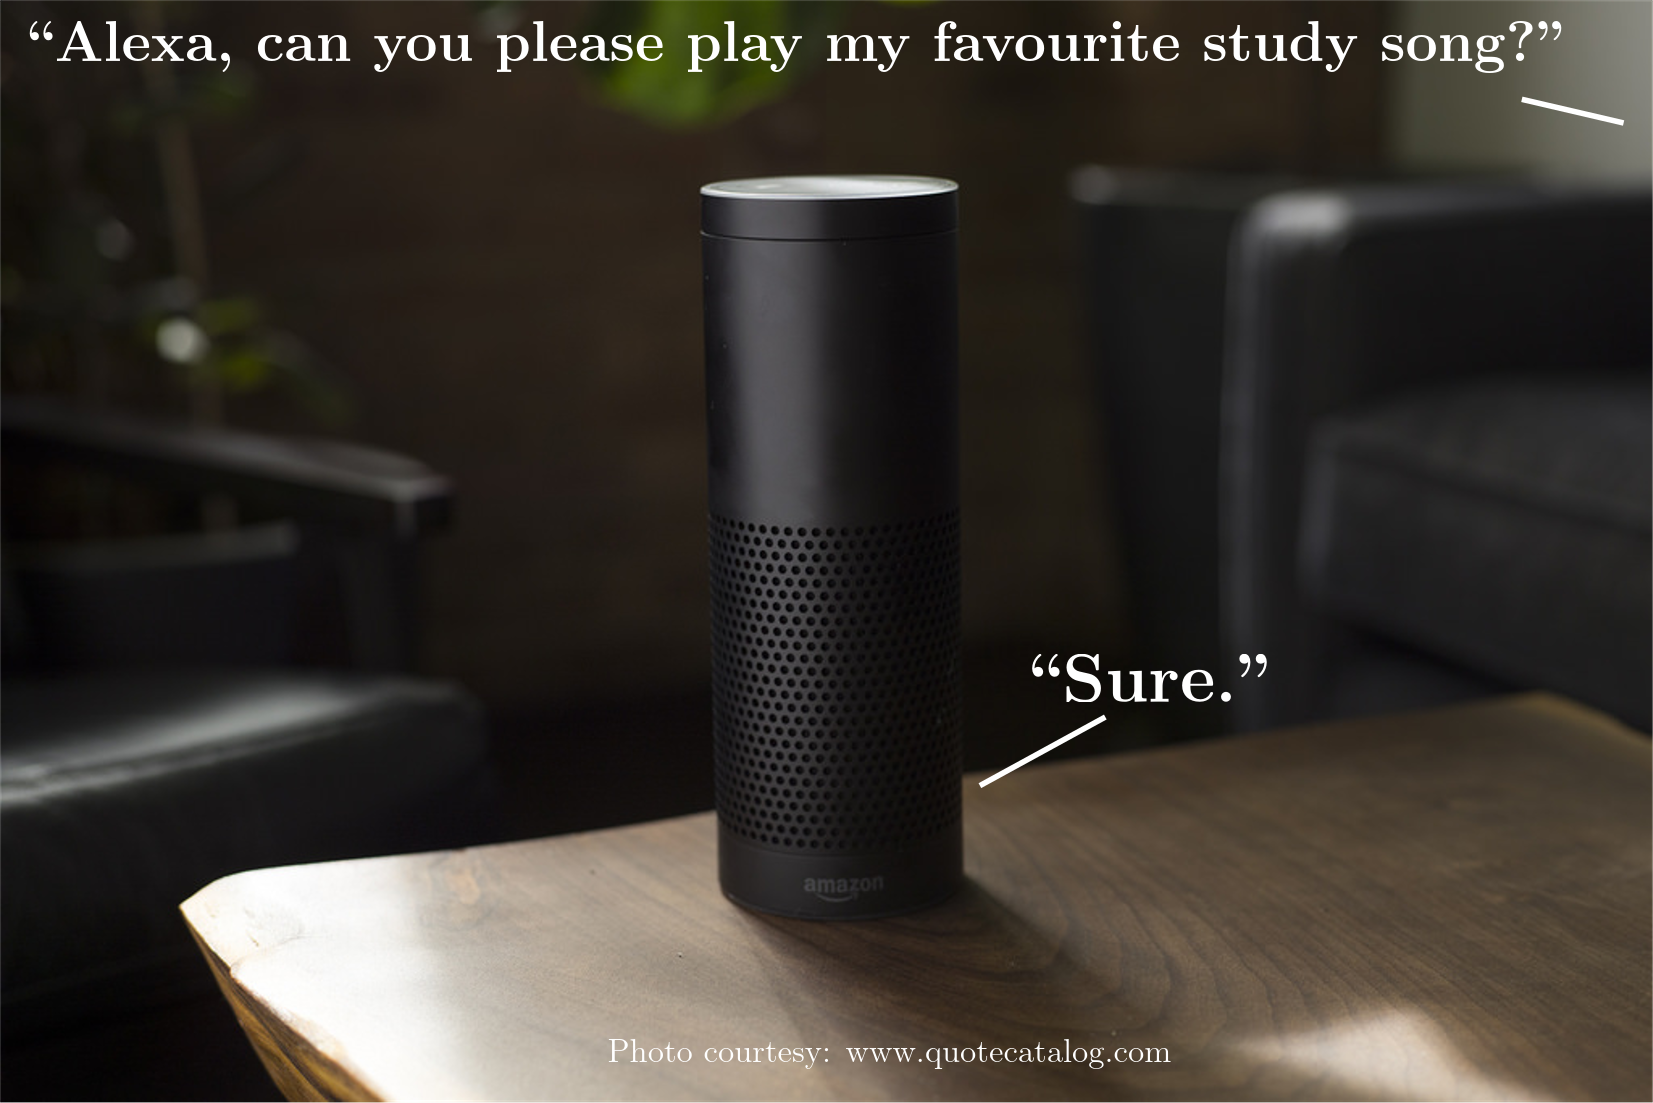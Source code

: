 <?xml version="1.0"?>
<!DOCTYPE ipe SYSTEM "ipe.dtd">
<ipe version="70206" creator="Ipe 7.2.7">
<info created="D:20190107195811" modified="D:20190107201745"/>
<preamble>\usepackage{hyperref}</preamble>
<bitmap id="1" width="1024" height="683" length="105333" ColorSpace="DeviceRGB" Filter="DCTDecode" BitsPerComponent="8" encoding="base64">
/9j/4AAQSkZJRgABAQEASABIAAD/4gJASUNDX1BST0ZJTEUAAQEAAAIwQURCRQIQAABtbnRy
UkdCIFhZWiAHzwAGAAMAAAAAAABhY3NwQVBQTAAAAABub25lAAAAAAAAAAAAAAAAAAAAAAAA
9tYAAQAAAADTLUFEQkUAAAAAAAAAAAAAAAAAAAAAAAAAAAAAAAAAAAAAAAAAAAAAAAAAAAAA
AAAAAAAAAApjcHJ0AAAA/AAAADJkZXNjAAABMAAAAGt3dHB0AAABnAAAABRia3B0AAABsAAA
ABRyVFJDAAABxAAAAA5nVFJDAAAB1AAAAA5iVFJDAAAB5AAAAA5yWFlaAAAB9AAAABRnWFla
AAACCAAAABRiWFlaAAACHAAAABR0ZXh0AAAAAENvcHlyaWdodCAxOTk5IEFkb2JlIFN5c3Rl
bXMgSW5jb3Jwb3JhdGVkAAAAZGVzYwAAAAAAAAARQWRvYmUgUkdCICgxOTk4KQAAAAAAAAAA
AAAAAAAAAAAAAAAAAAAAAAAAAAAAAAAAAAAAAAAAAAAAAAAAAAAAAAAAAAAAAAAAAAAAAAAA
AAAAAAAAAAAAAAAAAAAAAAAAWFlaIAAAAAAAAPNRAAEAAAABFsxYWVogAAAAAAAAAAAAAAAA
AAAAAGN1cnYAAAAAAAAAAQIzAABjdXJ2AAAAAAAAAAECMwAAY3VydgAAAAAAAAABAjMAAFhZ
WiAAAAAAAACcGAAAT6UAAAT8WFlaIAAAAAAAADSNAACgLAAAD5VYWVogAAAAAAAAJjEAABAv
AAC+nP/+ACNjbXAzLjE0LjE0LjcyNjcwODYwcTQgMHhhMzYyYjg3YQD/2wBDAAEBAQEBAQEB
AQEDAwECAgMCAgICAgQDAwUDBQQFBQUECQkFBg8NBQsHBgkJDQoNBwgIERERBQYKCwoICw8I
EQj/2wBDAQMDAwICAgQCAgQICwkLCAgICAgICAgICAgICAgICAgICAgICAgICAgICAgICAgI
CAgICAgICAgICAgICAgICAj/wAARCAKrBAADAREAAhEBAxEB/8QAHwAAAQQDAQEBAQAAAAAA
AAAABAIDBQYAAQcICQoL/8QAYRAAAQMCAgYGBQkFBQQGBQgLAgABAwQSBREGEyEiMTIHFCNB
QlIzUWFicQgVJENygYKRoQlTkqKxFjTB0fAKY7LhFyVUc4PSNUSjwvEYJmRmhJOzw+LyGSc2
ZXTEhYbT/8QAGgEBAQEBAQEBAAAAAAAAAAAAAAECAwQFBv/EADkRAAICAgEDAwMBBgcAAgMA
AwABESECMUEDElEEYXETIjJCBYGRodHwFCMzUrHB4WLxFSRygqLS/9oADAMBAAIRAxEAPwD8
Z1Naa4S5s6rRNQpclCStVQlkLW0l3aAj8ghD3VkgxfYk0AmOQ7UBIwGo/ctuyUAlnYJWlntP
mWGpGy84fcsPGrNKi50plq1xeNzBvRAYzUFEtLFMy9yVI59bzraUUZ2Rc3jWlJdEJUkuuNAg
5i3lsDN6AeQDwlvIOQsFk0EqFHBQD3h9aAVegCwlWYYJKCRPYbJqBZagqVklGs8Gtjik+RFj
RJsQxq1QsCLVsQhY+ZBCHrlm2xAuQt1a9iPwRUwEXtUpnDJEvg2jFdicoWQ7qy4dHBqTs2Ha
DdQgvmFtYsdnkkEbiuEFHfaC2sUbxUnNMSoCCQt3dWoSO2OMEOIKnVKBorc0LBgoAuMrLSWG
yDFZPuqI55MqNbJtVOOTIMudDm9B0HFYyqiT5Lrgm8QCvH1tA9BaJQXapfC9W28YRlno3Aaf
shXx8lDcGGWeogsjWUmQpVeG8u+K+2wVaoj2kuLpya4IWq5VrH7soKVWtlIPEvodHGMbHBFR
1BX867PGaBLU1Rt5l5M8LgBFXONvM6dPBvMHPcbPYS+16dRRpUcmxHnJfX6fCKAAGxdBsOp6
dR6LwHlFauKVwRbAJl0xO2KIwi3rl0iTskLGpqIiuCZ0eODWitE3S6UYlTfWvavPn6T0/Ud4
khaJ+HT+uhEeK8mf7L9Nm5gkD/8A0jVf70lhfsj0y/SIAanT+ukutkd10w/Zfpem57UIKzWa
S4hV7pyuvbh6bodJfbiWEV6SU5S39q9CxWKhFBi+ytewBz+ygBiFACkKAGIUVADkVmTLoDVR
DVwqgJjJQExTycveo/JpTyWClPl3Vh7L7lropOVYdGi3UcywbLJTyDasm+BM6qfAIKrm5lTL
fBWqpaIR5qgZWqmCNGLJVo0SIDK0SPA0RoNDZGgg3dzIIA595bXsZ4IwltGHoH8XKq9GQoFh
mtqRZEoUUJqpSBVyQAOoNUy1DJ7B0MuTs+jv1azwZO6YHyRrAdIvIcqy9jTkKjQB0KAk4kBJ
woCViQE3SoCz0aAuNAqlyC50KouS40QqocyW2jWiN2WmkQjsslKtJyEpZYKUlRon6dATUCq2
CXhVeiH4h4i3t1b2bLFRTDLzc6CyQJalIAsgqTJUQNbD41CwiFMVBAuK5UQpkkoEYslQJZga
FBU6uRIJcnQsKrbwWMlwbVlxpKrd5lyeNmkQeOybly1jjcGWUEq3yrp2wQHnrRtRJp2CHmqf
Ctpcgi5DIlQJEkAQKAIFZlmgmNQoVGroD6gFIDEGtjgICUpiUaiyonqclh7KSYGss0ghZKaQ
DVyAbvWwJvQC7lH5Au4VPcjXJI0MEchDuqo55KTsujMYDbYql4OLR1iGnGeDlVgnaVnF6CII
jMlI8m0oZwXSOaKOU4o+dRuDsqRUEt2aWgE+JKiTA4qMgoztC5YZltQQ9TUcyq0ccmV2pn2/
FDk3LBo+NxI6RCTgDeXPLRkvWBU++K8PXyjBwQ9H6IQ7kS+F6jKVBGeg8EGwAXz2pVGWWKrl
HVIsHsyULEbbviuvbCBWZ+Je1eXJPug0tEFXEOW6S6YYy1BSj4gfN7F9HpYvtbLH2kG0m8u3
aolkJSmLaK4ZYpqUA6bk706eMZJFVlMxcN0l9TobRTmVdFvr6mDAzDT7F0kq1JLw0to8qTUF
gTPFaucWXFWQFTyrojviiNXRUjsqEoBpBEiDJDIwRrY0IuSAavU5Am5UDZIBoiQA5IAclAMG
qACVVboj0Rxq+xkQregPxEkUVbJOCW1Z9maJ+ml5VGgWeknXNmi00lUsNcmyxwVYrLRsVLVX
JEAhamW5aS5MvZCzEtEBSJAIRA2gGyQA5rQGEA0gFAgESLa0Y4I+RbMPQCau0RQtjgGss0vB
uRRKjT0IuVhIyPiacgYlVI7RYMFDeBR6MPR2zRyPkWGZO54GO4CyITLpGshzwFAgDo0BJRIC
UiQEpApFyCcpVQWeiQFwoFV4BdaJUFvo1UC2US0OS0UiK6I9ljplYIqdlhpyWgTtMgJ+BASt
OtPQPxCRGujg3FEhCRAW6ShCehqdYNpptDWzUqFT5I2ZDRDTx+JQDUY7yoJOEU2AouVKAEXN
cgLto9LcsZFRf4g3Vz0aITGaeU4d0nW8WpMvZzg4jCS1dUpsxpgM5SCjo0BXKAZuQD4CpobC
hR6AQKzwaXgfFChAIAwLUApNgRaKDZgoA6AlHoE3AdqwzSZKgfvKRJVTCdYswzQnWJoDd1yK
mBu5aBq9ALQDiyvAJrCy3rVUZas6zgVZHFbcS0qObR0OLHoKeG4jyVnwTtOY6W6dgd0NP+FZ
ls0kceKeWokOaYszUaOiS2MyEroTGgIyQyKDgow6QNUFs71z2csmV2uO1t3vTZwycshG43et
a0iBcYXOo2Rlpw2j1pLzdTPsRDrGA4PsDcXyPU9ZWpId40ao9Tq18nqdRZOyM69QmIxXLims
tGHseqajdXZJdpCp1U231LUSoBBVHC5cMsJcmkVivktYlvFdtopSMQm2r6PTSeAhkRF2hrWS
kE9SDay8eWXa4AfLyLXTc5Si6tlOxQOdfV6HDKUCriE5F9LAo9S02xdZUl9kSNtiR4Lsiqwh
tWFs3irKjUyb3MuiSO+KA1s2NoNGlRMA5KmXsZVBpANIBKAbJAMkgGiTQByJANGm2AOVVGWA
EtJSQQqwPxqFVBsSkFTkl6fdJZdMpYaSTlWXsqZYaaXlWHs2nwT0Em6svyaTqwhFEFlA0n2l
ozsipk5AJ4lYRDFNUURcrUIGiVoSNEhJBkJLGULI7B4lSSzJRWtkeiNMVtUZI+daMqxEayzQ
4p7Is0ZahB37KIDRKkbUQW3BI98FlmGdp0cHkWWZO34LyLJG4LhGslCAQB8SAkYUBKwoCUhQ
E5TICz0SAt9B4FUC50CoLhRrSI5LZRqlLRSqozfJZKZaLtST1OhCbp0BYKcksEtEtcA/EFHf
HzLZ1JSFDL2SccfiHnTSJsKvuG1Zl7AHKCu7KtkbII+JU0MRhvJoEpHGpyB3VqbYATBaBaNH
PSLGbjEq2dRpw3VyNDldS3U6uOyPRyHEYdVUr0rRzeyKlC4FHLKrImSOXyqFNDEXlQBICj0N
OQgR3VmQOioW1YRGq/YoVGChQgBQDtiA1YgNWoAmNGQkIiWSkhEajg0nIaBLJRaj2BO6qJNI
JZmrQsjlqCR4RWYEoXecXKe8qtE2Hx41XQe1Nk2NVGPYrVbhz5CqISIy27fPaSAdEULJshQg
OUe1AKAN0lnJwRgtRHzLBxyK7Ww8yio5PZDsG1akmiToqfWEueeSSZl2dV0dwrWPHur5nqOq
lKkcHdMAwYco9xfnfU+pltEbSOrYZh2rYd1fNfWeWUGSzDHYPKvR0svJgAqpNnevdhaBVqqU
s91doQ2Rkpbqy8E2aRTsTqNi30+nNFSKJWVO+vZjh24lm4FUVxFauXVbShELXTw7o+xfOyyb
bbAVJGOrW+lk+6BWyo4mPPur7HQmDWykVEG/cvp9N0mB+C0RtXZbNLQPVSLZtIrddUcywkdM
VZXD3iW0dVCEWrRoy1COhshVIMkC0rA3q1OQItVAmy5SYA0QqgHJCStA8iB7oGI1YbCfkYvS
BKGyNVLkjfgEkLlTkgMSXwBIrU0B8VOZAZGp8AkolHs0rJulJZZSw0xeYVhqTRPU5Kbo0tBY
8qFGZEBHSB7qGXsZIPdVpAYtVgSzVqjQG1SCEAixAN6tAKhDeQC5B91aRHMEXN4l02TghJ+Z
a0jBuP7KyaC7VmaKKGNEwO2JMMA8gbyqsy9lwwMOTdUZl6O06PB6NZejJ2zBx3FklNlrBZey
j4IA6NASUSAk4UBKQICcpEBaaNAW+hVWwXGiVBb6IlpeR7FsoyVDqyz0iGSx0y0tFmoJ6mPe
VIWCnJATkC1wCWgUemD8WUlIEo8i1LO+0RepKBa2jDQdTyKNSZDfFcslhjEqRJCOMCWyp8DM
caFkl4gWZ2UdIN1EAGUFoEtgcuqqVnLQOu0so2AuJsOkMCisRbI3COUY8AjOvRjo5vZW5CBV
7CcCY4dYSmhIWFEpKEsIDCtZ4FJUGpRosGlHxKUCOkiOHdkFXVlkSJKE5kLA0EvQUBoa+B+4
UKaQCvwoBYkmwPDIpBAoJlPYoWEyzHgsj4zqFN69WAOjMpoDwyp8gWgHBJALU5gohUUJQDwi
gHRAlJEUKs3UmyDTxqg0PiWchsblj3Vzbg5ZIg6qHmWTjkiBOHfV7lBh+C2YFQHIQrx+o6qw
xMnf9GMI2R7i/P8AqutklGIbg7vgeECIhuL4HW6mWWVmXRdI6SxuRcF3SZljNRw+K9XSyymC
FeqiX0ellQK/KG9cvSspBEVgWh6sltW4NHPMXksu8y9XTxS0aWigVE+/7q7vGFCLCZM4ZIO6
vL1ZZngudLLs7mXzupi3lQQTOW4r06yhhlVrg2L6/QbSRdFYrLRZfT6do0lJAnPZ9y9S2bSk
hqusW0qOiRA1E95KcwdMUC/ktaNwLQpiEgyxCDRRq2LGyBQDKsgSjsA5LQBDQjTbkAlV05D8
gBGqZBikVSkCNYkMA5SJEqgJuVaAu5IjYCBUipA+BKD3DYj5VHZq0qRLU8qhSfppuVZ5Kidg
l3VhqzSJAJLhQ0KM0AIZoTY0RfxIZB1eIA0Sq0BCA0gNIDCFAbAd9AKkFaTkEVUCtryZeyCq
BWqyRlpmo/CoaDwBYewEWIBSAHLmWloj0W/A+YFlmHo7Vo94FlmTs2Ecig5LQsjkfBAHRoCR
iQElEgJOFAT1KgLRRIC20CqpWC5UKoLdRLS0SHMstlEqJLLTJyQsVKS2CwUyCifpkBOwEqgS
1OSPQPxiSlqI7iV5O/BD66/fW9GdiBPVkhIUhwmssomUk0RoBJWUZFCqVEhTcqztmgkyUABP
batLQGKSfVTgj0RUjq2G1o6mPeXFq6NJwSks27uolAdnPsfGa66112wZzdMqgxzFzCtMSiUp
oj8qw2iST9JBeS5N8iS0x0Q28qncWUMzU3urSyUyVMrmJUInHctJyaKqYas7VRZsTVqDTVDg
zJDegh4TUF8hIkKFHbvuQDWs/hQgnWqwxFjwTbyhQsJFIAQMyglxBvXKRYlodCZDUhIyo0A2
I1kBKAeULsUoxDE2rTLHkfEFkugoBUBu0UJCGjHzKyxCGvEoIHHASFc3sw1JGzUxk/KsNwcc
sQT5rI35eC5Z9RYI45IvWjWGmRR7q+R6vrp/amYPRmi+H2jHuL4fV6vdKMvZ2LDobRHhsXhe
D6mUmWSknKp9NtkIKqlXTp4NOQQEu8vVh3YqwMNS3+Fd8c2CFxSCyI16MGnZpRBxnSCW1zX0
OipNLRzWaoLWr0tUUseGyGRCvF1YTI6ovFIEh71q+b1M0siJEqcXZb2xYxybclhsr1favr+n
l4psqVnP8TqbXK0l9bpL7aOixKnLV7SXrxUHRIhKie9dIOqxGeZZNJQYhRaAWgNIBBIBkkAh
A1I0aqTJAIa1fJGoApSVWwRkxq7MsjZJUIBGa1wBkpEWwN6xUCxNS9AdAlJegEijA8KzwaWg
gDR6kpJQS2qAm6aZZZpaJ+nmFTgElHJurJsd1qAZuQkeBpFsnNiDWnCIMkSARcgFIBYigF8q
FsQPpEHMDsiug1BETraMvyQlStXwZehiHwoFokwWOTSH0DVm0IClzItka5LngaNcGTteAB6N
ZZnR2HCeVQmizCpDGx8FNAOiQEjGgJGFASkCAnaUkBZqJAW+hWlYLjRIC20S0gWukVHyWSkN
DJY6UlrYJ6nJUFgpiQE7ASqpAloCR6B+K+sxDrXL6NbiNnWWyK1lnKqRuB+OovQvMB8SjUgJ
kSB8kee8rRnmEKFTRYgfhmsSCiiqLvEpAGSkMvCqtADtPWKmTouCSjqd4lzasqfktevjs3VI
YbIDFTEx3RW8UjDKiHPyLTdEJams8jrhkyPRZKKOIuUlwyyMlvCn7PdWFmWWBVEO6uiylmky
o4oVgbq7Yuza2UaqO4l1VmvYj9arFGzNcqRKAoJlGpKFxzCpAFFKnMAa13vKpWBIyqgIA+ZZ
iEAwZrVAt2b16bLVjXWEjyQejnRqSryHxzcqyUk4JVl7AeChYCxQ1ocUibApZA+CNwipSghR
TJYqDFRA0ZKkaSGP8VAlIVBvFasZ6I0SJU+xcMjnliSWH0YkYrxddtYwjhlidIwfDo4pQtHd
dfC9T3QcWjt2BxxCAL5TXUx6lmGosu8Notuku+ODSMORqae1ltdOSFWqZi1neiwaaA9SU177
3etQ1KYLFFQBq+VF4BTNIogCI16uleUIqPPGknOa+p0nCTOi0VKiwWSeUZJc2Fbz6uKUYl2X
ugw2CmHcHeZfO6vdnyI5JsCsa1eb6OTZYGamp3V6Ol6dTLRe0qOJ1dokvp9LptUaWJzPFa64
iX1enjCOqxgq8kt3KvQlB0WPkZVNaH1gG0KaQgu5AYgGiJAJQDJEqtgYLeWiMCMkIyOmJVbB
FzEtpXJjZGSkrEgEJAMqgQkAdEU3YCo1lqQEipsq8ilEaHhU5AbCSMcEtBKoaJ2nmWC8EjHK
jUlWgkTUcFF3qAReqkShu9GR7MtV4ILtQGWqTwixI4kyU0SvIGPEkonIuQt1VbD9yMmNbRl6
Ieo5VpGWDRcyMbJEFjk0h+5CmFyoZewbxqoj0XnAvAj2Z0dswDwLHBlnYML5VNELCo2ND4Kz
QD4lkB8aAkIkBLQoCcpUBZ6JaWgWyhQFxokD0W2jJaS5JpWWijJUSmWWlJN6IWKmJbBYKchQ
bJ2mJATsBKrQJeE1XoH4iqeqPkIltmk+Qk57kK3KgepTU1sqLBCpNyaWzcq0R7ADQkQ5MuQo
nWIAiHeU07I3BKardUTgjYKdNvLRmUTdBLqll+RKkssVRuKF1saqJNZuqqnJHDRHhTKNkJGK
AVwyYiiRiGMV58pdka8EtFXTU/If8S5RkrRIY1PjAl9WuuMlVbKbiVTrd5ejA6LiSpzlvLsj
aXIBItqZs0IuVATGgDBUmWDanMgHP+VaBsEAZGstyB65QsQzRIR0xH/Eq3KAsLlCok4lHspL
QLL0CUiWeDSYaP5rM+SjqvAFLIHLk2rKmOa3mSKgvEiNYgmhtz2qoyJuQqcD0J6s1lpNCZ2W
KOQSFcMsYMsm6AhuEl5erjKOeSkvmHVoDZvL5vV6HdLOLxOjYZiscbc68WXpknEHN4lrhxgb
OZT6MHJ4+Db197cyfTeNmIZjCMinao0QnaALSXHJNZWCfOTsfdWEnIOdaRFcBLv03GclRw/F
aeHW+te7HLJ40dEgSCLauiU7OiRLR2g3wU+mmbWIzU1UcQ8zbF0x6Lei9pV63FYsitXpw6GU
6KsSlYniGsuXu6fSg6LEpFVdKXfavVjisVBqI2BEHurRRCs0AghJcwNoBSAxAKQDRqg1aoBo
hWkAcxtVMvYDMi2COkuWxoj5hV0jBHyAqAbVeFAN6lXYG9Wkgd1agHguSwEAKy9iWh2xQ0rQ
vVqfJQiMVa2A+FZKnwTUCjKSsSyaToMEVKmyikcST5Gy3VSaEoNi0IOggHllqCiktFkbkBaR
QUuYUMvZkqq2NkTMtoy9kdMt1BlwDxjvKchaJEBWWXQ4oVuRJIQYDekVRll+wNRmXo7ZgHgW
Xsh13C+RR6I5knxWbiQPAmkA+JASESAkYkBKQICcpUBZqNJgFuovsrVTAdIt1CqNqy10ZLQ4
gtNISGSyUpqppAn6YloNQWCmJAT1MgJ2AlUCVgNV6B+IOORal5BMLGVLVGthkEm8qVbJ+ml3
VH5NBBn4UUgDIlScCR5UEiSWW7EktQRXLLZCzQUlyw8oMtyESUMdtydzIRJ2iXMtp8MD4VSN
wLY/rpS3rFJYhjwVMiy3wahB8c/mWWpLDHxqBXLLGRBsqrdWO0kEPU1C6Y4QIghaiW5dsUaR
EyEuqRpbgFWqNGCCALAC/EstzSAQIEgF6tKAmxK2gaGNOIAQIKAIGNCyjZQqTUhmDCqQcGBS
TS0SMUSkyCSiBRgOjWQFio1JpMXcgngWkCfAm5SGU3coBOsVSkDbkrBJQpuKcQJsIFSGUMjn
IFlpMBcWJSxOsvp4ZKzLS0TlDj4xl2ma4Z+nTvEy0mWim0m2ekXmy9Ktwc8sC00Wkt7D2i4Z
dCDk8Cz0mM3eJcMuiYeJPwYsOfMuOXSqjDxLPR4uAtzcV5c+kzPaw6qx2MI+dYXSykdjOcY5
jQmxdovRh0JRpYHMaqq1sxL2YdJ40dVixBVoRt8F2x6bOixAKzH4aUDvPgvR0/TvN6OixKFX
aSy1Rlq+Re3D0+GCs1CIeSqnm5jfauywxWkWELGC5riWgJOntYkBHTQICMkC1BwPWrBmxu1D
Ru1BKRu1CTViUEjZIUxAJIVZZLBzVU8hkbKqQBkFaVmWBGCpAc4kAyUSSwMHEqn5AzYkqQbs
V4A5ao6sD4rIHlI5Ni7PeRgJAE4AfDGoCUhBZZoloRU0AwRWXsvsOWoNjRqpNMgwqBYihLY+
CFCUdWBSitWBs0UyAKRUDEiq2CLmXRaMvZGybyujL2NijC2GiSj8mjL1kbGiJUDcZdoqqMty
dIwHwKOjLO1YB4Fh+TJ1rDi3FNh0pJ25OIG0PglNCUw6IlkEhGSAkY0BKQEgJ2lJAWajJPYF
soyWouQ5ZbqMkJaLVR+BaWhJaKQlQ/JY6Y0IT1MS0CeppFQWCnNATcJop2CWgNaegfiOVl8E
N3qS3s0vBnWLVv2KTVLVJ8ml4JaLtEKE9XG1AAndEVpKaZkZ1ij2Qm6GosWMpYLPT1lq5PZG
nwJq64rOZVKWQigO8l0LF2TNPTj5U9ykuNJurF6NR5I2qDUkqlyEoBOsLXbRRPWlntXJYk0V
UnbIhgRz3KwkQEkNbiGBi1UqngzU+6nMl9x4YE+AEDGKhQgYhQCtT7qAzVe6kpAVqEoDgw+6
pICAiSfIHhiUbKoHBgU2EosfGnSShEcKk+AFDGptgfAEA6gN3IDaF4E3XIJ4EqRAEqgac0IO
Me1AExnsQqHWPao1JbkUxbEUlMckgjQ/Gdr8yy4aMkrS4jJE47zrnl001RHimWmjx/YPaZZL
z5dJeDDxLHT49y2yrhl0vYw8CVj0n1bc64PoSOxDFRpPIQ+kVXp/YfTRWq3Gtc/OuuPQg0sI
IeTFLGJdseiaWEEFV41s3OZejHopOzSRVauqlmK6Q816McVjSLoFaXeWoBIwGOaJRbBMBbar
8ASZKQACXgoCImFAIWAat5UBtCcmkIIQCC/NBJpC8DSF2geRaWgBSKmQM01ojUjJCKskhjFl
qLQhjVgqljgYIU5DUjFiGRFq1LQFCKnAFKAdQ0nI+CjkcBIJxBQ6JTVglIFlmuCTh5VK5AcJ
+8pFg3upoDJKgbQGIBWtQCtcgN65AI16AZKRWIA3IQqrQIqcltGXsi5SWqiDL2MhIjXJL4CR
NZejZhH7ygEaxUGofSqmNHTMA8Cw/JGdswAllmTq+G8ihHZNgSjTC8BEZJpCLD4yUclD4y95
ASMRICUhJATdMaAtFGaAtlCS0C20ZIHotVGa0tESqyy0hqk1SLFTGqrYJ2mNaBPUxoCfppEB
OwSonQJWCVV/iD8T9qTGRAWRWpKDrZUSVEW+qaWy5UyhoNPdQPRDVxWxqPRghusiKylygHU9
WjUgmYa8fMsvFgbmr7ySIYhTI7T1u+twC+YfvxgsNxRpFijC4Vg2l5K3je4K1ig1CKpr7lsi
jk3rE2Vexl6QDCQgmxCBMdOZIVPyO6sQVSliRgrVY8ksUJpBZCwWTQYIiowK1agNWoByxAOC
FygHwFHosBgD4ln4KPWoB4AQC0BtAaQCkAhAaQCUA0XiQCHPYrFSBY8VAEgSk8GkrHXJNFNX
7FAavS1QHhl2KEhCmlQQkKachfmSE9iEPjXyg3NwWXhixCH3xWTLmWfpodvgQWKS5Krp4ova
MvXSm/xV7MRCVA5TmXMS0ktEhA7lsJa0yOgOZaWyAJHvLQCIai3xJsExFVjkO8yiA69RtSOU
AWSo3UBFST3mo44A7cK5twDaATcgMQjhDaENIDSFUMxCgsiACk5Vq0RgMlqpAciT3AzetaQE
kpNywMFaqBklTLgb/NCC09gLUNLUMUCmrFSO8qOGPZD8ajKHAm0CRikFZZokYzUAYMiAXrE2
wI1iAaI0Am5UDd6NeAMlOrA0hvrBJCJK5E6/3laEozXIWUJKZA9AE0i0pgyRkki2ZdsYGS1C
aYVrVjRsSZqKVQEaz3loDtKfbKMjtHUMA8Cy9mHo7VgRjuLLMnVcPPs1ATAyIT9QTHIhQ6I/
eUewSERqAkYjQErAaAnKY0BZqORaWgWyiNRU4BbaI1TLbLTSmqjRYqQ1ojosdNIKq2HG0TtN
ItEJ6mNBwT1NIgJuCXdQEnDKq6xB+LPmVyiQlKESRKo1C2ASQrQ0SNEhpF2ordWhQqXlQFTx
KceVGY5K7dcohNkhAW4pzACwNaNNKBJXKQZHaU95XgHVcDkuhXPK2aWoLvCG6ufsdFZXMeh7
Nax2XI574l0RzF3I6ZrQq5T3F8j4+UUKSUEA8xJFyZdUFFaqkQBmJaqZFIjzJAbhPeQcknGa
wbDRJRp7D0LuUBiAcFQC0KlAQJqPZQoTUA4JoUdFBBu9ALQsC0EGkEDaBo1cggQggZJCDb8V
ZcQQcElDSQtj2KNFF3qexY8GXEqhDTg3erskMS8qkSDNbtUgQ0K1uxIKknYi/akFSgWxqFNX
bEAoC2oRjveqtmR3VrRlg8gbFUQip41oAN5ArWwPhParCYHOtl5lGgMFUkTqaBgnco9FQeFx
Lk0pFGEhBCARd7yEejdyENqg37yF5G0KDyIgASktB+CPkNWGZBCNUDd6bBq9SKoDBqoCFTHy
YmnQFiSDkcUNmkidE0OipBR8EewFCSyVRyPhLyqRZSUhJIYCr0hgcuSGBrWKwJRmtSKFDUk6
qRJQOU6sEb5BTqVe0koFOpWliSTQ1CPGyyh4Z1l4iUPawUgrcgcxrSUkbikRsipkZ5lQEgsQ
0alC7Ugpq1AOUg9shHo6XgsgBZvLLXgw9QdfwOrDcWWjJ1LD64NXzLJHolwrQ8yDVhkdYCFD
oqwU2KJCGrDzKR4BKQ1cakMEnBVRoCfpqkPMqgWajqA8yKQWyiqA86oLbRTjzIC10cwq2KWi
xUsy0RlhppVUQn6eVaBO00qAnKaX3kBORSoCTgmVbpoH4vQNV25NLQ9cqtSijBKqeQEU5iJJ
yFsslNPZyqwaHpqktWgKhiEu+ozGiJCS4lL2RWS1OmtlDFdl9jaMguNUknSNG5rgWMtmlejo
1MW6uTvR1TpEbjIXwGrjTK7RyybdlNdeKMwhu5HaKEQjcoCUitjVSkzPge1isInyJOZUOiPl
lTiTO2AFJfyoVSEQh4lHo0vJJxLJtIKGRCvQ5es8mR0UAu5CoXzIUdFZaYCBUKOXe8ggXcho
cAvMgCBJAKuQCkA2gGuVAIuQCCQz7DboQ23BDSMbj8EKOsX6psqcGy4oHYnvQbNOgTQjv+CB
uTL0IKQTcimJSDU+RT8PipAlCwVgjYZHzCoyEjq1rgy9jMsaEAJKdaVgiZafeVAw1PtVlAR1
YlSGdVIVG0UeGHeWXoB2rXPQGzUANJ5VpeR8jaQiN8GIlBDL/dVBtZhvYNbysIsg0iJQSWBS
7q0tjZHSKgFIVSTLgaQShKhaNEhmZNbq070Q0pD2BQpcAetutULLJOmwqpqvRxJwJLPT6DYv
UBdDT5+6pcifI1LopilJ6eiJlOSygb5pqA+odWCiOoSj9WkMBcdNL+7UhlkWURj4FY8iWMkZ
eVXtI35A5Kgx5Ve0zIJJVK9onwCnWK9qJ3AxVS12+CSMyVKdvkksYKdagSzBlSBLC4zWYQlh
lykXBZXIzISqXkoAZJCAkfdSEA0FIJKHUhiUbJGhKExbsiQySW7DqrV+JSEyN8s6FhmKWiG8
sdsEnwXmkx20eZRohMR4/wC+pHADo8e8N6RAmoJCPHvfUhC1okIsf/3qQWfJJRaQj+9SEWUS
UOkY/vEgbJyn0lHzpAlFko9Jx/eJFiUXDDdJNYXOkCVs6HhmPK9pJZfqDFdYlkLJT4jZ4khl
mXZP0uKD5lojsstHiIqh7os9JVigJ6mqg8yAm4asPMgJGGsj86NMH4zglXRq6NLQ9rEVFGjN
OCGQS7+8pqwWCnlVVuyoflkWlZogasb1lsyyLssWW4IkHQH7y0sk1YDgIU26A/uq8gXGhkuu
jcwjJasZWpNI6nRkuR0RqvC6nRbOhyXEAsnXbakyDCqrAVHJ4VSNwEhIhk3rkMtyDS1dqULA
bylQJBEQKVBoOjUmrNBF1gps1KNaxQmwkTSEB25OAOCe6pbKh0TUKPAahQi9Zsg4taRRakti
WLFQshAkgb8DgoRPyLuQsoQSCRot5PkkjVqr3AscsuUIZZtQC9WhbEWbULPAu1CmOCAxg2ID
ThtQkoRZtQShDh+qCTSCUL7kLKF94oJgJjBCSgyO28fMow2WqhwHF8R/uOETy5/uaYzScdSZ
lLbLxh3Q10pYy/8A1b0cYjJn5MPkSUTuw8l1ofkifKPxhx+buhzESu81Naqm+ETvwXJdcO/Z
2/K8xjfp+h2qYf8Aebq0u/8A2sj6uCOk4T+yc+Wdi5AIdHIBmVva1KsdR6xZH1cEXqi/Yw/L
WqxEv7H0w5+arTt6z/SZ+rguC0U37D/5aVQ29gNKP/jq9nW/2j62PgkQ/YY/LM8WF034TTs6
zX4k+vh4FSfsPvlfQelw2H8IrP0et4H114Iqb9iv8qWn/vVMA/8AgEp9Lqck+viyGm/Y5/KC
h/vOIRgX/wDSmnZmvA+vg7Gf/wBj70xj6fTKmD7VMadnUfKH1sBiX9kJ0uDd/wDvBoG+3Can
Z1Pb+/3D63T5AD/ZEdMf1XSThH/iEQp29XVfx/8AC/W6flFerv2TXygqcraXSvBZP/t1iR1V
wv4j6vTfK/iUjFf2XnyqMPjOWmwzDaiP/wCj4xGp/mc4fzX9S/U6cb/mjg2knyMPlK6NySBW
dGE8ln/Y5Y5/+FJj8k/4GlngzgGlPR7p3od//FehtbSe9WUMkY/mqs8G+1MdyiihyLRLBzVA
MSgG02OIGrkBly1XaDElAdUnhAsWCUg1M2+gPRWimjdKVlwLcJoHacOwemABGOPJWESUJxbR
qmqIikCLeTtWxJyfE9HYoD5N1ZhJwVPwVyTB4/IkJsssGkwkLeVO1IjfLI+TCg8qR4JJGz4T
EHgWoJJBT4aBeHeSB3ERPhQ+VUkgB4UPlVgksGPBx3t1VKCSwf5jVEsT8wFyoJYSGjpqCWSc
OBH5VGJYQWAyKGkyKqMFmHlQEXJhU6jNJ+Rr5unFUmwgKGbyoRuB/qcysEljXV5fKkeCSxvU
y+R0hiQ+n14+BTQLDSzzh4VIRCcgrqvyKdpJJSKsq07SyiSiqqtTt9hIaFTVXK9oDgqanzKd
sgNjrKnzq9gJCKtqPMp2iUS0FZL+8UWAJ+jrzuDfV7Cl/wAHxW0t4lewHTcMxoPOp2MHQcP0
gDzp2gs0WkUdnpE7QSdLpNGP1idoLNS6VxD9YnaCxUumEQ/WrUElTBNw6ZRfvE7RKDw02j/e
q9olD4acx/vk7aEo/J3rFOTaHBlSmUcuRkFReZRgmIZE5oqolQiORaNbBZqU/KozLgj5aYh8
Kw1FEBBHetJVagD4l7yqUF4kIBWfJB8VdEdFiwKaydTL8QnDOvUUviFcHuzqg+otKJDadHKM
bGyoXVS1BlkLetKkSR0ZFTMwO65CDJz+EVG/BBABdzqb2VbDo4k1RoKGNQq2O8u8ho1zIBwR
QDyAdQC7lJgC70aKn5HxK5QtD4IB8VAOipAH/wASgHRTkDiRAFoBCATagNWq7QHwFQC2FALt
2cuSAbt2oBTD7rIXg3q0Es1btQGWoQTagGiQDb8yAzuQptkB+hP9mV+yn6FflN9EGB9N/Sn0
iNNiFbVVIQ6K9Y6jEMMZ2CRSeJyy4bq64dDPq497de2/5nm6nVywy7MT7Q6MfspsH0JOm/sb
8lvA6jDB+vwiamxOo930sua39LDHfT/5ZxefVy5Osw/JcxfRG2Go6B62kt/+qEtv5xxZLX+U
qhfwgw31FuSQpNDqrBiLreA6rLwFhEsGQ/iFVPDhr+QnPmS+4KeiNLMH9oKOYYG/7PaJfzJ9
vkfKZZJtIOiyBy6nhU7x+aprwD/hT7Z2JSUQRU2kmjkhh821UUA+9V6xWkWUWPD9NKKke35+
ifL3hWpfAlHR8H6VcHgt1uIg/wCMUliVuTqmD9MGi/jqwWllOycHTcO6U9FZ44hsBy5SL1rU
ocF0odNNFKn/ANViLw8gpKGiZixTQurt1mE0z/gFKYlOgSqi6LK2IYqigoW8W6UQknavAnHR
Xa7RvoPP09Jh7Fu82pJT6eL/AEjuRA1uhfQJMAf9S4daPPZThJd/Ko+jg+B3KSt1vRd0HYmO
rpdEgPyjTYTd/wDlqPo9LlDuk53jHyO+jXH75sM6JK8jLxRYWYCs/R6PDJL8Hl7pa+SB0Q6L
YbU4hpdpVhuCUke/fjuN0OG8vrKeVrVPo3OMjvxW2v4o+N/T104fs+ujWkxLRvS75YmjOKwW
Sx/2e0ZL+0kjkRf7gSbPu5xZYz9Nj1F/mP8A4NY5t/jP7p/+j8oPTpiXR7i3S3p5iXRTgstJ
0dzYgZ4VSVQ2yjB7W8Pe+S4tLDJ4o9WLeWM5HISQoKShVsYNPgsS5B0I1GjYkrDaog6gHUVu
AW/RwragLlVTIz1PopINsX2V0S4MnWKGQVv4EwH1lUARcyhJRyjHa2Df4KQuBKKWdUCR4EoH
kqASBICcoXJBJZFVMoKQLZCSW3IBsoxMVpaAx1UVQYNCKEFdSFCj0dDvICSjoQtWZYJalwSo
qLdRTO/4VAWOl0Dxyr9HQEhA4eiPSGcf7rl+FCp0J/6FMa/7OX8KQ9lkd/6DcXtuKldBPgHk
6IK2l56f+VVLySfJHH0eyR7pwLUPgkgxaAf7tXtRmloR/YMR+pTtBv8AsL/uVe3kDn9i7Pqk
7QPDomQ/Vq9oHx0dIfCnaB35mtTsAk8MLyq9iLNQNlSEPhU7UiGtUYp2rgCt8U7QPBNIKdgC
OumCLBCWS1FjhQnzJ2ossvFDpGfMMidqElqpdLBD61O0S3QaWm4D9cs9qRNG49PhD65O1GpQ
dH0iAP16dpJZKQdJAfv07fBLDh6T4/8AtCQwK/6VA/7Qr2ga/wClcf8AtCkKKB8L7/eXJ7Ou
hASB2e8kVAJCIkigEgiQJenVhSgWGi5VrasswHdWvWX7kB5KRAQFTS3b4JCmgAWeZIWy8D4i
pHJB8ERHolML3ajdTgi2dlw0TOMFyyOuJMHvRrJs5fpJF2ty64mXsqFy2ZbNDIhkUO+gCY41
IRVYcAKODWgoRULEi70LSMFUptQDt6Ac3UBu5AKvQChJAEiazFwXiR0ZE1RFseGRDQSEimwP
3IB+5PcCkdICrlEgJvSGBQkotgWgHgQo8xfohDb25oWGJdCxYseHxWWy8Cn4qppIkIV3fBUN
Ce9DI29qAGJANvwQol+PvKqOQxDlt79qbZB7AukjpE6OdJ4K/o40/wATwuveEZZZsGxeeizL
/wAI2uXt6La6VHm62OLztHvDo7/aW/Ly0U6tBhvyn8YlgDwYn1av/wDx4ndeiWcuzBn0H6Lv
2w/y+KRqYZOl+mly/faP0wf/AINqvdwR4YHt/RX9s38tcIovnDGMJny/eYdVRk/8FUs90uIC
wT5Z0Uf20/yqjD6fo5gs+XmPEx//ALtIw3H/AB/Qva5hZMXJ+2f6ed7rPRbgp5+WuxIP/wA5
PtThL+S/oHg/9zI+q/bTdMeXadDGEFl//PMRFT7OcV/Bf0L25LWTKbX/ALaTpLEC1nQDg5E/
/wBY8R/8qf5f+1fwX9CPF67mc1xv9tn0h04yF/8AJuwUi9/SjE0/y/8Ab/Jf0Dwb3kzhukP7
drpbw/Waj5OmCbpXDdpTiyv2W4/4/oPpqds5biX+0FdO9LLKcHyctHP/ABtIcaPP/wBqyndi
n+P/AB/Qn015K9Vf7Q58pSz6J8nXQv8A+0zY3P8A/wB4yv1FtL+f/g+njyyu1P8AtFPyw4yu
wzoQ0AhPl/8AQGKT/wDHXp9T2/mx9LArdb/tG/7Qvf8AmzR3QGn/AO66O9cX/tat1Pqf/H+b
/qH08eCkYj/tFX7U+f8A9GdKejlEHh6h0YYOOX/3sZI+oojtX8/6lXTw5OaYx+33/a7YoR2f
LPrqUfLhGjWBUX/BQp3uPxX8C9mP9s4jpH+2C/al6WjNHjn7QbTt4ZOeOl0rlog/KmtU785m
v4L+g7OnENfzZ5i0y+Vr8qfpEv8A7ffKd0wxIfLimn2L1P6HUI8s/wDcOzpTPajhNVL87VHW
sV7eqLeKWr7eT8zWbdsqxxx/FFtwCXV1VNZsC5TgM6LjRf8AWVQd3lXjzldRnbH8URJEs+xt
UCSEo9FAjJF5AyqDapKCQQo8hlwnRLUU5QSCQE60rMvR2TRnpAgoNUFZHy+IF0RhuDrtJ0na
N6u7r1pf7wVtGW+SBxrpNwiwtXXh/GrEkk5pWabU9XJf1j+dT5QlgoaTQF9aoyz5Cwx+nL6x
LEo2WK0/71QSgaWuiPxoKYzr4fOlCUhQTRF9YhJsLAhQcjtwChfg1cKEklKCkmrDEIkLJ6C0
C6JajG5IZagNxIT0SW7PbmgvyfaGQIvoP8qqwfAtnpjBfk402rD6A38K0sXyIuC9U3ya4Jh3
qL+VTtH2lipvkxUxD/6Pa77KnbyijlX8l+mCEjOi3fsqx5EHCtNegahoY5voivbGiQePdMej
qPDZZbYd1VK7IciqMCCP6tbSkEVJhQeVWEAYsNiSAMnh8KaBHyUcAqgCmggFNMEVINOKAi6i
WnFARklRAgAJK2AVKAFJXweZN2AUsRh86AGkxKLzpQI+TFoR+uVAyOkYRctQpQHf7akG7r1n
kAkmm5fvU+ARsumxfvUoA/8AbmUfr0Bn9vanwzJCYGf7fVf79PtAgtPar/tCAFLTyp/7QlA8
jkK87iZOvAF9aqgSMJqPYJWEfEpzBJJylBaRNlgp91JEsm4jG1QsvkTJv8qBO7I2TDZ5BMo4
1U/JSAlitLlyR7oqGwFRppCB0FCExS9nLuqkhHWcHlugjXPKJNrRYZ4+zvWHTOhzfSIV0xMs
oNi3yYhmrCUtCAuMVdlhBcaj9iwh+5QC7lCpGKl4gcUKPIDaA3chYZiEgy5CpUOihIY7cpyW
KHRJQJQPxmhQoTQBIEhICBWeIRVQu5XasDRSJwBOt95LA+BqWUIFQQOIagz/ABQkQKY9nxUU
sotjHNTkGNJvI9gcY1AbckAhz2rS0SKGSNUkDJn+qFRq7YhdCCQAxltWlozBUsRK3G49Z+5F
evo/6X7zzdX83+46XowZGQWr0bMHqvQQ7ZIiHK10MnrHR+bs4lIuiqS5ekH3FS6I+a3ItWo3
ZNsrVTcLn5XUCclQxTlL2IWLk5HpCJWmhTzZpldv25IDz/jF96wTkqUxJ7FI2UvEgImoLxJo
nMkZIVqFApJFVYBiPy5JMUwJE/eTkBkBJPALVhUvaimtmXs6biR3VV3uR/8AAvH1PzbR2x/F
Eb4Vg2tA8iUUHKNANWIDBFXZHofFCNyPihAsVpaoj0IklIPGuiMMAnrZvOuqMsiZamQuZUyN
DKkQgHRTEsglYKovMgJQKkvMhZFdZl8yQmTYsauXzpCYagejq5R+sdSAHDiFQP1qQBXzrUfv
EhAMocQq6mcYRJI8A9EdHmGS1lXBeG4r26B9KeijAAIKXslpYg+hvRxo3D2PYrfatl1R680f
0dpdXF2SQiHRaHR+i3bo2WeZBa4MGoIx3gZARGPYdQdWk3GQSzxn0oxUkUVRfkgs+aHSri2G
UfWOClSR3R41xjS/DxkktJaTRSh1mm9EHjVlAr0+ntL4TQETPp9B5/5klCyEqtPx8ySokEBU
6ff7xJQIOo06IvrUmQQs+mshfWKN3QIqbTCT94kgipdLJvDIkgCPSmX96pMUAY9JZv3rpMsA
h6RT/vEAGeOy+dJaAIWMzF4lZkDJYsZfWKAH+dT/AHiAb+c/94gGvnD30LEDRYh76E2J+cPe
QaE/OKAbLEEBz233V59HUHMEAqm5lLZllgph91FshPwReVXQJMLwQaJOCQx51JQks+FYd1sk
7kU6BQ4FCHpBVKtWQOmWhNJNSfOeHjbUjz+1PY3EaOIlEcMmrMd9X2LwJuUMsk4D9GnEkOnY
FNdGCxkaxLkUo6u1c3s6bKJpDENtwitYO4I9HOT5l1Mi41H4AQIqFjwLuVehFm71kou7lQo/
dyoDYoDdyA3ehbSMvQpu9UChUAsCQDwkkIDomstJAdE0AWBoAsCQBIkoDLk0BkvdVBoVAEgp
LLoJFQ0LuQG7kBu9TQMT4BtrkA6PBHbK4Ypi2pHBBJcEiw6GSVJNDP4XQicDjIa2KcNiAaKP
arLJKKppDhtdSVWH1tVSmFLVxXUshhumI7pZeZezoNPpwebqf6hdNFJyieJd14OSt2eq9BZf
RdyswHR6u0c34gUtWFKOhxwnqRu7lQ9g9RDu/BSEVaICsg2EpDCpspOKQ6tpOO1Acn0i9GW6
hTzJptyy+ZBs87YvzLAKlOmgRkhICMn8SAijHd5mQAMnKSqHAMe6rUSBNh8u21ZA/GQR80rM
qQt2CQVFTKI0sBEPm8P5o/Iak6hVgWutLJyER5SuXjzc9RnTH8UC2/xLJtDdqmzQ0Qop5AwQ
KmXs1aitkHxBAPIB5aRHoFlXRGXoiKhdUYZGEtGTQqbQDI1kvAfCrxJCWiJQBSAVq0LIqwkI
O2oDEBdNFsPvvmIVdsHsjo1wuOIaY7VtJQD3/wBG1dT0XV7iVVDR7Z0L08wyksvnbdWpEnbq
TppwwBHVStassE9T9ONFGJXVDLLBqbp9ohK3ralsEPi/T3hnVZPpTJoHijpc6ccPmiqPpgpz
RJPlZ0r9KnX6ipEJ91TRTyHjGmchyH2qVMgotbpVKRelWgQkmkspF6ZSeQBSaQzfvVQCSY/J
+8QAh42X7xB8Ah4td4kLDByxVCA5YkRIIYx14yQqtCetyKbIZ1iRFRWNlLIqNjd5oVJoReXm
QyJuJC0aQQK3UHEGIXY2SEmGIQbcmIWINbiCoKkJbq87b7oZs1zIBMQauRCMsdIoQsNOq7RC
SAFnQCxUEF50YVWyacHTIzJaNrRvEp7KIwVUcm5k876RwR9Z1kaOClVPdUZl+DUdScSksh0v
R6s1gLGV2axcMvsNxiub2dFsgsbDslrHYyOYyekNdjKXJiw/JaFJtFN3Ky2BaUQWoUdu95XQ
FqA2g0bQspm961CfBvyqlkWoExwUKOCgHhElnboD4iloBMYpsaC0DpBAoJFIBJCoDQoAmMVn
kDwoWWjaFk2gkWgmTBQTZv8AxQSKbigkUgk26EmRsuKEMYEA6IbULoVYSCaNPHs+CEHKnTrS
HDaGLRWSsGo0abtww3EKWOpphkLmIWk9G/tC1ezof6X7zz9VTmDYceE1dWUnzLqRbm+b6uaH
9CzXc5w5O+aERVM7xjhulFXCf+/pqWrH/gFV6HyemdHqLpNiAPm3TLDZB/8ApmAzB/8AhTqS
4hBSzokX/TeIbkOj02Xv4hT/AOasvwORuoremqOHf0PwU5PLFjtSP/HTpL8DWmVmpx/pjy7T
ozw9/wDu9KP/ADQJL5Q0VHE9IOlUm7Xotp/w6Tw//wDJRuS7OVY7jnSMQlrejqEf/wDYYS/9
xRu4FHn7Smt0xl1g1GiEQ/8A+WA//cSaLwcOxb571hjJhMY//av/ANFZIVWpgxoIoqmShjan
MjED1pbbf/iycAiZfnDyRt+IkLRF1HXv3sbf+GSEIuYZy+vb8MaD2AtWZFvTF/KrUUUVqYvG
ZOX/AHqnyBfVqXxU7P8AauJAHU/ZeiER+yFqqjklFioDOSQNbI5faU4I/J0w/CXuryZ/6jO2
N4WDksF5GkNKkIQihuTSoexKJwQ2rTYHLlIYHrloPQJMuqMPRETrotmGRpLRkUo3AC41OJAb
Em6BJxEoA0CQD14oBd6AXcKA3uoDreilOMdNT3LSB660KkGKmp7S8K2qB2uj0rLC4d2VUbJ2
HpPqaSAA6z/MhIZJxdMVSAf3xSC7B6vpxrIQIut/zLMEKvL8oGqKotKsz/Eok5KQ2M9O9ZJE
f01HC2SDztpX0k12JlLdVu6bssQjy/ptpXJrSjKftFNOEDjNVjNRLykr8giiqpz5iVETobIz
LmQWzX2iQvsYV/Mg2ItQCfxIWjVyGRXhQ0tGkIYg4HLxQggpEFobuQssTcgY1cgRvWIJhQKv
QtMy5CWqGCJCCdYhVqDBJBPAm9Apgq47y8r8nQftT3A4ES0RktRrPJCywKqWiMlI1nQDAU5h
gn8FxAKCo7X0Su9E3Z1Onr6OUNbHOzgtTJpOCt4/jABHaJqo0cYxOr6zMkyzSISZRuyPYJdc
pZC/aNyqPRU7OoUhbi5PZ0WgDFt6E1rHZX5OWT+lXSkoImNiSgmRafANJYbqBSpEPCoWUPCq
UdUAu1X3YMtUAqxAOapAOapAPDEo9yJY7qUTK3Oh4IlOZFwEjCkyEx8IxQjkeEUA+IqTAHLV
JsqfBuxG5KKGNJoDmrU25AtNijaAU47EBv8AJCiX4/BCCeZkA6wIBbIBVuxAYwIBTBs5UA8M
aaA5qtikgS4bFdgoOku7iMW7xjFev0/+m/k4dWe/9xY9HT7X4r0LZzPRfR5cMo3crLTD0ex9
GC7KJQnCOq0VSMbB5VUTZIVRCcd4FmgK5V7rF52QuznmMTbTWXsqOQ4/ympyKOBaUD6VUp5/
0lp+YvCsA5vUbu9405ghBToUipvMgIqZAAkScgSnMgcv/hVWwPRld6koE/h/OPmUI9HSwLs4
15M6zZ2w/BDF6wnJqhu9OA54EXoSJNXq/AjybuRKSCLlpKAavUYHtYtLYYPIS6Iw9SRk/iXR
Pkw9AK0ZHBU2AkftJsBIItlmA0DU9iBgGoB29AO6xAb1iAejJAd1wbs4IB91a4oHoLRusspY
95bWgSeK42UUXMqCrV+lBDB6RZYKwWmhR/XKAquLadTkJiEyjYKP/a2o1t2uU9iwzc2lc83p
JUosFfxHSY4opCjk7RW0rI0chraiarnkmlkzIuZTQQAm2N6GVZA3eiUIswZeqTiDNZag0xoj
Qj2N3oVVsy5C7QtAlAlCaYm5C1s3ehJNXISeDVyGoTsaQm6E3oNM1eg4lGXoTRu5CpjBGKB7
oTerQSMuUZYsTeqNDMODGQ7q8HepNJgksJwnaa6Jo1wLh5knyQkqdNuzJYabyq6IS8ay4ZQw
Ui5Bs+VFwQBkq54PQyuy0pKrIupxKrmG2SfNU1qkBCSFGJd5ZcbIA+JSVojmS46Oyb6jfBVw
dRpJVzezovBuu34lUaOY1ofSF14RjQOpsGIBdqAdtVA+IqFQ4IISR8RVNShy25LEoe1KglG9
VvJobF2oBwRQo6IqMDn/ABKAVagHt1AOXINjwKPQCARlS5HlkRIq0UovA4hmWa3UHsaS+B8G
91PdCWLYtiGuDPEgMfggEtx+CPYHh+5AOMgHGFAOjHs9aklHGjSaoQx7V7VJEeDHHaoIYklV
4LHk55pZuV1GXrFe30/+m/k8/V/NB+BnsEvWvQcrPU2gQ2DGRczrStEbPW+ihayAU2ODp1OJ
WIOIHTlIB5t1BEEbVTbC9qSgtnO8Y43LJfg5Rj3CRT3KcI0l+sVBwzH4xkvWKIjl1bEQkScy
NlanQpGTfmgIeVAR5oBHhVoUOjagCAt8qb0QmsP5xT2I9nRoz7APsrx9T/UZ3w/BDJEsGxu5
PcCUAlaSsj0KH705MmKgZRWBV/xWkBs5FtGHDQFLvLotmANaIggLVIuSBAKj3H1HPAHrkfkB
ASLIHNYgHNYrDArWKAKiPfjVSB3jCpexgFaB13B6/VU4by0CLx3FuWwldg5zi2L+8svYKPVY
ofmUNKCuT1pyLIQOM6hRsqgvMqgQ9bLck1BKmSFLxJsnAEaQS0MFaqkaGlRWhBIRrwaQbdjZ
INsavQcmCW8gVCkLPgy5CRciPEhYMuQlQauQhu4UKnAlB7iEEiUCgTeg2xNyCLgZM0EUIuQv
Bv7SoWzLlCUi9x0vkXznuTfCgjcWw7WDd410xopVxppLluwHRQyKuTLRMU16iluwTcalkdho
qTZRMpK6BCVRLS8FRCnIhR6MJTUhyA6PDZ5vCiTYJqj0Pqqre1avajMs6BgWgvVzulWck5oq
2WufR7q4dmaw05OitlVrb4twkxRooFcPbLZkEsVagCtV7yJwDdhqAWgH24JyBbEqrcAcYveT
WxQTEWxQbCGJAPdyPwVSlI0gU7HG4I7NChLmUegKu2ogaaTYowKaTamgOse1CwPjJtULAQEn
3qOZA8x/opzAHNbsQMx5VVoyzTy7UhliTes2KexY8GhPaqkSB1jJ+/uySLKY5v68khpA05Oz
cfjkpsDgu/8AyQBAcPggHdmez8kKON63fiposD4ZO+1NiIHWfLbnwUKOM79zqA0+fe6oEk7s
3FQHO9LZKQa2Aasj/u0jx6rL0nhz9ma9vpvwfyebrL70PaPyNdALPxXpOSs9QaBzu9g3ceC0
GlB690NO2MWfuUlyZOy0kbHFm3qzVAPOPMzff60Kyu1rEL7H/NRrksopWJkLsQG33qCbg5Vj
bbJH9iFODaSlskQHEcd5jWAczxAdpITRVKhAQ86FI6WLZ3ugIc+YkAht5i3m2KzKAseVQBAm
CWQmqIt4VaDg6PD/AHeJePP/AFGdsPwQkhWeTXEiLNqckezWrULKN6vYrMBimjVbTRkxw2qr
QGij2IgIsVWyPQya6LRl6I+VbMPQKtmQgUAUCaK9D6yDabFRI4iVwQVekAcvS3QHBJQBEHpY
1ZgHeMNusiWgX+klMYfwrS0Cq43UkJcycgoeJVPvKMqsqVTMSzNwVkVrFHRE6HAk3Ua5KNEa
hSNn3lVswR5o9yioDNWXNhgnKisoyqSJdjVyDky5CvwIJCRDkZuQaMQbFoFuBKBGyQtyaQy/
YSKFFIKkTu+VAzSEE3IWEMErxIQ3cmxfA3cSaCEq7oplyy1BGrkUl8F2jqkYr58G+COrpA5V
vFMFfKL3V0QCYxHxKhxFhUaGAgTtUa8FDIZb/EsgNBaiUKkZng1u7aqaIP5u31YhAmaGhDyp
HIlFyw6gj8qkmdnS8Fow8qKwWsKcQJGgtmVVNuLDXB0RyrSCKOMz3VFRb2c0rd6TlWk0lJG4
GI4jJR5Jokho0cvlWe5aYlmzpCHwq9xU5ApIiFWVEmkMMSSmTk3dtQy2aeRXggXCaFQWMie5
oe1nwUNLQyx7UKKaRAYx7UZY5NuSSQUxrL2VG97NLZRwDLlQBAkgHxktdQDjSEkIGazaqDbS
IR+BTSbEKLY1ALFUDovlwUA4zk7oDbM+WbEiA8AvmsvYChZ+9kA83sQpthd+/u9SFUDo7rZO
6j9ijl3rf2JwDbSOz5OkCjTns2OqBkpHfapBJqTmWmzn13D3ZuMZMvX6eIaOHV/JMJ0bulnh
Zmy9S9K2ceT1boJAQFEztwbPY6th2j11oi/Zg2aPZk7ZhzuUeWXdsdU1CGpiF3Jx25PlxzQk
SiFqYWMCd/VkzIHRz7GIHG9sn9izyE7s5ZjbWNIxPn6s0NHA9Jt4pBT5BxPG+JLBDmuI+NAV
Oq4pKRSGlQEZOZ2WEbuDICIm496AEc/4XSOQORH+qAMDgrwCYpONynBlnUaEb6KD7K8nUrqM
74/6aHXj8ywVvgbYNqoULYmzby8VCDjCqDbAgNW7EBhR7OVLQGDBaTAHMuiMbIuZdMbMAK2S
pH4yQnwHRqNwPYIU5BtVSDSOgKUjkG7lYgC7k2gGUW9VUw++KQDv+HfVbqoLvAXYrYKPpFcJ
KA5/iRqOGwVaaUlmlZdoEuU5liggeRJlWUHJQPQBKW8qjIIrtF0R8qvAe5BCLzCpHgTQOSpZ
G7kJtSJuQKRBH4kEpUNkhDLkKbuQTdGbqB6N3IVXs1chl7MvQGrkLNQaQJ8GkD8CCNUgzeqt
QV1QjwqaZVAgiUJyNK80XgwSVdhir1NCaktkOPjIC8napNiZKvW71yqUB0YMty1BJ8DyRRJk
XfakAwp/eSAEUx3FzKJWCaiNCoODfWkXgbkESVI5mAqltFTRC6YcPmWHkpJsulFVxU/MaLJF
LPDidEYemZblQPcDr8XhtsCRYcJGk+UU+qw75y31588+3RZZGHozTn4V5n181sjmB6LR+nDw
Lm/UZeSKfIX80Qj4UXWybmSqSFr8PER5F3wzfJVspdXT2r0JyjRByR2mtaAh41oy9i2jQhth
tdDapD4mWXrQqFue1DQoUBtBoUP2lGaWhTcVIqQPCG1NAfENqAeYPeQDrChRbIQx0Bj8UApu
CDY4yAX/AMSnIFshJofHa2xvZwSiS2x0Ryfa/wCaPVGl4Y+w5tt/onACI2H1KPUgdZvaoBeW
X/JAa7+KFMzd22OgNObtsz/NB7GnPbk3ehBLFntZCi9r7UGyg6Yxlr6KVm5Qzf8AiZl6fTx9
xw6v5Id0YcWqImz716ls5WesNCqh31Ed243c35LQfk9VaKk4jG/3qbckWzstFMww3P6viqOT
ZMTPkzPy5Oz+ZCoFndrcm7n2oR7KNjjZjazd3FR+Qrs41pA+6bZfcoaPP+k8hCUnFAcVxorn
L2rBIuTnNfvIOSqVSkXJSEnVBDzoCIPmP2oAZx8qAdHdcVeJAVFwTmGCZpOIoRwdXwz/ANHU
q8fU/wBVnbD8ICyHasFd2htxVENiVBHAuxBApuCTZDdqAQQ/qqBqQVVoEbNwXTEzzBEzrriY
I9bMcjoIA2JIkBqjApIhg1aqDLUBinMAxUB2H/32l+2gO64fN6NNgvUEnZLYKRpBJdIgOf4j
41l7GiqzcyhVEDIqOAkF+BR7KCSKBgM3vKrZKWgc/eVdaEVJHSovAjkANHRBk1SrYygczQgk
FobQJeTX2UKYhk2hrRq5BTNIR6oxAoNXINsTcgaN3KrkasQRqB24GjJCiEextjd26hHs2SbL
sa/CtC9GrlJuR8mXKytitAw2008kF/KvLkvuN8EiMhW8yJEegkD3udXRCRiq5FfkC+tqSpBu
65XmAHU8lpKclWyXjqo7ubJWitwSXW4hj3ZEqCNgZVopwQk6KpFc8soQLdTVB2LzZdSGSKgP
gpcVxSXUUMTksrqJPYg6DhHQ7pni0d9psu+HUTpDVDeKdFumGj3bTwGVOtZZJoqgzD4ygC2T
nXk6mzQ+Vq8efIEEQhzLzt5SAaScR8S6YJ7BX8QmjXrwnRpFGr5AXrxUFK9Jx+C6Abbgqp5J
Em+9UQZ33IUSrDiTWkLbgKcCUOsKgHGT4L8imU5NSLFWCSEgKyJCATQlD4jtUKKZUSjbCgN2
INC2FCPRth2IJo3btQJuRShRwf5kM7HWdm7kpgIB2bb/AMkKhzPZlcoytwPC7OmgFRvs2d6g
FW7MsvYgMyf1IUQQs3chBovZ/kgGn+L8O90AsWbNNgeBnZssvg7oCgacZi+H5PxvXp9P+o49
X9I3o7IzVMbbePrXqOTcHqjQiVuxf1d2S1sbR610VMZAjfPi2eazqiaOt0Z7trnlntWl5ZVY
fAIsBOb5nxJ0FoCqZBEN991+9CS2UXFpLmNnf25qPwVHJNIR3D2cWUKeetJ+MvsQHCcc55Fg
HPa4rnJCbZW6hAQ06klISo8W8qCMK3LuQgwXBPgpg7zcyoCYi2etNuwTdFzKtwDq2Fl/1dTf
ZXi6n+qzrhHamHPxXPRsQ+6PupLBpuKSmgKbgicbBtt5J5Mtcm3/AKKpzTCiZYkrckJFSMHw
VWwRtQWw10RlkNMuqMOmArpsyx0EJxAbHvIA4CQDiAxSQaVAhAbQEjhv99p0B2LDZbbE2C9R
z9itgpmLHfKgKNiayyxKKvKoR0Mioy6Cy5VOILtAiaIwKRHGyDMiWV+COlWqRoBNSzLXgYJU
qpDRIPcaLlQnMjaFEbqE+RSFo2g2JJAYgpjZIZgQhqKMuQk8GX+bJXSgPQm5EpKodjSNRYEK
sbNKO2PZmrk04EwD3FzIh7m0VB6NXK0ycjMxaypmkEfEvO7ZpUOCSzoN+Q2H7SNwQkQuuSVB
YZsiWU03IhxIRBMJqzLKkSUSvuUdlIbEmBsB15qd1kga6waTQgsmHzeJceo29FhF9oi1gbq8
Obckg+jfydeiSjxTDqGrqoGeQ98iUwWWTTZh7PpvoV0NYDBDF9BZ168aQRZtMvk/6P4nhE0g
4ePKtPUGo5PkX029EI6N1tVUYfHkuWWORpbs8qz1UNN6U15ssMsnSNRRT67SWAS3TUXp8m5a
ItkMekAS8hLquk8S1yNlKVRzEu+OCxQ0DnSjN4F1RQCTBpPCt04BGz0E9O11uYqgDIlVsCL/
ACo09lVCWVsb2OioT4CB4pRU7sfYdqhRLIUWyAJFCDokjUhWPtwWYKOtxQDjIJY43FQbNoDH
4IDTqgzvUNKzY/1TYiR4Xy2N+aaROR8Xdtv+Km2U2xbdr9/HJHJLbHwJ37vyUKGRu/FAFs2z
h7HUe4LBjC7vt+9LRYYghzbL+inIigUg2Zuy0QTY77XQhsQdtv5oAkQ2Z5KNwWJOd6f5h82F
l3my9Hp7eRx6tJAGAE2sgkz7tuxezk48SepNCiy1RZ960tA9caInmETM6y9k0zsNMzkAMyqY
iw4hcRsz4qloiqoSYdjqTYKniY5sTZd/qUKco0hzyk+HcgPO2lRW61AcJxzekJYBz2tuQlld
qPFuoCEn8SFIKp4ICKk+9ANv/RPYGg5hWtogZFy/BZ0ykxScVZI9HUsLL/q+n9i8fU/1WdsL
wQfdsWGpNjbmSkAz8KQgLbjyoBW9mrEmWbfikJOSCSQtQkMGRKrZCLnXRIj0Q066ow9gXiW1
owwiNUgbGgDQQD6A2owNqKdgQtAzeQEphW9XU6kg6zh/pAV0C7AXZLQKnifpVRyUfE1lleis
SqCJGblAwq7cWSrQwSuxCmQSRBUg8nKrBNuiMl+yqX3AiUmwtjCoEEgG1CDBXKl9xKBmIRaE
3IOTZGgboTchVoSSB0MeFWaBihIi2ZcStkexNyLyWxJErJRkySaIvYxR2y+4grlCO7GCVVMq
0aI95NsOzRH5lYokOBce94V5Zs0rsNCL3UmRBIxwbtyy2VLyEASxNlETBrAUTbo1APS7q3iR
qCchNakgTzJsq2BTR+G1YbikWOQS3fUuBBKU82qWGm2ZLdhuKW6tccunLkH2X+S1pBS1GDYd
HrPAKmGEPRzez6u6FWy00RWrqqoujpOM1VNh+jlfLPlyWgnJriD5FdPdZQ1c9eGxWiqj5K6f
URR4pVDBJ2RKTji7LPByCWllEu9O/FkHaTD5DLdFY78cStyW+lw6RF1MWyFho6LzCtLO6LoM
loxtXVPksyRctIJMQLfwUp2J4Za+4tIFXK6N7SVBti2KKgERqgLHh8VHVgcZZ2W6Nuho0PFA
OgSGf1D4HsTg0Eidyj0B8VNiJHVCwbdUsCu9QkCSNUMTehDHNDUDgntUAtnb1I7A7c2WbKcg
SJ7cs+HtVHITEWez7lHuASUL5uObfFQEizbNrqcmzbizcWUcg07M47VACG7MXD71raI7Gifb
nkqRwjTPs2fmpoRIQJFlk6j2a0c66RXfq2Fnlu6wmXo9N+WRx62kVbDp3iiB2z47cm2r2nme
qPVOg00kZDSzuOujcWd4zYx25O234KrReLPYOhsjFFE7v3ZZZqO3Jk7jh4jYL59yqcKDRKEL
Pc7fkoUiapmZ+HsQmkU7EXyEtr/DNAjlWPjuHc+fehTzjpbuvN7FHoHBcbPfJZBQKsiuJCFe
qUKRE4lYRepOQV+o8W9wQERIgEPw5lVsGn4c26ryAqn/AKqMEzSFc6hDpuEf+j6deXq/6jOu
DjEkVzKabef4oaVoX3JTEqJNolBG/BpuKpBTIDboBqTgi2CJqB2LakjIWZdkYZH3by2tGH4H
41SBkfMgD40ASpoGKgaJAIQG02CXwXexCnSEDr2HBdICqXILpyQrQKbinpkBRsRWWOSsycyh
XsHQBFyjtQXYjw8ykE0CGqtDYPKpL0UjJlVJOQE0dixgiV0VWNEaDkSg3Q2RIJG/xINoQgVI
SUiEob/Eq1Bagy9ZVDQm5Um7Ym5AvJq7woWmauQjpmXKrY2xNyhZ4EXIRDV/huV+RIgy3Ujw
FI0R+FVeSibvMppiRF60rJMjtKe+vG/JtfiTkIJCNE1TxbqxElSApOxmtWeWIo34VUoHyBD6
XdJbSdDZOQjaS1RklwjQ0vIxUxLDSkpGFGQko0BBlaKl6I90ZDUSB4lXjJD2T0CdNX9kzpaW
rqMrVO26MtWfZDoa+VHgE1PTxVWIB+IlzyhWzOlJ0HpI+UPhFfQHDTVw8u7aSzMWir3Pmz0n
abBX9Zl1/MsPODR4wxm6rnklJccs5tgpvzSc0ty45dZYSS5LBh+Ae6vJ1PV44vZS0R4VEI2p
0/VY5OmB4aEIfUvb0+qsmgQ9Xbmvd03KBHHbl8V1TKViv4F7VtOBLRUauACcloqckOQ6st7u
Qo/Ge1T3YCg4/BU0lA+sFEt9yAc70Bu79E5A4KAJjWWAwP6IaH1KQM7lQIeT9FPcDZHsVIzG
LYhL2ZftQ0LAkA+zu7ZZ96gHHyy48Ei5Aln25qgMizdtn3LL8gk4Mu91ASQvuZupSNLRjuzv
xTkogjZh2fFIACZv5vh6ldGZYM5d2XsQGhPLj/VBMDwn3KMqcnP+kV86ChL1Srv6es2cutpF
Gw2UycAZ/avZtHmUtHpPo1ncHBvW+bstLReT27oXMxDC+avEE5g75hhvaD596iU7LvRNETMP
Hi3cpqhZEVT5iT+xB8lTxEMxzzQUqOW6QxtqzZu5kB5w0tD0nsQpwHGw3z4LBDndbzEoUr1S
qCMl9HIgIGp3lVYIaT7SgG348yugMsG1JsB8PLzKxLkExScw29yjgHTMKL6DB5V5OpP1GzeP
4kjesGjLtiDiDEFmrtvwRKQY39EA8yRAFOgEvw5kBFVC2iMhJ11RhkUa6LRljwKmQwEAbGSA
LQCkA2SASgNoCe0fjuxGJAdkwwA1q0C6EPYqgoWKj9IQFBxJZexxJWZlADqcyW0ghHIuRKag
bBiQLcAkqQi6RGSqkQEdyF4BCQnIi9CryIQi2Nkgg0hRCFGzQy9jVybJJq/zIa2J94UHwJv3
kJxDNXIBSF4N8q1si2ISIKNKMQ4Gi+0nEk2xBKzKLwMpQG/DzOkWODLiJF5JSUDVLKMMoXLy
uHo6rRcYTDcU4KHhLYNyjV0CNrpwuA1GqBmt8qsVIQgeePeSY0CeiWiWTdPvIVaNVBLLRSNk
QAcgJFgE+sSLMskaKTeuR2Ejp2C6S4zQ2dWrjb8a5ZKA0dNwnTvSGUrZq4i+0S45KFQSLQeN
VWIR/SJs158m+BZDTgC5Zy0IqRuDUCS+f1e5sRJPwVEMfKvDnhk9lgRUTeIk6aayosIo2K1h
hfq5Ml9b06yMuiqPpDUxyWybwr62CaVkjwGji0dQPqXVMy5Apju+9bT8lnyQVQBXbq2nFGtA
ZRXNvCq4NSgM4zB91NjRsS2KWjex9i/iZR7AtuCgFEgM3vEgHQL4oAgCSEAwTH8KkGk5HtZs
3VPYCXk2JoDVyA05/wASRRlm9ZsVSEm3L3lIgqcCx4IXY4xM77XQDzO77M80Eo2D5/62IZmQ
2N8vXcpTEwHwmWeeajSSNbJBpGZTZfY0cjcM0EsZkkzb+qADklbLJ/irwQHKV2+7aj2JuDTS
ZupAHGkdAUfTx9Zh1Jm/CVd+gv8AMZz6v4oo+HCzSRk3wdew4I9BaBzsEgu3Ln6slVdA9v6C
TXRROz8WySYkj2ehcMJ9WLZqhE5m7jxUZojqkbtj9z96iUk0VivHJid3/RBFycq0hfITZvuz
ZCnnDS3feTuyQHBMZjO8/KywDnOIDvkhCu1HFCkXUbkfNnmgICq4JaCIYuZCtIYPh7yEFjwQ
BALXgExRce9HCROJOj4YX0KJeXqf6jOmP4hzltXOKo1sXdtS9FgxpFBLEtJtSyDjFtS3oDjc
FVqwLYtqNJICSNQEbPwW0R6ISoXVGXqyKMl0WjHBuMlSMNjQgbGheAwUIOoBKA0gWzSAsmjX
/pEPsoDs2Gc6q3ALmW7EtA5/ixXVEiA59ifMo4BWJ1kDQCheB9CrQguVRxMh1aAiR6oyCSki
0apojJSRGeaApFTT0C3KOeCDdypU6G0JWxsiTRdjd6E3SE/hVagcmt4lA/A3qz8qVA0hzq8p
eFBNQKGjlUU8kEdRlVLYrqUtqEF9TNAa6oaSBPUiVllnwa6gaTUCfJosPNQcjRYeavEBuhHz
caaEs383eJJsSKHDvcRSyW2V2SNeY71FE7S1W5Go/YpJdY7NOLBGVZ+BNscyLgm7NTVAPj5w
3lJWgT0G8tcgmoi3VQDTnvoJQJJypFyAe9ADqck4oIpTR2UtNFUCK55KUC84NVxXrjknwC3j
iI8sZLk8JGxZ1xW86y+muSwyHLFbJbVwy6GOTIS1Jio85GvL1OhP2pAbrseDzJ0/SLHPuBQs
RxgS8a+j0+ljgSJKyVZefNmvUkTQXBPtVdEdk1DPe1pJJkfKG9iWlkJYDJTraaNK0DFH5lZR
ZYDJGIvcqbTgwS2KNSXiR4S2KNPgo45Dn8E4kCFCGx4oJQ6JINhISIUe1qjEsVcoLMRWwafj
8VdAxlUBSjtwBxiUhiTbOrFFkdZ1CDgk3egDIibizoAsDbjl+qy/BpRwOtMzbGdIBp5+91Ic
wBsp9mWf5qxQBDkZ/vSAMPIztx4rQFXtlx9r5KbArW7MmUiWCoaZlnh0Tu3CX/Nd+h9ubOfV
/BFSw5nfeZvuyzXrOGjumiBjA8Yu3Nu/5/qi2Nntno7lvgg2qvcEez0rhQiUYKjRNszM2b93
tT2LzABP/rJZvgFXrdolsQpyzSIcwkd39vBTkHnTSiPbIj0Dh+ODzcFkHLcR5y9ilyQqtVxV
BD1CFIWo4dyAhyLe3ULxI13dyMhgc293KuOAEx8e5Sxol6Ito7yragHRMOL6KC8/U/M3j+Ia
5bVybg0aYtim2JqDTGtUhEik3ZXEjgJog53fFAKe7JPkDbyKRcoAUvBaWw7IWoXRMwyHlXVa
gwbjJUyHRkg5DgJAGASAeQGIBKAUgLTotHfX/hQHacIDfWklsFuqN2FahRIOb4j6aVQFBxIt
5R6KlJWZlkg3GhVEWELLp0LGj5U9gwQ1VqCAEyurLEkZMaichU7I01QDIHdibJDQaFdXNNDg
V1VNkHRoyQaHhoC8qu0AkMOu8CgDAwz3EAUOGe6gHBw33UA4OFe4gMLC/dTVAR81+6gM+bfd
QGvmtAa+a/dQG/mz3UiQJ+ai8qA180+6gN/NfuoDPmsvKloHPiwwj3lz7VJ1TUDsWFkJKdpZ
okhoSTtuRI1Jhd3MKnb4EsR1Czwqdr5EjwUxASz23JZRNxBarECUHByIE/JHVJHeq1A0ClMo
UHKRS5JBq/yrUUUXHIV/Io7BLQzWqQmNk/hted9qz2J2C509RIsvFFS5DDqiEFl4o0VGqxCy
oUeCaMDJ49Is/RxjQIuoxqaRbXSxX4ghpaqaUt5bWKT0BUJ+ZXtRHZN0s36LLRCahIsxWIgy
1dEzTn5lJWiBjw3K9wUyAVENi0maIaYdq6Jo0gEt11oooCQsseHh8VGvAkx1khl36rSrYHGN
HqS6UjwkpEFHWJQC24IJFOSaKba7NCC2T4KOMKe4FWbFJQMyfP8A5KkHGzd+CFHhfN8lJuQE
RvltUKlI5epyXWhLyPwuTkCCl72/qgEPK/lVAgifi3dxdAIYvb3cUA4xM/F/1Wd5ASRNn/kt
AqmlZOWG55/WDl6l06X5nPq/gVvCecXcf1XrOGzsmilxSxmz8XyyVKe1+jgnYIW9frWq2SpP
UuEmLwizN3cEFSS7sTNkz/B0D8gtQL7z/eo6cgreINmPDLNT3ByvH2zA83Qp560oHelUcxQO
D49zSLJNnMMSDaaFKlUIp5BCzDt9aAhJ+JICJMN74pCmRxAy9+e9tQGPxVihwODypyCaoeI2
oyHRcOH6KC83UrNo6YfiHOC5tJmhPeqDEAtgQDjfyoB9h2KOZoGnDYiA2Ue1E+ACTRlktKmC
FqgXTEwyEmXVGRsSWo8GXoNBQBwIQNBAEoDaASgFWoC86Fwa2rqvsotg7hhNNvLfwCz1kHY3
K2gcjxM/pM6gOe4iW+ssuqRXJSUIYCbKqHlllpiS5VABkrasjI6ZWZ0FRGSiZEgexjqpEqTi
B8KIkLNUGR4f7iEsL+b/AHUA8OHe6gHeoe6gC48P91ASMeGoAwcO91BcD3UELSCYsOHyoKgK
HDPdQhv5rQDXzX7qAUOFe6qgK+akFQZ80pCiQL+aklAz5oHyquEBv5o91SKBnzWKq0Bv5sHy
owcoGMFk0PxwgpCgo9qBUhwGaKnUEtAhQIWWIGDfUjkszRIjCpEgIGFSJAHPSaxWPJQM6G3w
qNSLApKMrUiBLGdRuo9CTBpyuWWmJoNECEVIBKYbdrd5JqSov9P9lZdGl4HpR3VmZZoouKem
W6gwRSq0OBu1FKIasRlHRjUQDIN0k9xsm6Wa11hqdGdE5CdziubxglEpFLYskrGxFRaS0mUg
KnguuPgq2Qsp7V0LJgmhR9j2oBTEo2pBtuKSgLZJA6PDeUm7NcyO3IBTKFF3bEApjQCrtqAJ
FTWgPdygNbM+KtwQTczPxS2ijoP/AA8FNAdY27vghpCrstjOgG3J2+9ReQIcnZ1QJc/W/wAU
Bp3dAYz7ckBvN89qnMg2792fwVBWtJxcsMPLzi66dL/Ugx1LwIKOankqAemd9TZGLZiwvsFm
detOTzydi0PIb4Hfu2OzsqD2X0ek7RwZF/RamyPyj1TgrO8Iu7d2xNj3J0XYWyy+KC0BT8vD
io9lK9iL7uWXt4KBe5yfSA2YJGzUsp590otzm8yWrY4OD49zH7Vkio5fiO6RKTcFKjUkRPai
nkhDT3byX3C5IeYdhICJmDe+KvsUFtLNAY47O5WWgbbjypsE3h/N3JWiHTMM/ugLz9T8zpj+
IbYuZo1ZtTTApgJROgYwbS9ioHR4IB8RUbigOOH6qaYNPHtQA08ezlVWgV+rBdMWYfgrlTur
tiZAwJbWjL2Gxl7qg5DojTgBsZIQJEkAu5AKQG0B0bQP01YX2VUTk7ng9t28tLZSx19upVeg
cRxX09UoDnGJEV6ywQBKAciuJCxKHTUcaCkQV1u4sieBoYZT8K07JtmHRl5USgrG/m7e5VSB
keFF5UBIQ4R7iFW7JCPCvdQD/wA22eFBAgqP3UI6NDSe6hY5JCKltQgUMPuoB2xJQFakkAZH
D5RQEhHToBwqZANjSe6gH+p+6rwB3qfuqwDOp+VIqALCh3uVSAFDh4+VUCvm33FQDnh1pcqg
Gfm/3VQeUAxUPMsPyaDo8Vj8yUihseKxEsyAj5wjJQDnWoyQDoaskAdGI2oCQihEt1CtuYCR
oR8qFNHQJXAAJMO9xSE7AKWHe6kIGfNvurMWAkcLu8KDRIUeEFreVRqBT0W8MNJc2rN8GpaK
UY1mGVOCh4vRTX3WLoiEFqTHmFOQIsS2ByxQDrR7FaWgOMG1PCATHxSExTJOCchWGoJHglwq
N1c4skOYMkm2KpOYEMiKmUfMumKEEO/FbLApuKFHQ4oOJHFlgcbioagdZALZBQplSmmkUBtz
QGMaAdCS5LAUBbFI5A83D4poGyLJssvyReQIYsn2vx9qpJQoDu4fojUlHwJ+OayamUPNw/5q
bQEPm7bXQDbs/BvgqDTgXFkArVv3sgFNG/e6AcaJ2Ha7qcg28Ts+bKggdI4c8KqHZuFrrp0v
9Q59X8CiYdvMBZcV61o4e52LQyVwq7S5X2uqH4PaegEzOEOz7ldkij1bo+d0EY5/orrQ4LOw
iw3F8UvkRRHVAZN8NjI9BFXxK52LJ+GxZCZyfSFnYZGy3fghVaPPOlRWvIo9FODY3LcRLIOb
V5cynMsFTqlQQ8xWMonJCGmVKRsu996AHfj37EA3+HgqvccGR8BVrgbsm6DeJRwR6OoYV/cx
Xm6n5nTD8SRcdi5y+TQluKSBTcVKhAUyqhUDY8UkBIcVAPMOxAbdTQBpg2KrYK/WCumPky9l
Yql2TMvZE+JdODD2FxqD9IdEQoQMjJAFiSAWgN3oBYmgOhaDS2SVf4VUpB3DBpw8y0Cw4hN2
K1tA47iXpKhZBzmv51l7BByCoVbHoQQqC4KXXlyqNJgn6XCB5rVaJRK/MgeVCaGvmMruRC2F
R4GXiFBfAcGDW+FRuBcj3UAHwqSQ31YR8K0rssAk0QoNKCPKJCD0dNcgDhprUei8GFCpDHA0
Md3hV0TYeFKpMAKih91UBwQoB7VigFjCgH9WrHgDupHxKoGaoVQOiKAPjiHxIAsYRQDZ0wkg
BCpLfCgPl5Fi9TdzrNRBpaJKnxmXzLLU6KvcmIMaL94pDborgmIMaHzJDlkJSDFx86kNUCXg
xQPMmnIJiHEB8ycwCZp8RQaJyDEQUejVEkFdGSJNAe1sBIND0cEMiXyJRIQYdGanuyNktDgd
yRJIZNUmj/uo1waSgttPgQ28izE7LNBRaMiY+iTt8CSDrNCdf9UnbFiWQc/RyZ8sSvayyQdV
0bVA8sSkMSiuVOgldEXolI4gtEcei9dH9W6kADLA6ofCm3IGvmipF1QIagqg8CjQHmiqgb0a
zAEnrPELqugATXeJVAEdUGmQDontUc8AVrNijpA2J3P8VDSHwVhlHG3XUIbcreVCiH4IDd2x
AYgHY7s/ghJkMBChLKRIMLN9mSpl7gTk9+xBFjgcck4KPg36KQkXQ83BQsuIFMLuhJYpo3z/
AOaGkPBE7936rMgeanzfNm4pIHBgbPJ2SaA48HrZJoCCh72SWCFx+B3wyoF24t3rr0XPUgx1
PwOT0Duzi7dz5OvaedzEI6/ou7PVU5M+WfehLVs9l6BSv2TXZ7VUHbg9caOP2AO/qReCouTt
2ebNx2qkIqpdu/8AJ0+RorOINmG6fwZTVijluOiWrPP1cFCwectLvrVCnnvSCQYyL2rMpbBz
Gsk2ksuyFenWikLU8u6gIaYrXQEfKXiLlQAx83vMonDsQNsW1XkDg7roCcouI+1COzpuFf3P
4Lz9Ss5OmOiRWKg0abis7scSKZQVwLbgqX2FChKgJHgoKgfbgjBq/anA2xibgi9wV+qXVGWV
irtXVGXshfGusmWFRqE9g6NBNQFghAoUApAbuQCrkBfNDy/vKvEg7NgqvMgslcdsPMtWsQcr
rz9MoCgV3pFljiCFLmUA/EhUWnCKa9C8F7paNBSJUKYQQyZ2QoW+0KHVEhRJDHco1JHsHOGN
WkQFkjU06LPBFzD7qpXoE1FxIZJKCl91RuCwElT2rNgj5I1V4IOQQq+xVJMRU96jHI9qLCVY
EWbyLRBzV2qgIjQD6aAlX3QFiCSwOqyB++xPZAJjnFUC9YRoBBID5OWlyrCs0tCt4UA/vKqm
Ufjmk5b0+Cch0dVNduk6bY0SsWJyx2LMKKBKxY2YqRJSXp8eu8SjTWiE5T48PnRaKTEON++r
F2HLJKHGffVgck1T4z7ykMfJZaPGh8yjXkv6S30GNx+ZAn5LvQYzB505kpecPxGkPmJkBc6E
qGZCXss9NhFHN6kJZMx6N05+FWE9CWNS6K05fUsrAlkLV6HU5fUqR4Kn5KlX6Dw5XahlntuD
UlDxHQyy/suCQiyVWfRfVn6NZgTYyOj0f7pO24EoKDRSCRvRMpBTR6AxStuCkAiKzo1lt3A4
qRyCp1nRzWRv6F00SWVaq0PxKnf0T7EE3BBS4TWU79pTuhQFwMXtLvUYHB4qJFlhLcFdDiEO
twRqSS0bUhiWhJcyQyy0bcVC/IvvQk2KBWKJ8BUahsdEtiEFM7Psb1oZ5N9+1B7m2fNss0LA
+L9yjng0Ps+zP/BTSsDjZOgCox27G/RBoPijZ3+9ZezS8hYQ9+XHgoBxoW7kBp4nzyyQCXD2
cPUgIDH48sLqXy7l16P+sjHU/wBM4lSSZVBgzPzd69vMHnOvaLM5lE7bMnzzzVGz2RoGTM0J
ty/BXmR7nrjRgxKnjHPuzRbJPgvbu5xZM3BUhEVDZuWaO0WCBr3AQPNvyUdUNM5VpDyyZP39
yhVLPOWlv13mQtcnmzSXnJc2Q5pUXZrJSHn4LUQoBDVHiTiCEJUJcNFAT4dyaAIXG23gkTZb
Zq7b6idaUckHI+I+ZHEjgm6DmUIdMwr+6Lh1PzOmGiQLiuZoUyzRZ4Fo6ZBTIVag23FJuUQK
DigHe/uQaG3LaoNWDzFu/BIujXBBVS646MPRWqvxrqjDIPxroZfuExITQdEhA4EAQgFIDSAU
JIDoWho3DUfaVQO2YIArQJ7Eh7FOAcnr/rUBQK3nWWCHkUA9ESA6Bg4WgCF4L7TSBbvKq2SR
utqhAN1TkEAdaSF4HBxC1BLN/OXvINjnzhdurNzJPYdCpGRaA7cBIaWh6GkAlG2mZJeOks8K
m7NbGJwtRKVIeiIlHetV04Rn4CaWn91WjSgm4oFmU1Y5kUUajEIatW1onBpCDY+6gCgG5AFa
rd5ULxIkkIMpyBq4lVCAkJLUbsBoSEksDt6PYPlfJHurKdnRqNCbVfYnJiAeEUmBDYWMRGp3
RssDursVlNEhoe5eYlJQHN7ltR6JqgnWbu7sTgoRHUSxl6VIbRAyLE6kS51fYcwScGNVAqWg
TNPpKQ82xR0pZSw0mlVv1qAtFHpfZ9ao1BZ8luoNN7PrlbihJfcM6QLfrlCKEdDwvpGH9+ha
Z0PDukmL98nwSC5UnSJRnzSKyxZYINL8MqeYmU0IaDHrMJqm50kXsi6vCaSdi1cjbVJLLWyq
V2i97bkasyVOSqVOj8kT8iP2AKFGUb8qzyUkqfdtQrpQSUep8YttUIHx09FM3IyQgbl0bwqr
behFSKEtFbxLo4wqqArY2YnUtFmTlmOdEoE5lBlsUa8FON41oTiWFEZDFnGyJRsFQcCF7S2E
yoNsgElwQG0FjiUV6kWI7FGTdChS5A6KjNWOMSJPY4k2xZNn7Ehsm1LMZmfg6LYSqxbl6/Xt
SJ0aHRfbln7FNAeYu/JAPATP96PQJGDJ/wD4rNglYWZm2LLVmloPbJ9lv+CgFZizfcgGnds8
3b7kAyT5tnn8E2CCx9y+aqx2bgOa6dH/AFkY6n+mzgVIRPKRl5tq90XJ5+YR2/QgWktIvXll
mqrdkUnrfQUtWwC7cOX1LXI4PWejUrNDFkXcppkOhDJmCPwAKodmYiROrNLRVq4nNtnfxU2S
ns5rjovZIzDl38ULpHnbS8Nkqj0U816SAesk4Os7QOY1l1xbqwCEmWtqyEPPx+KpSFqOKkxQ
AD8o7VSzII6aEyJf+ZCciw4IPYnaHw3Fmq9g6dg/9zXm6n5G8dEm65WaEtx+KrpQBV21QGXJ
XIFtxuVcAIHj8FNAcH8kAgkANJyl3qcyX9JCVP2V1xI9FbrF0USYeiDPmXVODD0PRpoPQfGh
FuQ4EI9hIoBSASgNjcgOoaDD9Gn/AO8VQO24GA+VaBPYiHYq6UA43iH1qnAOfVvMsPYIckA7
TjvIX4OpYLFybqcgvkFFdHyrXBCvYvTEKy7cgq08cooVrwAFLMggT1lBaHesIWlsNjrPeQkV
IfFV+8gU6RPUNYoxEuSwhWRkoXg3McZppEaI/q4SHuonwWFFEhBTWpsJQHapHHBRiXlUJyM3
KzQqIYPIQK7RORuNUexKwDehNklaIghf0gEiDWwIt8uVAYZIQHHeLdQBYoOYHxT3B8vDWDo9
GklzJROp3lW5ES5JKCDxLLcF5JSOALVmZLEjw0yvdDIxfUvGSPJN0RxAvqRcyryZgGlpSjV7
pooiw+ZabjQ9zBRuCcyO3qLyx7Dwmo9AIE0A/rbEKGxVtQBbsrpEAlYMbq4uWRS9gmqfS2rh
5iSZBY6TT2YN3WulNQwWij6Qz/7QgLrh3SRb9epbYTgvuH9JWwe2TmCzZd8P6SQzC6ZC1yW2
m0+p5PreKTArgkB0ropuYmdSfICI8Qwqp5stqTcAIaiw+ZuykyzQuxssFkt7GVnQg2NBWxv6
N9itcCg6GGsFh3CQSgp+uZW2upCCu0RFbHUn9W6zZU4o55jmEVFQx9m60bVHEMe0Nqyk1kVO
7KQIoodXgtdSekjdlBDIU90t5XYihTcUZYHRUEDo8UAtCimLYnMgS3BAaubPPNCQhTG/rSii
b3d+P5oB0T255exSFMgIYkoDwO+ewvYpYJGGR22v6s9qgJOKXZx9jLL2VPyGtLlsd1mCmPNs
2ukeAJ1rZ8ePqVaoCHNnUUgi8Wdiw6rH3Nq6dJf52Mmc/wAGcp+botaMgjzPtyZe48yiTqWi
MBQELNyvtbgqinqrQgt+NxVsj0epdHZWEIXb4rOzJ0mM3MNn6LRqkgSoJna1mUZEV2sbO7j+
WSg0UPG6diA9nd3IWUzzZpnuPKoVUzzdpEUdx8Niw9A5bW8xKAgZldIhETqlIme32KR5BGSJ
bQWpBC47vcjmIK9CSIVSbY6266B7Jij4oDpmDF9DtXDqXmbx0SRcfiuetGjSjXIN3/ojVAxi
2q0qA8P9VlgIBPcDzIBDoBg+CheCFqV0VEeiu1S642Ydor03MuqtGRcaANjVdkDYyUMhQIOB
25AJQCkB07Qs7KQ/tqonJ2rBJhWik5iVR2FqS3sHJMQ3gkQHP63mWHbHJEkhdD9KN00aFrZ2
LAot2NaUOzJ0WCK2NUcQV/FoxuWXQKjPGKhVsi5aa5ByCSUdyDasFOltQbYLIBxoV6MGrISQ
miTpcQt8SF4olosTIU9yTwF/OZctykWJmg+Cv95EhosFLXj4k/FSXZLddi8yiSANPJGaQ5gU
DEI+BNbD8ARASWlJnkWAl5VVJfcnafcRtIo7NMr8BkZJNehH4GrrUrgqQ2Q3khH5FFaCEHYN
9C3sK5UETZ8tZCu8SwdOBfacqUB2O67lUeoFkxT+ZYylF1SJqMBJYls0FiACKbRl2HhDdFyr
SZHQrU2Dyq7syBVUe7bakl2wEYLvAiymig509q13S5JFjRRW+FJnRGoYj7ILSIOCRKORyP64
vKrwAgDFGwPCReEVmXEETemLuK9VREGhy9Z9iDt3lTkloIjlmEtyR1Sp0Hx4ziMD7lQ6S0Ho
labTHFIebJ0qbJJZqPpEqYmHW3MrTosuYLJR9Je3+85KRBe4uWHdI+0fpCROhPuX7C+kcbhu
mQs+S+4f0gx5emZSOZEl4wzTSllce0ZUmlB1HBcdwuqs1lroK5OqYThWj+IsN0Y7UBN1GhOj
wiMmrZ8k5C2c/wAbwbAqcS1UILUcM6JnBtJ/m+JprLUhF1Z5s0uqqS4+CnazUo4tWyRlIViy
0K4BhJZKPCSAWxIBe9kgNsgHEAja7be/agNM7u+bMgFMDPsdv0SwOCL9+aAIFnfh/VS+6wPi
Ls2f6KOmAuLNuL7yOOAHAbs3FYewEaxmfPNCzwKeVnf9UE2Y8m3LJA3wJKTJkExSI/ETYqOr
b3Fvp/6uJnJziynUAOcdtq9p5zpmj0ThqrW9m1Jgp6M0MAhIPL3tmtKyHqfRliOKK5u7NT9U
E9zpUIuw7PUpLLtA0/w+OSEgr1YbM5OzcfYhSiYzWxNHIzt3IReDzfpvJrddYptGqizzNj8R
6w/Ys8A5nWiV5e1YBCzBarbohC1PD1q6YIiWO272KTIIyXxKyigcnAVSxUDb8U0IgeFBBL0a
EOk4SX0RcOp+ZvHRIMuZo05bUBoTQC23nUctgfjJHoBQ8FAEMgEkgB3TkEVVLa2Cu1S6YmHo
rtQumJkQHvLQDoiVJIZGoZCxQDqA2SA2gOjaLFZSfiV2gdfwKXkWgTeJS9iaA5tW7oGgKDXe
kWNAikAZQD9IjQvB27AY92NaWicl/ER1Soeyn4xNvrLBVJJVB7mw3kHEGitQAMwIWoI+UEKt
EfJCg2NdX8SCDdsoIR+RQVEgcyBeQ2Ov95CEjDifvIWOSTixS7xKbsTcBfzju3XJoqjgIgxB
HESS5JIKoUph+SRp5QNUTRKblijUiWBzj7yQ1oP3I4hkU2yaEFcqqcFmqHdYIKkND2nMpKmD
QdHaIKjgc8XMpwRHy0k5lPc6QKu8yzFigkEehM2SsJW2bqzuizZLhUe6sRAbY/ryU2yEpDKi
kPQ9rfeWl4MwR1VNcSFXgciUjwaRhAHhVVFgCmHyoqZII8/src8EqQKcrfEqnFMwNjN7y0gT
eGx9YWZlwC4QYd7iyVKRyow3d5UksMrdRdAdhK/BGjQTIQNAxSkii3LYiskSNFbncrDEGDat
JRA4kd3cruKy5iiQuB0SIX3VFJVK2StPXVkPo6oleSlgptJsWgfdmzSJBZaLpAxGlMbv5SUg
HQsH6Y5KMg10hNko5RqErPS3R9020tQwXVrXN7yW3oydhrumSijpCuq2/iWknIs8waXfKBpR
qaiOKszyXSkVODgeOdNtVWmerzcXVodz4OcVWntVich3hxWcoRU3I7R1JTvdL3rnkaTZLMVr
LL2aljwnsULNC2NCSxxiQT4FsW6gli2LahZQq7LZl+qEnwKZ2z2N96CWbY3z2oJYsSz4Cglz
I8J5dybE+R1pWzWb5LMj4S5Nt2qEkIGbJlGpLNwONNt2PxUjgbMabbnn7FWU3rm45qA08mbc
P1QA1ZLnTzs7+HJ2W+n/AKifuZy/BkFho7M37i4L2nnlwdN0eyeWN2dCrUHonRNiujyH7leK
DPTmixtaLP8AkptmTqIC1vu/FapIsg8lr7Hbh3rIkruJRbh2N3bE0Js5HjwlvsT/AHO2SFSg
4NpPFdrFJspwHH4riMrlnVk9zl1dGAyEpUQUr04bEpAgaof1UYISotyRWgRUvMq4mCryCSb3
sJNWXgGezNXZPkIDlC1AtE1R8fghk6Hhv91FcOp+R0x0HFwXPZoQgNigHhQBAcUmHADR4KaY
FqO2BsiQDTknIAqhbQeiuVa6YmHorlVzLqjAOCoYfGhFDQZGg+AwUIPIDaAxAdD0X/uv4kB1
rBN2xaWgTtf6JV1QOeV5dmnEgoFb6RY2CJNPkpJ4TvVUaD9NndcEDcBaWiFzL0S0/KDOc4zN
2prLUgrGu3lkD4ToDDlQsSDSzIHQFrLkKtCUJfIVHECBzA/1W5BNDMlGKBAklChZQN1Yx5UA
q2aNA/JvrkocyROyaYTBiG8pFQOZRMQ113jRKBbJaLEbPEkCoJOLFFRcQPhiF3MSEvke68BK
cyWhfWY+VWFMipsXq45CT2IFDAsF0jWqMeZWagIaK8VXEQN0fL6crSSjUiI/uUeywFxmp7jR
KRH7qw1ZdhAy2oaSocGqtsFSCQTMM9wgsw5hCBzWkPiVWyAVRKYmtbRYkJikJZoqgN3UDBKj
zIOCHnP3VYizJEzy+8tpWZ5B7zuW6SBeNHLdZauWVaCs6nTUwKNm+B+amEY+VQRFnM8c7M1q
ZZl7IOM7U2T3CxmUdAc138CswgLaQvatTIFsfLvcFqSDrS2olKko8MqmqROQvWbVXE0UcCVQ
chASoPgUcmxGa4LbohV6qp5lEH+SOuVdffRFvLQPOmOF9Ol9qrcGUV6Q0kPcg9LIWu3lG6C2
dDwvlDgubco2nBPN/RZs0ON4kA4x7UA4xbEoC+5AKY9iAUJdyA3dk2aAWxZNc6nMA2xZN/RP
YcyKeRn7vZtTSKxYyNxf9Ub4IPAWfeoNj4lm43d2xQsMWxbdn6qcyXRl3tR2DHPZnmoU3rMm
/wA0AoaeWtcqeEc5THIRZs3fitYfmjOV4tFSoq6MpuZmkZ7bXfbs4r2ymee9HSMFq5AmHId3
jxVWxyeldEK5iGDJsi71VoOT0xozKVoOKnMoh1OGpIo8iHu7kHuEO2Yi7PxVVWCCrWz7/wBV
JkHN8eotbFK4PmWWftUdlR5z0p3XlEslODRwXHx2mstNuActrw3yTeyFYq+G6o9yCv1HFNlI
GZOKBFzcEhhUBH/Ra9jUobfdQj8ixk1Y3meQMmw/AbHiEEJnHxkEgEh+0rwTmDpejutkoNZU
c7kvP1IeRvHRMkCwaG7UApStgcEUAUI/qlAJYdin6k0BT8e9R7A0XBAMeJL0gDTCuiBAVgra
MFZql0TaMAMZLW3JQ+IlWR6DQJQyFASAfuQC0BtAdF0T/un4lVoHXsEttBaBMV/ouZAc4rj3
UBRKzmWAQxoCb0fC6tRA9A4HFuRrYLNU7sSv6aBybGj7Y1AVUjWXQE61Qqg2VT7yCY0Na0iQ
mxxDSiBQIRvglKZOZISggPKg9zZRioyjOpFUPSNdUElJCsbKiS1saAJ6JURQGVGKiKoGtSYe
JUmjetnjQmwoa4xQvA+GI+8hA0MQH94gHwxD305AdT4l7yDRNQ4jd4lC7RKDiA27yQKGiqIz
JN7Huj5hVke8l9xriAJGpEtBgKcGoQeH2lILEBNyjXJob37lI8jgsNKJasC4qck2SBBci9yE
XUgaoWx6n+r3lllXkkQJTYfgHmAkBGSxDv8ActbsyyIki3ltWjJgRXeBHILXgQ2zcqwyrR1u
jut5Vk0th8sMpRboIVtQc/xvBqyok3AVSbMMjYNE62XmJa7WZ2WSk0Fml8JKRFspa6Po8O2/
UcFe1TQ3RE4xov1eM9xluJQ0UE6Y4zIPUqlcEGDjPe32RpsCGGTLmRIptyLLmRwnJDQyHf8A
BTbNVBIBJu8yj9h7j15E3NxQpYtHj1c4lcqlCMzLOjS4h9HLeVjwHTOL4/IXWy9qj2IbK6et
Ni8rqTRWnI5Q00mvv2LLchKGdCwwSBYNInW/qho238yA2yAcYtqiA4xe8yoHGQDg55ZZ+1OQ
b2txfigEMTvvO6m2DTnl9yOZBoZM32o9BWPsbNw+/aorZpKGPgTevuT4EWPCZPtzUKOMbu+e
f3oBdzu+1+KkAS+eaRAFMxcWdIA/AU4SxlTllUM+YZK4f6iI/wAWUqaClxDEBq89XWREUkgM
2Wd2Yv8AZXtizzhdEOmGCU+iQ0za76Xqq21r3eJ+VT7sUie533o66QKuXpA0q0QxLCXGjw+l
65DPHmREICLln9z7qvc+7tDO89Fnyh9DtJuj/S3pAraWakw7AizroZGaWSx9oE1vNd6kkL3O
3YH029HOK9GkvSq+O6jQ6HdqZquJwkCRiEdW4jntzduXjckpqS0kWrDukrQqs0NPT2LSaBtC
hi1p4jKbxxCLFa+dzbr592STKlEdWKj0u0cxrAB0mwjGoJdHiiKXroTi0LAOdxO/hVEcnO5t
JaDH6D5ywLF4Z8NN8hnpZhkj2cdouo34KtHBMZxPD8Ujnnw3EYpomO0jgmGQbvwqaRV7HC8X
raOolqYaarA5IitkEJLslCHL6+rpzqJKYJheoHmC7gpSspVKurpo5tQczNO/gSrkEDXV1LBK
EEk2UpqK3QIKvroKaUI5ecvd4Kw+B7kTWVY008NPq3eQyV2AWSeTrkVJCG8/OlbZVCQNGcx1
FWRZtTiHZ7vElagmxEdKUtNHHUSPrXkvP2ooWyySkNTSxnJPBHfJLcfu7ij8GTq+jGuPDykn
5yL8lw6lZUbw0TpCuZsQ6A2w7UYHRH9FkBA8VX4QCWU5ApNgYLgihsDbcytLYGJwWpgOSArI
1pGCqVm6uqtSZeyKHmWwGRfaV4M3yHASg0FCSD5CBJCC0A4KA6Roh/dPxq6QOwYRyLQJXESt
gTiAcvrT5xQFNq+ZYdMEOaAs2jEd1WiUMHoTB49xbBMV27EnEA4/jBb8ik3AKsdyj8AFIlBA
3egHQJAP3oDYyWoCRp5bUBJBUILY71hBwKCRAHxJ7gLCIVHouwKeEVNWNqAEoVagaBtSqWZV
CCpkJTGeqCgqAKak8qDYIUcgbooUa7YSQnugmKqlFCEzBiNqlgOHEvfVYHo8Qu3blm4LbPn7
XxF4fwqpzs0RAwy3KygERxzeX+VYEtEjFDU8tiSjSnYWNNUc1qzJqUPx0lRdbaq2hKgsFJR1
Fqw3BNEmNBOSN+CDM2FTErNFlC48ImUdiUHRYPP4lHPAkN+YDNVKiN+Eb/svrFVHkjcmBocH
iFX4ISUGh8A/VskgseH6KQhIG6jQOk0GAU4gsGpJsMDprbrFVYbgEqcCpT3tUtryZdsXTYJA
P1aoJ+lw2MfCkIFgGiDq8u6kIkycy0jpI7T4LSkuzgmMgEVWavMggj4+pAJGPbapyTRrUFnz
o7LobanK7uWeRwHhHsWuZHsOPciUMTUBNHUamS71K7BNS4r2aAqFWR1M1yy1ZUPw0R5rDpQa
JWDD7SHgoIlE/ThqhWSpBjF7ylaKKclQY6ATfsU5A6JbVQPNxT5A+xM3D70ApybJJQGXcstj
96y3dATndtzVXgr3Rgs/B3+5lJa0FTHmF8s7UW5ZfcIFsmzf81Xqijw8c1kmx9snfZ6tiFFu
/r/oo5mQLZmfYzKS2BbC3FJY9gmliklqIo4JHGd3yAmfJ2Vx/NQR6ZR8Sip8ZOtppWaLEZB1
D5bGuHI9i9zho8syTuGR6UUmKY/V0pudK+H30kb7w68Rfd/NWIZVHJfcO6YMS0O6PdFdNsW0
WGXF6qr6jV5i8PZjc7lw9Xcp3QqD3CO91WlfQdoZW4R0TVehzx4TprTjPWHSxMELDNuxkW3P
j5eCUtj2LNV6OfJ5wvDqz5JD4jUQ1+IuFcWblIY1R5HF2mWV2TNsyyyViH2oboIq+jnoZp9B
Kz5KI9I5DpRVkNeOudiqmqHIZI9mVvAW3c88kj9Mj2GA6J9CtHei/Gvk5Yl0oRvpTjkZVAlI
QRT3FZZlHdwzD17d5SElArRUNHOi3D+jPQXSDo70m6QYXxrSCKSCE4yandheN4msEyzN9v8A
7qRCspyTRDo5/wCiPD8Ri0j0thKWqtporOwDd+3zP/RZ1sTByrCNA/7BT19biWPgdL6OH6vm
9ftRKEOZKeOj8eE4niONHirFhsshzjd73tSnsENUYXSfOMuNFV50vprPDcPtUqIKQ81LhldV
jjGvuAAtLyOqqUIhHyHh9dL842ZnH50tUy8EaNRDVFLW6rfi8ZJZLmAIamSSkkqRj+z7VMvL
NVyCyQ1klNT73blvEqoMzdBLRRx1MtTNI2qYNWN3cgTaDacqakEIowukgtESL31HNMp1jRrW
dSMpy7QjXHqfkjeOmWAlzNGu9NosSbb+qQWEOCo1Coy6cDw8PgiA+HBHsCiRSAZ+PxSOQaHi
jVgyQezVBBVgLaMvZUa4FpNmHRXyuvXWWS5CoklEkPjIk+BIUKTcEHxJUClJA4JEqDo+iUv0
T8aA7BhB7i1jLoErXmWqtVewcyrOWRSQU6r51kEWSFouWiQXS3IrGjv2F8q6LyQexOW2HmR6
kHHcSl7Q1mpkLZBkoxYGdqhXoYMkIZf5kLpjt6DdidbvIRBkMyGlEBuu95CP2HAlQaQYEqCF
BLQGgglQMRDeQtIHkMeZIlACkJSEIB+ZURA4O8gFGI2p7iJAjiuUlDkHOBUXoSNMpMCBwaQf
KjdUOLBpKa3lUUyGATRkIrXBIQIMk4lzLMuBrR5bq4Of/wAqzo0RowDd3I2HbDBpA3lJoEpD
TbyaNSTENCBKQRMlYcLArd1WOESWycp8KjRLkTJJBhseSe4MPDxz5U4AoaMPIkD4CgpPdT5E
sMjpxzU0PcKCnFUD8cA59yAMjiHNVKLYJOAAB0idgsNPOAspDEtEoNWFiQxMgx1cea0lwDAr
oBf1IRuB355gFudlYZNj7aTUgAQ61tqRA0c40lxyA2lsNaUNCY0cPr5+sTmXFCgjbpIUdERz
H2JwQMCK9CinhtcVHEAcEEuKICzeZN/aCNK/NUprWyF69qMBlP4eCzlsqJuBcm2tlJEVJo0h
bGWSFHGP+JT3Au7YgEufxVBj/cgFBxQBsalgKZs+Hr2p7AdZvUynyBom7svvShInVk+1laSA
+MJO+ft4p7lfljjRk7ZP93cpNQJqAgQd329yhPYcYMv+SGuBxm9bo9FNsTbzu3wWdUgLYs/v
9iRyBVz5Zv8A0QG42OQwij9IT7Hb9FrFfcoI9OSrzPBUYqJ4gdmIU82ukMnyzy3HXuPLYTTU
GmOBYPgg4JI8k8eK9qI711MRbFWm0DuejOldTivSfivRtpFo3FLo0NH1ynKWDWZkAiVz3bEp
uQXfQnpA6JOl3Csa6RtNtCHiq9CX62DmWsNqdt8NgZXbzcpd6iuZLO2y70RdAPSNNH8qfEKy
rpfmd4zxAZzsHWw+ivAM732tbYW3dUlPZdNySMnR50O6aaXh8qfD+kKSHRyJ4azE45g1VO81
OIixFfti8Oz+HilO2StshNKOhrQ7pT6Q6fp+0c6UAHRmQYJsRGKPMX6t6iIm1O6zXXjsV2rL
qSodKnRPhvTXpnhnSVoh0h074Z1YMPq2iHrIWxmRNZbyvt4F9pTZHZz3pe0Ipek+twDGNFNM
oHPC9ZSzb/WA3vFueLYpNtCYco55p1o7S6QYVh2j+GaQg+IYYYX71+do2bzCmma4kouK4VSV
GEf2a+c267EI73iu5uCzzRFWyBroKHqHzLV1ra2TcLzOX+mVGyBIcOwqlDCJqjMj83ejl2NK
yLmOhwiIaPa+s3i/5o3LgJQiOqZ4qBoqKKBrfKqh7oGmlkCupaEcm83hRwwDRazrE95O0Nu5
u8SUpBUzIqYer6ic+2KTWEXrSbojJWGrprtbThnJNd/Kk3Bfk6ho1rBoLptspFcuHUnuOmMR
RY79q5mhV20VODSN3DkqtBmr95HoSgkJNin6iTDocvFTZDRy7FpaAzrNqRYN3jmj0By5RTNg
h63+ZbTUEZUK1aUaMPyViS2/1LomYmwuMvEqrHEh8ZqaZAoSWl5LxI4konAu5KdjgcuSQX7R
aTsT+2qDseBb1iqoE1iPoiWgc6reWRR6LxBSKvnWSEYZIXgveie7arPAmTs1DUju7y2iA2L1
o9XPeR6ByasqbpTWG7GiPKVG5NbQwR7yGQWQ/eUKrYjWoQXeqizCMFQbUhgEKEChLdQvsPxo
LYfcgdBsc/lQtthPXEGnJrrSBA5S3IBQkg5CgMUcxQETSrMuADaxWKsGCSacBwGDYo9gXueJ
HwAGW1JuQR8iSPkY1SPYpWeXa0b/AArLtiaIUrRJI4HsExGOXrJFjJaiCZpiHzKxaRCepiHJ
I4Qknqe3dFWHEgnIbc1ChusHJCSjVwJsCbxzQaNdYDzJHJJHgqo/MyUUX84Qj42TYM+dIMuZ
lYJJnzxADcyQyzJn9oYA5TRLyJNf2pjHxJDJbGJNL93dPdVipEtkfLpdJ5nVS8D7gGXSypz5
nSGyQwCTSSsPlNajyWPIGeOVpvz5KrGVIiQCbEJ5vSHxUajRaBm5e/YoWuRp+CgMeXanAJSA
9qEDTHcWbkoi25lZuGQGm5U/UUh5h3rlogwPu9ygJOn4LGTNomYOCw/BQ/uWYUmhfegHG4El
IDnf7yA03FAKEE5A+AbUAdGKk2Alsmfgo9gW/rZkAghzLJv1QGxZnfNlAECLoLY9GOfAe9AP
WMzf1TRqEzMmz2f0UkCXfLgr7FGnLLv3U9yGr383xQG2kz25/mmgOQu0ksYO+QuVrvnkqtoj
dFbxSKGslrMLxPdq5G6qMluWefD+i9tHm0y1YDRaRQ49V4hQ1THh54VqY2c8xapDlVU7BZ8O
6VdMdD+i3D9MsW0eGbSEMQ6jM9QGp7Lzbv5LCb7ZNJLuhM7jiHSd0V6CFopo7XaCZYZpvS9a
xEqeIABopd1728fF+VWUuCVJcaqg+Tpoe1V8lypjqIv7QxjUT2kctskhdkTyFyvutb/zRwmX
YZNoN0GaL6I4p8lOr07mbHcZYaonne6paYiHUlujaHK1o9/3rWibUMjqLoy6O9A9Acc6Acd6
ThfSDSSMyd5XCGfe3I7Q9W74uO8o4DjRVNFejLAOh7RbSDRDSjpDiLEcfE6aN3IaXcYCj3WM
s897ionFsHIdEOjiPoajr5NI9MYDjn+h0271cLebxd6g5s5xh+g8WhNbiOLV2kQnh1x6i4be
f1uo6UI0VI8Dp6HF8R0g+ds8PlMqi3w/mlE2QdbhdHNiBYsVS/V9yUx8NwJBSFqKfC8XqAxQ
JbtVun5X+KrlIjI2SekrphrPrI+W5SPJeII7rHWo56yxuyLm8e96lYYWoI/XyS0MtQA+K0bV
Iaor9geWOrKkgtl7c+bwqqO5SYuQsgiiqJKopuxENXvKcwi6QbTyx0w9XponeSGzm95GuUPc
6do7HKNJLrjzlv3ly6lOWdMNFitLJcjQ4oXkzvUVlqRHerDVMzyOX7U5kCtZupCAyZ7U4Azr
feQChkLNGvICr09wR9VvXKqlZHoqletoyypT3DLvci64pRJze4CI7t3vVrY5gkIlHeg9hN3M
tCooeH7Sm2QWN3mVHI4PMo9A6DorHdTkXvqg7LgQnatIE7WhuEqDm1f9ZvLLBR6xQEUSCILp
o3JYAqrY2dLpavd5lpUwReNVvZFvqsHPJp1hqbQEa33kgCPxKtSNsHNR0xzAySkMsMdFBxA5
GhLCRJNjbCLk5LoIiK1C8UGa1CO9ma73kGmN9Z3uZC7ocCckC2FxISLoKjNCcwOazd5kNA5y
XLNRQGdb4bloD4kszch7kJC4iUBo5PeQmtghEhoy2/1oQWMd6rUDZ5KxK7LmSGT3KPWzygRb
zqpShQmKulz5lYhjbJanxCcX9ZI0pD8FgpMRmuUpDwWGmxPl3lX7AmYcTHzpSDvQR85bOZAt
myxGTz7yD5EddPJImw0MlVzZ86EEdZlJ+ZC6YnXy58yQIkZKaTzpHA0NlIfmdC0Jv95XSEzs
QSeBqxCo4E+JNKxwN9ypFInvtVVlMTQG95GOTYnsXNl2xqQ9quyx5BHl2F7FGZJajluEE5kE
628PwUW7Bp/KnJQafltSLlggp+ZUgwN2fJknuFZJ0yxkos0tk7TrE3ZSSbgsmpMfj8EL8mN9
2xCWxY/0UuSj4q+4HmHZuqbAsR/VGAoeCkNAebPPPJQC3fPuVAlnz25JoCgyfaoAkSd9mfFI
HIWOXeptmvccydv+SOyiHf2KW2Ac3yf/ACWiMGIstjugQ28mT5Z7ysUJuDWtz2e1NMTcChdp
CEc8s32/eqvJHqQGsOKKuKmxZ21tOevGfPPOz2/evZUSzzCY8G0lpMFKHRasIqj5z66AAeWc
D8wq8FmdncNGtKdJZOk6i0JxXCI5dD6qg1gEdPfvtvPm/wBrYo4ZKL3oN0i9HvS6Gl9d0gaA
RMehbyYhBf2pNAF3w27nDgpHDFbZcsKxLoD6aKX/AOUZj+H1NLV6MMJVuvlt3I9+K5o/S+7b
9lNuDVTIfVaG9CPS/j1N8piDTOpgw3DwjkxYZG1ET9X3g1l22Pu5eKu1ZKIrS7or6POnHS+k
6bdG+klwwiKGOHFRji3XGDebbJlqNzzD7ym6FMq3Sr0Z6P8AT3pBhGnehfSFDq6Wn+bqpoQ6
wDx3kbZeV9r/ABTuUQXmUc86U9D8G6S2wEtF9M4SqsFupj7TrA27o7be/dWRPBz/AEwwHDcc
wqg0UodIh+cMNIPFcW6Nu8yqrY9ik4phtFJhX9l/nRnrRHeIea/m4f4IqsFfrOp0tD80V1bm
cm4RfaU5oexBRwUGDQjhmtIjmLeu5nRy3LFkVU9TweAKGKJ7T5ksMh6iTqRx0kMOQEd1oq7U
lTQzLrgrYKS3d8SLww2aj15VUhln1ezd9pJwQbio49R1WeVtcUt+73qpxaJFErT1PajLTQ5y
T3732VloKYk6fowEg0J6885uYlx6ls6YaZZVzqDYm4s0+QIItqaAi9HIMEk4AkpVANHJsVdU
BjWJCA4J7yflQCxJIgA06fJHordZ+a2jLoqtTunyuui9jm/I3CZKuFockhEZItkCAJWUB8Fa
gDwqN+APgmwdH0Q/uknl1ivsDtOCDuCtAmsQ3YSVBy2uLnWWCk1fOShYZEkgVlkwaW0BQmi6
U9XatgjsRnvFHYKkZ+8gMA1ltgcutVRVsZMlGJsZIk2XQ+KhHseBOCDiSNC70A+JoaURA/rF
aiA0JKRQjEiSBUFxeZAuWHCW6gvgbKQvChRvrCaJSEFMswnbLtGhL3lZgchcMim2QOCXduUK
hBEryBCW2AgI91OAFhGO8puynkLEB3TWpShMy5goWIBvkqRkWMhbyuwSUcpXe99pTkvMkrTz
SZDu/wAysSxbsmqeU/YsxBVJKxmr7k1oOGTaqX2Cr7lNhyhd3uqzUEvk3+FNjdiu9Kmy8iSL
dUAgiTmBJrvSxyN9yvEk4gy8lVBdmdybJt0MkVyPYjkz8O6qaG93yoRmOkj3ByPbytsS+Qpm
Rk5VluUa9xByqKRsZLio3Y4JChPYIqukQssJbqi1YNtxUuSDEnDlV9ikLUc3IyvJAQePKo6K
SNOsNlWycpzWGUkLtl2xSzSFXJscQbu2qWTSgeHirwXSHx4qcBaCGSbKY3FOQOCae4HxlbLL
P9VAa1uwc2dAa1rPa6AWMjN+fe6gCALPbl+qFQYJ5tnkpzJoeY3d8slAac3bg6qoAplt29yp
ASQy7v0VUFBnInLK1VuCTcG2f1ipux7jkVtwsbbme10uVJG9oBxZ4Ip58NxJneEuwil47h8F
7E6s8ztkto3hs54/Q12HYkL0YUBUcgPJnlKPKqt2C0Ybpj0i6IdGddjtbhus0gpK7U51Q59g
5bTe1S0i7UHdMQ6a9FujzDdBMQr+j4Sh0ug1+LEAhFlHaIndu9s+9wSf1QIOh4tiHydOiuce
gKfRyWLDdK6fX1moYzhEJdyMiIizHhu28Fp1Rfgen0a+T70aYJivya8R0iqBrNI4tZUPUyay
Zr92EnO22LhuqOJJWmRuH6BdFXRPovjfQrpB0gkWK6TU5xSPUkMc+qfsgyYNgfE+Kj8MtclS
0V6PdFOgrCsVwPSfpEE6rGhKkheo+jdkNw7G27d7ij9hEbOTaMdG+F9C/XcQxjTKM6WT6LR6
wdSNt13432KbEXJzyDQmh0RxLENIJtImLCZDklgu3fSet/FxS/xEFVnwSjpcZrdKQxXOjkLr
BR+G74qX+I5IGsw7Dquq+dyqHeHcIh8L2IqUDkiJYcKxmcMT2nqt3yi6lopFynh+KTa/V3ar
lJXiSUQk0/WynqRi3h8d3BVS6K0uASKWSSjOb37R3uKyqyhkE9XqZKCOPW9sRXFveFaqwtsM
mCngqTriJtWEdizfbCENOQqCQogOGjj3gst8XMrZJ8HTtGYtTSVA35neuPUpydMNFjL+ZYij
Y2X8qnEgYI1ZA1rNqgNX7UfgCCPYoycgxHclFGr9qtgdGXarwA2KT3lnYkyblVsj0QFX4lpe
5l6KtW2/FdE7ow/IJGQ/FX2IGxkRKtUQLjL+FAPiSr8IBAqMD96qgHRdEf7vIPvrSjkHb8B5
BVlAmK/0Zqg5ZXeJZaosUUyp95QqckRIKAPw6WxCQWiOo8K0rI9iamW7dSUCEkBBEiBBEOTP
EkOZAyRJzKA1cpC5LvY7GpUh7DAQgq1WtFURZpSiDl1qFiBYGgctir7kJ8mCSFiUFxSoWfIU
JjapaM80DGaKYK5B9bvI9BeDL0iaLA9GSNUICIZVFsmmHa9HuS8WYcqg4Ho90FdOAwoJPMpq
gPBLvJoHkucrwWml3E5KbicO7Ir7CKKzdYfvKqmSw2IxF+Vlak1wSkB2uO46y1LoJkxCSink
jdwSsJbO9UpIge3lVgchYlupRJsfu2cqnsXas3y+1WWmH4N9/Kg0YXKoBJI9kEfhQq0Yr7AS
ZbFUo0Bvv9So4Nd/qUjkKXbNd/cr7lE96EehpuG8CtQFaB5OHwWS0BuZ/iWPY1saKb9FpR2y
NIwTu8Ky4aMqyQoj22+FJSoFnpiTigPlxUUyBmVaBD1A7O9NbBHNapckpB8Ky4dGlWiZpy29
65socKF2LElDXwKFFZm2ECXuoVe4QJIUIYtqjgCXR2pBjHzIpHA4xuzbWUgaNO5cWZ1dosOJ
MFyz2fepwxA42389mxQRVBgEzuLt+qcF0Gxvs4d6FHxZTgG88n2v8VAMGzE+TfotOlQBSDLu
UU8mZUUNvG77z83sWrHIpo9mbt+Sa0VvwY0bcc+/a6bMkXirBT1HU6kbsP8ASxSt3W7y9dQk
ed7AXwCqnoK0tH662snqAroMjt+KtwF7HbtGcZ0zpOkTRzCipnk0Qq6Syd9VmAyNzE7/AJJc
lg6l0d9IuBdJGMaf6OdIugFOdNou8mIUwHBriYIuOwvFsT8n9wLZo9pd0F/KAwas6Y9MdE5Y
MQ0QDXzPLUXF1Zu0DPVelbY+xWnsvyGVWDdA3ygamPp7nxSspvmSIfnUZSGmzhi7QdY23+T7
KbckrbIzSjQHot+UVjdH0tYBp1NFDRwDSYk0cFl0Ab7Z630W7nt9SlOSlZ6RNBtCvlBYjgml
OhfSALTYXF1Gbq8WuEoCK4dh5e3b3pNwPg570jaMaMdJVFgeFaL6aB1zAS1W4fWN20Y9vt2c
RU0OUUHSfAsDxTCKbQqix9nr8PIN6647x9bff9yJwyopNfh+G/NhaKSYo5Vdu+XjuS5kasr9
UGH0FD8z1lVnrOcvtbqzohD/APV+A044cBk+sK/zZq29FIyc6LBohggg3D3kt0Qia8hpTgpg
iyu8IpZUDVA1HWooAF2ju3z8LKeRMM1Twn12SQpPo4x2h9pXSgci4qSnjDqU0jPNJLf8VNho
NhqDmOOWlDelI94hVdKSUdH0Yj1NHKBlnNdvrlnEm8NFjLguUybBjJADkW31pp2BF2zmTgCb
/ElgQR7EUPYGCLZzbymwMHxFLlE2bEtqsNMXwFxyir8BeWLll/hREZD1J+8qRlcq95aUmNgI
Dve8uiiGKDYhVUkjwGgj1KHIQKnJB7yo4YHRVYOh6Hl2M320B27Ay3BWl5BOV3IS0DmOI80v
2lnaLMlJq+clCckVIhqRdOVhoUPGqtLmVRIkyaqUMg3WlpM0OdYVFDmvFQjQndSSDCj3KK9j
oK7FBQqQQdUdA0hdKTEDcjgW2IJNkgp2NIN0gmI/eQOwsTQUhkvNcgGCWWJswVeZHAV4VSzJ
vlWXWiP3Fa1Ni4scGX3kWyhYTbqsXI2OjMoyaFjNdzKF2eVNbcO6TrfMkZDVogYkJCgKlONp
8yqc7LujIiEfXaq9BkrB9tZ5IiUgIc93NWFocktEQ5XbVJsuiTjK197aroBkZbVA/YIH3kib
F8jvMyDZvuRWwJLgrpAzvJT3Hua7u9AtGvtLSA2X3oNsR3KjVGKewWxFuzmVBq3zJ8AQ26Xe
ljQHMWz4qOnDHuAyFs+Cw57nJvToYu+KVFAWO969ivA1QZSkOssFRpTJILbSF8U2oRAguKoG
i/oo3AIqqHd5n2Il5BGd/ftVAXF965uUaVErBut3rLiChlxZKRyUcbgoUdYtquiUPh9+1Qcw
FCXvPtQo7cgN/mgM70AsWz2/4ZKD3FN7HdSGOaFZbNjfcrxBW+BwBZu9T2IGAzNwZQbCQcW2
57qGtIIY2fxfoipCTNYzPnm6RcjY2Ugu+1/uRIShl3Z7t5DL2JyZ+Kqpgc2O2380BsMmIXdt
1v8ATogRmMSxU1VOztfhZ22PlnlduuvWoWKOD2xzBcGppcYwjEMNrm1dHEdDOGefwWgtFpwe
r6RdFtBtKKyK6XHKaqupDkDXZwOW8WXiUcpWObO3Yn061HR3oh0caXVug4HW48P/AFo7tqch
Ad77T+ViSWsJKvB0jSHTjoK6HqnDOjp9AnjwbS+l63iL0kVsPV5Nxrriz9ewOCtY2h7BdXSf
J06FKWt6DKp6kItKKYpKxjOSoygPswIj+rby/wASOlLJWiNo9FehnoKwnEujHGNMpiqNJKc4
pGrSul6q90TeiHKNtr7SUmLEFP0c0F0A+T3BXQ4zp6Ry4qHVaV6xtX2A8cmDP18yky5Y1Zyj
BejvRjodmqtIqzTNzw6o+j0GvtEbT3vD6R0csvMso/8AZTCNGsTxLS4NILsInKSojE7bLpPb
4uKkqC3BT6nC8PDFarSmPE36mfbGPgu+KsuAQlZh+G4jP87mbvBbv+R7VlynKHEENN81Y3Ud
etuki/Cqm0rIAa+lxaUpTprijK4TJHKUoEQdWddJVVAD6PxJaUlojoBqJ6Weo2X3Wxj61Kkk
UYVFUy4fHEcmVSXN9lWcZTFhRlTQydbv9EGqtRWmPcfjKTtaSijYRABJNj2Oi6PCMNPOAnnv
7y453kmbwJwpdq58mwU5lUgDFLtTYGtftUjgjo0M28gbM1uxHZHsGKTas6csqfkRrC+KtsGX
/eq9AfGRWYUjZsjRPgjIypPdVTqyEDUlv+pbRlggrapGbJCH8lL0NaDRVU6IEiKRYHhu5ldD
gWKQC/aJFbHN9pUHbMD5VUCwVpbhrQOaV/jWWoBTKrnUKiLlQN3Am1PYowUsgpZHqAWWrQRU
g3XPeVVMKZhmdcLzpLko6Ff7ysoBkdbd4lLdEoKCou3ktaGwsDG1EQKVlxKLJveEUZDVyy9g
2rDA4porMIkINXbycFVBIIFIRyigcQN3pocDanJByL7SPTLsK3UmEK2DmpxJRu73lCbN6xW5
oBWsSRoXrUbIORSpwaWjynDNd41t1kZdjFR6PeJkrQKzUBvcyJclWxiLedGuUWmSEJ8u8oKR
JRH5iVq0TmyVhISbfU5kaJSJNlVhw+a5V0OQq7YKcgcu2KaGkLu2XCqpgimZMu2KcFvk1dsJ
PYGIEb7k0UbVtkNdyvAEfkqU2hLkb70QE+FCPYBNwWXNs1sjTPeuu3lIZrY1f8FNAUHL8UsR
yFQkIzAjDLTReUdqvEmSUflQDRrPLBF1HFWLBF+O3grYDIOPMsN8sqkmIBXNs0FW/qhULGNQ
o+AbE4IEiCC+B8R2JMAcYUKY6bBp+CAWL7c1LkCmLZsZGDbG2fH7lNIDlzd7/FVAeGXuF/ud
SIA80uzLP9U3YN67uzSAJ1w+tGDGnzfa3H2q0kDWtZ9jfe+anIFMebZM7exAOtJk39EiUHsW
MjOgAsTZqaa1hvwybebNuGQ7V61eCODrJwBhg1DjeG4jDheJWVuI2VkQkVvLxWt7COyYJDp5
R6faCnQuUmix04wYjbtjY25jdS5SQbOsdHWm+K6X6e9IWgWnmhsMuDYUJ11EJUd+WrLd5thO
Q8rqTcF4sl9BukDoq+UHg+O6WdIHR+AVeiUZVzXSlKQ0u8fhyu5eXgrPDDrYdDN0C/KWpv8A
pXxmhqqap0ch+mjNPqvog3SDfq8724+3wpTHlAOM6O9D3ymqyi0/wrSKqgqMJg6tVOEQ05FS
bxtc0nK3Ham0yUyraaaOdG/yg5cDxDRHTMxqsFDq4HTwZ505eyTL1cVE4Zb0c903wLQfpGwv
CdEtHtLGarwIrIji7XlHVln5/wAKTDoU9FF0jwzRmvwr+wFNjbvW0lvvHrB9fd38FOS2lRSq
ykwiHDz0Tlr3Kch7UvHvKTLmB7kBOWG4PR/NNTUkQcxkf8KspuCURBjh2j8Q0cUb9qW94k2U
jqiWkwiIYqaFh1m/as/c/tCSkAxH6IMMEEDMU28k8MJSDSw1EdZT0wej3rjV+2JK60J6ufXy
qZf7sIbim1CM2NxUtJA3VD3tcWsV4opIU809Q8RwRZRFIQfhUvZEW/B7aen1N+fmXPLg2nyS
JVCzyXYKdRtJPIkHOf4JyLYzrvglLYcmusKUQ31i5Gga1vmydTt5AnW7VYW0UzW7VkbHtYjt
pFkUUgpUk2CTENquMNCKkhp/EuipkaoDBdE/tgxoOhU5IvJIAI/hRUxUhg+FanyN6HwH3UZB
1LegXbRcrYpPtptKAdiwKYbRWlALHVSXgS0Dn1f41gaKXU8xICNP+ZNFuRNqC+QSXmQR5Iuo
QpEScyQ5JyRs1RKCF2MfOacgOhxMFVslSS8Vf77I9jmiVgrlXSHJKxViPQp2HhNGSnAlD3Mo
GZYnuQUrsGcymmDW6q44LQ8KgtC70JwJ95Btm/woB0LblHoaHL04AyRotQBChV4G+VVeAzd6
kEHxNAPKD3PJsElr+6unNlgyea5i3lmLkmiEqN5yLZ/EtWkaqQUPFwS0A+M/eTY2SEUnmUEX
LJWKQS9SK3AokYTVbS+0EgB7R4WpE2OZCw5u5H7DmB/uRWxuxd2y3Ymga8SVI+DXelNhQb3c
+5RqwZ4RVKZ3dyoE7uSpDfhUGxvdJ/dTQQkeKo4kSfBNhJyRsvi3eKjnRpEaXhNSZ0WJpGt0
X7kdlFt92xRU4A+3MBLL8keizURcqTOjNolvCKs3AGyUmGQAqB2XeJJclIgudX8VIDqa0nWH
YWydhG5visQaDmHYoarbMZAODamxwPjbl8UCHbtqUDHNCmXoBNwqWDL2bb/RUGOeT7EBmsZt
qkUDbS7FVQMafLi7fmgFNPl4vhtzQCXqGz2P+qAzXt3l+boBLT+1TgC9c+WTvwfYqBxp1IA4
03rJIA6E2W1/X3ukDgexOsamM8RpRuoSESKNu4+9epVgmcHuR7DKLA5cSoa2Gr1ZYUZRmLvk
Np+FaCLdo9hnSNozonpyGCV5HiTz9Zw0h7Q7H45KQVKzruNdNmnnR/0W9H+ltTowB45VT6jF
OtRmFojy8vK5pxCDng6bpl0ydH/Q7JolQh0cC1JpbTfOGJPTxRw5RFzXNb2r7z7E1cAfxrHf
k/dAkkfRzDoxIFDpRTa+taASmj6qXZtc5nnltfYKSuBBGthvQX8noZtFDxCov0kgK4JiOq+h
tu+HkHb8UlLYKhheifRT8nkOvSaVTEGLdhQtUvrexbftFox3m4bVKTkcnK6bQjQToqkqdLx0
pkLCqsraAJi7Ntb4Wt9IjgQlZR6zR3RrBsTxDTqLGCfD5jOosLkYz/Xv4KLwi3op9Rh+DS4l
LpZHWlqucx8D2p7EIeopsLxKYcXPMuzt3uVx9qlNyIIfXYZjUvXNVccW8N4K6lCAEaulxWQr
oMyj3hI1n7looBT1vXnqpLPRpF2E7hANKVVLTVEpZtLcWrG1XJYxIuWM9TOWhjpppn6wRXGl
L7hsdOSihvqxL0A6q0VPudDiQmLXm81PCFo6oSR92gtk9BNHTgQRlmV28SxklwVbo2dUswUG
Kr3ud0WMlGSqtqD3GhqveRpSBPWfDrEgmxQ1O3mSIsD+uG/m3lIbQM6wOXM9qeSjgy7eZSCD
ozpBdm7xRKxY3IQ+dFQZHyrat2R0C7u6t1BhyGRW8tyPyTSJCL7SDgOBObHAQKSTgcVUyC04
DLaMiq0Pg6zgdRuhvKoFoll3edaBTcQ+sWYBS6ghuQEeZCSGtmCguQObmRaE2Q9QSvAI0rU0
CIqfH3JCGiDqdz1pzAZGEckfLmtKOSRY/Fic0Zd6jGmTVPjQeMkaJwT1NioGXpFNlVWyegxE
fMpxI05JunrhVUE+CRCoAiT2QCrr0QgVYqywNlco6IIuULIu4SVghtQqHBQc2YRITdG7t1Aa
uu8SC0Z7qkIGkFmgVATZ8Vgrjgxargex4/1o3jxWvgr9jJZUJpWAySbSVTktbGQ5u9PgjC40
mDRIxc/ejtE5kkoz2cuSyqscEhDKQ+FWm02HKQdGe7vJpwXgLu5RUIGawskmEDfhSZAq/eTg
pl233UknIvuVm5KKu2KA13LVpENd3MrsJya7lH7FE7uSbIZdt9avA0DnJ4VUNw0RE8u97zrL
mJNJN2C3+Ie7eWbLybYiUmLApuApKdsQ5HG5lXDFlio5LmH2rMeCe7JhjuDmRTMkNOSvIBJ+
CoIeTio7QJGmWGVWiagLYsOihzmKlaNCbtvqzU0TbFCe34JzA9hwS2I60WORzWbEWgaeTaqX
g05pyBJSbUJwJ13q+5ORyNvK7d6FGiqHbZn+bJ7g01Q7vxb80BjVBC+0u7iqwa1+W25+G3JQ
C9aWe1AJ1hu3BAKE3yyQC2N2734cUA+JP3/qg+Bxi28fzdTkDjHkOx/vd1RMEzWO7zUtVShn
ETAE8b7cl6MfxSOGX5AlNS4LpDR1NGUmqrcVjtET278a07UCZOm4RgOmcelHR7WYJiV+FUgd
VxIWl3NnNmyjTcQXmTtnR5pNp/VdLul+hukuBazRAYSqaGQqXs2tts2+O/8AqmmCR6MulTR3
px/tjTdJPRxTvPou8mIwCcWvtjG7Md/xbPg61adig3ANKehr5TmG1Wlmlmh0kNXo5EVS+uqt
7qb3Ht1XM2zlU2rGwF36F/lRtSY60dZDV4LHuu0nVjekL18d3Z8WUdq0NlYx+j6JflCx4VRY
BjNQFRgo20UsEWrzp33Hy1nM2xk8D4Od6UUfRr0g4bRaA4LjsmswY/o0kV3NHuntL0ik2SnE
FJxyn0SqaKTo+iryeWn3S3t9pebj60mXJpUUqohwOhhLRbXkUpBdL5t71qE0yBqJ8NwKmHDp
DJ4+Yrhu91WOUCKqCoMAAKWCLLXKbmSkfWVNNhccfV6dm1295UVuGALEKmamCEYIcjkLy8Ea
qQqsHrQqSnpY4SdovrSFFEww2MlCMdeddLJnCIblyn6YC3JgDSRsFNa5DMWsUTcQPgOoSnrp
KbgMGtMS+yrt2AiayCOOKHaALL2aVgZTlbvEjgA9/acyipEmzfeooaKaj48yO1AFhzb2aaBl
viuUmRo1rCyV4gVIkZtm99pTaCXkdGfylkSbYocjqPCpDgvwP9YHzKDTMObd5lYkgNJItJWR
iBIt1a5og9GjfBnRIxGqlomrD4zTmyvQSBe8rUBagdEk0glJN4VJZrFdsacHTsDm3UUkqS4F
LctrQK/X8hI9BwykVHMW8sgB8SFRsULsCn5uZERshKk/KrK0gvBHFvJKgrpA8kW7uq0tDQBL
SGaUyN0ASUZcyT90CSPkw4uZHakOAMqKUC3EmS03AoCqof8AiRKLY04JKmxaSPmRwRyWKlxo
D8eSkMpYKfE/KoZJmmxH3ldmqWiZgrbk+SOwzW3bqK6CjQkhEk1ZBFnlSQZcSNyBYqAy5AYh
dI3chBSA1cnwPc2KAfFSEB1KRUzxl3raUMvAney95ND5GTiPNFoGwjLNJhwgERRH5mRhB4QS
Zer8KioumSkcJZ+8pshIRQ+FHDspIRwlkXlU5kBgU5Ze8tE/VIWNPasuyj/VyHeuU3AF9WWu
AL6tsQlDnU0A4NESuii/m8kkjcG/m0kl8BXYj5skReWXQr5pnIu9WSfJv5nnJSRKGJsCnLwK
ytETWiLm0eqfyRtOiyBvgFQBLMLgs+RceAVefKol4Kslya+aKmPmzRoShp8OqBJI5EoPpKWU
AG6NCSTARHl8EWoAnVyfmgB5Yyt5XVIRZ83xWcgFU/BYpmkSsJLLmShl+xSJNRwNlJt5lYoG
xl95SPuEDozbE5KPNLt5kBoiTmQIIv1QCCNI5IvIly9b/khRBFu7xfkgBzJ89pKgbvfLPPi/
/wAVFaAtyfPYrFk4Fh4Xz/RIKONILPkxKwtA3ezNkxfBQCmkdtpE33JAFNKyQB0Zd779qexB
Wtbi39FNBuDGm2bP0VIWGqnlkp4sRoR7YILZYsssybgvRj+KOTUuRVPPgMtdDLUvqpcKk605
Pujv8VrQgvWjOj2kGHYRp6+jWOfS8THrGHOJ5Wm6zGy8HS6/T3pi0H6GNF8ahw3WaVx1eqxB
54NeTU+9aTsPm2bUelBLR0/T7p3boqwjo7xr/o/j1ukcXWsUu+j25ANwPu75bfGkuJKlQbpV
0g9EXQTNgOFYX0fMEOlUBV1UNHEEY6h/Ndzcz7qv6ZSFKiLrK7oO+T31GDC8JmEtJY9aEcTn
P9FbjzluDvcElCSox4T0O9BMMGk1BWz6vGtygAj1+UT9o9rerhzKOKBzSbRzo06Ptf0iUeKy
/N1cX0SM98GOXytxz4/BTmQUivwvRKlr67pCgrj6tKRTWEW40vwT2QKdUU2B1dVJpVHIW6Ha
XFu7vsUtFImb5txMgxOzMxHxd4+1WSEONTQY3IUhU9xxb43is1BQGCuDEJZPo+dm9epeyEdB
VTVhVNwZRit6VsvsD0nW9VVlJmMvKA+pZdOQ9wDdTj6oFJLL2xbxlcrKyRFIspacGlmjjulg
3Fk1BN0VPUzNiN0bNT9W/mJGqoj9gWq1eUQwj2alOi4gdhKezNCbbnURDdl32lVCLwJ77SRw
BVpeJQG+9SKJFDfcmkORsrbiV/SBBDt91LHNmvMkUIhDmsTtmxQq7zKEqbEkf3CqiNyoNito
nuExl7yjV0HZIAfwVVD2DYyVcbIwsDFF7ge3fCpsaZMYeW8aqoh0bBJOVaWgXUCu3VpRAIav
8SPQKdUc9yyOaAEKLHxIJI+pEULUEFUfyoZBgiViihfVb/spAtiuo+4ikhrqHuqlrQzJho+V
LeyW9gUmGD+7T4HMkdLhA+RSGWZI+XCi8qW6ZNkbJSSxcitlbqBcVTPDuqbYSJqmxe3dJEnw
QsVPig+dHosonYMQ95WtDaJKOuHzKMbJCOoElBoe3SQcwb1aBwaIFYJ7id5QG0C2OoVm7N1B
NQNIQy9AFAajUg8pDQyZb2wVpvZW/A/82yZLMtqEGzXzds5FpOCiww48u5lJcieAmHC5Mt7J
1ZUQJglIsM5blLeUCbD4cPHd3VHPAmQ4aIk3jAmWFx0iuggsKS1/WhGEhR7FC/IQNIqB7qiB
j40exTZn3Co6HahUwyLDrnRuFJZDo8KublRS9k2HxYFe/KltUOCVg0ZkL6rNN0KiGTEGh0hv
6FJRCZg0GmL6l1aGkHh0eym393dCSjUnRrOX/q7/AMKnIAS6Mpc/QPs91USjC6NqgG/u77Pd
TRZIOu0AmFvQv/CrvYmSuTaFzXeiUCGh0PlF/RurQbkIj0NlJvRPtUgtkpDoGZt6NS0xNi5+
j4/3bpJSEqujyT91vKbEKSvz6CTg+6D3Ms7La0CtohVD4X2KRyVMRJo1UAJcVEvY1MEFW4XU
QMRDm+SNVAnyRbc26SiLsJAtnfsRbko8JI9E5NlJtSKAhz282aRAkS5+8mnQkbOTPZmlkEvI
TbGdNFGHldnyz+OxUe4255tm5fokQwa1js+ft7kgew5HK3DNVgcaXNs/ainRLElMz8Sy27Nq
RwWRPWHYv67EirIb178M1LkGNP35/cysTlQNdZf1/kkJgQ9Ta3M3s25pBJL1CZS0uGy07W1Y
gIyi3eK74z2o5sahqcKr4hp8Sp3Cqr3Ogd2HPl4K1SBdqHRHEKyv0MPRzHBeTB5tVVC8mW73
7FmohF9jvegtX0pUnTNiNHXRSF0cVFNfATiOpDId3J/Xcjp0VTJZOifpLx/pH0n6QdEukrQW
AoMGI6ylEqK+2w90N/mfyuivZN7G9BOkbo/+UnBi7acdH8Qz4Ex19OM0hTWwtx9W3Zw4K7pj
ewDC9IuiL5TghT4jozPFUYOOvpCkn1R9Wfdf0fK3DYo7rIbsrlZX9EnTxBR6LUMVTGGEEXzb
JE2o7Idx7eOzhzJ8g5/js3RjprTF0aYfUStFhstkEkfdLHzZEXP3qOW5QKRi/wDY3VydHkRG
8cPZH/3vNzetFKcloqNSWCYb/wDNkc33O0u3ub1uo7oFerKjDcAi6iIO+7rPwpBKRHVVTR4P
HBTU9OwhL5d1GpKvJH19WGHRAUUDDrfdUaapABr5KmMKUYYnaU+e0eCqh0xoZq6ec5acNb2F
3aKeZEjcscEdSdacnZiP5Kyo7RDViYThjOKlhgdxmLWKNSpLw2SdPNWz0YxTnbT9Y1heHdSo
Jq2ZUCGqjCL0QrOTUlUglnlU5Kb793JRKdA13cqfANKuCmW+6s8ENWcpeJW2oGxot7d2pBKd
Ce4vMkpFpGvMkyGISeC7Y2YcqqMPdGrj+Kgfubt8IEtJw6Ar9Ukj0ECXiHYqobsezC4yVaJy
SERKOeA7cBQkggKuFEHRJYeW8QpwQ6TgfoxW1ZbLrCtcEI6u8SMFOqOdRl+AH9VCWKt3UNQR
tQhHMWRMgLTgg9BB96nJX7EsFP7qslCBpfdUUmdBHVFdjiRkqX3E0AaSj91ABnR+6hfcClok
GyLnw8S5hQaZDzYYPlTmUCOkoSBUq1AzbPEpszySEOISxEj9g9kxT4r5kpgnIcR99R+EWSVh
rlBySsFUJeNAyRCQbUAoh8qEGdUhdDiEFpyNg5oWoE+JCcQPChak4X1LaKbZPYJCj2q6A71S
PLlWYKjY0g5+taQ5ofjpQSBAWFNs7lOZLEhQU6PRNBAwbUEDwQoFoKCP3UHuwoIFKROZCAp1
S8BPVU+CbDI6QvKgJKGg91RrkE9SYMZuPZpFyC10Wjchv6J0XgjcF2w7QyeRh7FORJfcN6P5
zs7BUl8F9w3o2nNh7BIoSy+Yb0W1BuP0bNNAu1D0PVB2/Rv5UohYQ6F5sv7t/KhZN/8AQqfi
pW2+6hAKq6G7B/ubfwoaooWMdDp7/wBESie5zSv6J9SRfR3V+C2V+Xo3KJ/7ruqBSCDoLqS3
osskF8mFgFNSuQbE3sutEVVRUUbluM2Sjgs2REg4aXq2rLLKI2Wiw83LlQpHyYXh+9wSECsY
jRUQgY7LkUCWcnxiiAiK3JIUyWTmtdQWGZxLMGkyII9u8kFHmlRohjzJ7ITI28w+bgkOR8jZ
T+L1qwmx8CXmzfj8dqP2A3JLlds+7NEqAKc+T8ePtV1SA00+bW/4qRIlimmzbm+OStaBvXM6
QPc20+3j8MkiGNCdfkxGz9yoEFUsz5Z/DaitQyDZVOzO9vhmkJscmNUjbtL9UjkMS9U2Wx+H
dmpAGHqH4e3hnkrukR+EdLpZZqzC8POMrcSih3HfbcPcui0kZZMw1uHyznDi1Lb1SKPEGl/q
qTmy8aNaNUtTDpLV4JjrRy47T/Rnc7O0dZhNzJY4L7HD00aHdC1LFg8hHpfTVm+ULdZm6nd3
eb/JOKFxR0rpB6adPejrQLo00ifRWJ8VxJwHF+sRm2rJg5Mh5XJXasXBK6fdMejPRDSaHYlh
fR1ENTpQPXavViNLwASK57d8t5L2WuCKx/Sroj6EIMDxzR7Qhwq9KB14jSNb2O6b538rbeAo
9SSloqVafRD0SUVDp1g2EyiWOlbSRxGR8++WTFsjZOB7nOq+h6MtFYp+lGgikYK6Tsguuymk
5sh9fFRApdfBojr6zpEijNjLfkE/3nw9aboFNqAwTFJP7Sal74g3r/d9bKQ02wRN1BjGrrzg
zIfMgpkRBiFLjRynqGfVFdv7yjmJKB09b84T1O6NkfiUuBzRH08tVVS1etHKIfMKipORbYxB
FU21ZzyO0hcm8q4Wiw5A+pwxQRUExtrD/VJvuFofOp3KmeKFrotwVHLCmSSCCaaTtjZodTbu
+ZTRdoeqDAgDV7IlHwyLcANu1ZEcGb24qnDKas5v/MpN0FIkeW1LAqwlZgCC/mTiQZ2gN3JP
BFEjfd7iONl2JtK71pHLHIn/AIUgJyhJp8h0hHN4UoisTvbvC7yoRbs2P+t5aQ5hjnh91OSN
NhcXn4qtvQgLjLl7yS2NIPA1m9EuB0S+9aBJYeXaKoh0nA5NwVVot7LrFItrRAGvLdJAVGe7
fR6KqA/EsheBd26hfgj5kGwPVlzKka5JGlgRakqJiOBEpJIUMCq0KaH9XupxROBk40iUAc41
HShAFOFOQCHErovsBSU9ycyNbAZIBTQduEASUlxIxEAcmGkfgTmxDYL8yVZejjUlLYjyPRaK
YtNyxrLzxxL25TRY6DQTHJFh9bpqzSwyfBe8N6McYn9IRLll6nprRtdHJ6LR/wBFuJQx3CBL
K9Ti3sPo5Ir9VopjNAXotxdl1enlyc3hktkLIVRT7lRFauieOWmZhrZgziXiVJwFDIhYY6hA
cx8KAQgHQQHJbfgnwPkfENiOYArV7E2VG7Nqs1A90PCG3uUlvYlxASEaF+AoIdiE2FDDs7kL
KQ/HAVqE+AwKbYpsgfHS3JFyCRgw8803YJiDBDN+RUFlo9G5JH5FF4BdMM0Nlkf0SUSTpOEd
H8sjh2KpJk6tgnRpLIQfRs0rgHa9HuiaWR4/oyCuTtuB9C8hsH0ZGxMHXcI6FbXD6OpKZls6
dhPQ5CDDdS/yq2JZ0bD+iCK3+7N/CpI+ScfooiEf7szZI34EuaI6o6LoA/8AVmtUtiWtlYxD
o8oIR342VlottWc3xvQ7BohkKQGSZBxHSbB8BpGlPc2KlUyecdKMQwijvsyQ0cLxrSqkAj1e
WxG4ByDGtLbr99mUcRZNuDmlfpNc5kRu6UUrFRpRML8yNIEfJpjLlzuijTLMAcumstvPwSCk
HVaVTSl7yQRSyMbEyqd01IsvIPPCFhmjopRMSiGMrwyUgqfBD6/bzMkUaQl6jxCaJUQaecs1
YS0BPWNvcjVAaKofmcu/i+1FYmxvX3bSLdd+DOrxQ5GusZtsJuOxmdSHAext5mzzz+LM6qVC
TNa7vl+uaQuBo21QTcX3X7nRS2JNNOb7OOb96NAUUhE2XrfvdIAm52fNu59jqIciL3J9rt8c
1akbMZ7hJnLj6lVoGs7WFhdvuUhpsCmd34tx4JWKojcaOrUtxYPhAyvbUjHfEfDMFpViY0yU
pcQiiGKHHKHPrE5ULmLZdmXBWy+5c6PQzB8dPAcLwLHGjxDAakTNnfMmF+KQohClWJ3PR7CO
kaHpmhx+lxF5OjqqprZRaozjHINmQ+u5SLTQ5stPRXpj0qYz0kaeaKae4Bno7TlJNRSvRWxD
afZiz+O4VYymyzUMjOjPpTj6bcV0p0W6QdAab/quQ6unjlpylsskste/xJfJKaInR7T7QX5R
NXVaM6Q6CsMeHmdRRDLNdkAlY/JlZ3bEt1kCvtpV0Y9MxHoJJo5IOH4fKfzc7vqvRbr22cil
qwUjGMZ6OdJyqOi+nw0/m2jm6tHbug00fqfj69qn3T3MexTMWrNE4JZtAYKMnpg7GXy3l7fW
lzJfgp9XPguCyDo7T0+QW3n+L1o3cEIOvq6DR4Qo4KbIC7S25T2ABX1VNhI08UNOI68rk/JQ
PcExGolpaeM4admmk5tzgo/BVAHiXXNRAMUfaF6S1Z5hl0pYPV0ck0lN2vYAXae1apOGLdg8
nVRqPnC/kG1RT+I+TIpbJKWKmg9N2hXJfImyRjp5w36/dKOW+w/KpPATCqguyhsjyhHkUboq
ttgKkcihP4U4ApRRAGVUTUDneoymi8aILRrvLzJMA1bu27FfYCPEk0BNo/6FEyIT+qTwV6gb
LzAO8pyOBBDd4VaRmjdvNu7is/aH+Vm95G4hh1Y9Fy8mSs2SYDASYQYYJfBKbEyEAonZOSRo
+daljZf8Ek3FsMu9PItLRBisPdJAVSZS9DQDdvI44KhXhULAJIgmzQirNBkxSinEE9kSYWpa
QQQIpwOR78KLwOBGrUmxAyUXuJKJDG+qmX1avctGkuBosPlPwLLySLDNhgc8ngU+pitBYuQu
PRY5PCsPql7eSVp9D7vqll9VI0sPJPU2hcf7pYfV8GuxclipNCIPFEy5vqM12otlBobRBukD
Lnllk7NLFSdBwzRjCh8q4ZPKTrisUdBw7B8Hj8DLz5PqcG12lrDBMInht1TLl3dRZbOkYtQQ
tf0fYfXfVsui6/UxZH08Wcs0i6HIJgOyn/lXfp+qeO2cc+gmqOB6Q9E9bRHIdKD/AMK92Hqk
0pPNn0WlRzGswbFsNksmp3Xqx6mGapnJrLGoAgqlswPa4Udl4E3j7ECgWhDlY7zetElACQDa
qwFBDs5U2oA8FPtUKoCY6VCBkdIWSAPjoULLJKLDLn70shKwYKRP6N1B7Fgo9GTlfke1FHAo
uFDoRrWHs3SxRdcP6OCNx3XS1ozJ0PDOiiWVxHVugOk4R0OzbnYOrpA6/gXQrUm4/Rf5VORW
zt+j3QbNkP0f+VVtSQ7to30HiDx/Rf5VJ8iWd50e6G4oWj+jqNsk+TruF9GlPTiP0dklifBd
qXQylgH0LKb2IbJePCsOpufJCWx2TEcGooxuMWVqKEuIKNjnSHo9QCX0odihpaOHaTdOOAUz
yjHOz5JatDb0ebtLvlEUnaRxVDbPeSYKeatKen3W636czD9pJhj4PNWlXTkM7SBrncn95WWW
fB58x/pQq69zEO9LexZzSr0gr6p/SOhfkqlbVzmRXyurtAgJ6nbvyq6oEHVVPh27EBDSy3Oh
dgj35II5Y2QXOmyio7xdOYASdT2fM6sRYKfi06iuy8yVQpvD+JSG5NCdfcycjYhp/wBVr2ZJ
ElMp7sr8jbTMzZO/f61KGxBzvwb13PtVWg/Bq65+PcqoSsUjTE3B27+9NheRescttvBvUouE
DY5O2btl6vvSRBg5Z/Hgm0kB12Zt652+LqcD3FZNwd3ud9rIKNbG2C/DjkyUnIHWf1tvd75I
70DTO+ezl9iTsG2tfa7ce5mWeJB0ujJ5dH8Lpqp7dhaiTLLjxXRWkYf5USeGV5QyR0uJ0+sp
Qp+sMWV2+HFJuxTo6Jo5TaJ1slXpFHizwHj9N1ERkK3tX45e1VxyC+4ZoP0laN9EGIaN6M46
5aUR1evpnpZbT6vdtBnJIqBZeNNdOemfQzol0Ixmjw67SvWBHjLvT9ZMRbhs95LixaVk10l9
NGOdHWh+gOk8OhkTYljdp4hrwKMYyaO5xe3bn9pSXEiiO0t6R9DejPBNGNMsG0CjDFdJ3GSV
4gGnJt297i+9VtpSPgrGOY/0baB4NQ9JWEaIsGI47JYDQNabmW8W3gPDwqW0hyc+xWu0Cweg
qulamwZwrastWVpb2uPdLZwz9qWqFbRSayp0YrI59PuoONTGPaEXn/zUkpUinwjGB+e5KJtb
CPMW8pWwRMVTSYyA1h0rPZvjfvI2wRFLiPztLN2DOIb13qUl7gAtHUVFbNiBS5MMW7aSe5UB
U/XJJasqjZEJbiy00pHPaBQwSQtVnVy9oZbu8tSmEoERQU0cMWGybZC3lJbfcVVslcMppcSb
Fip4W+ixEQ76U1Jl0K1RSzDPWTZ6yOz8SzvIschFVKU0MM1mQeBMi6I/u3lLIvczuRwarkzm
SnRPg0pMOByLtUVjkTu53bFeQa5vUm0DSe4NW7e61LAkf5lHTocjdhKvUkXlitXeanApD4Uu
7vgpM0iUOnB/CibVAFKNaksyM2eJUy7VDwbvsQQFijtyGrsKH7SqGnBIUnpLFU2C84Sdq2tC
oLlBItrRkVUIwVyfmTSAAslRu0/KhoSNLUyl6PNWVNhptBUeF1P7tZeWMk7WycpsIn8qnfih
2ZEmGET+VR9TGDfZkHR4OflWPqryX6bYYGEqfV8F+mFjg/uLD6kMq6YscJHyqfUbL9MLDCw8
qz3svakEx4ZB5UeeTL2rkMjw+APAp3ZMQHR08fkWZYDYwHyo7DjgMjNS+SyScMqQVElDKsgl
qeqIfEo8Uy2icp8Tkj8ax2Jl7mWWjx4w8aw+kpKs2mWmk0j8xrjl0fB1XULRTYvBUbkq5Pp5
Y6NLNMVVYRhWJjvR/wAqJ54sr7cqKHi/RXh9cEhRU7Lrj1+pjtnN9LHI88aZdCdmslpYV7ul
6p6Z58+grg8147o7i2AT2VMPZr3YdTDq4yjzPF4UyACpXVKTLS4DIqhZegkU6OAlSB0VN4bV
agB8dERJrQJCLC5CblQEtTYHKb8m8oCw0ujFUf1KAsFLolPnvQoSUWrD9DTN/QuglF3w7QUr
vRfyoSWdLwfo7vYeyf8AhU0wdYwXoz1ln0dUb2dkwLomveMjgyQaO1aP9EEZPF2G6kwoJJ3X
R/odgHVXQfyqSDtmBdE9JE0P0ZrVJJc0dXw/QDDaVh7MUJbZbKbCcHoX37WULCCKjSPRzDA3
6kFSzVFJxjpj0bwxt2rH+JKM6s49j/ylcGo3PUzM6Fl8nC9JflT2PLZVMw/aVmVQ1wcB0i+V
LWSayyvf8Kl8FOA6Q/KExOsMi6yT/jU2WpOTYz0uY7WgdkpbVSxdnIMW0uxurMtbUP8AxKCJ
ZV6nFJdXdUVnBNBpHNsZxijut1uaFWiqyY3Ti5asN5WagAM2N7pWbM0kEHU4iZtzK60X5IiS
oTbICnN+qsyXgGfihaQplFPI2OCA5KjSoak4JzJOSMmuzSy8lZrx5yV4SKVQ+dFUyVDfdvd6
nJVSEX7C8zptk24N72YnwSU6LwY1xbbctu1+Ki8BaNWE7lcz/BlZ4RIcisi3M++3gn6ZZUb4
NmQ8O/NVNIC2FmuHL8SnuB8c+GXvbGzUkpoBufPN/hkk2S5FsEniZ/tJUwDGEm2fk+acljkU
2d45t8MlHuiGxYuDM/wyVlRINu2zMmd8u/JZLTZo7mbJ3yJuLZJY5g6dRgH9msMp6kWeM7ij
kZ87SZdMaSObmR2kqKzCQOpqBaSmeoEGFn+rNWicnQYMD0R0nKPQ+GpKnq8MlGtGxsuPMpvZ
Tr2C6JYzivSfo/0iaN6SgejLwdXq4wnuzEd1xbzImm6FzKLtoDL0xUnS7pRS6RySSdH8uskp
ZjcdSI/ViPtRT3Ms+QLo06QukHTXTnTHQ7pB0Uj+a6aSSSFzocgC09zaWyS5PuThEIbQ7pQp
ul/SbG9BdLdBoGpaaSU4YpQKSzVna1zElt2N7IKPTvRbpLxau6P8U0LFsEhqJYKYJNm9B7PA
kt6Gyi4rpVohjOLV/RmOjzfNFPN1K3lDWD6m/wAUubHBUMWxfAMPrD0Lp8K+gh2cg+Hf/wCJ
Zc8GtIq1fWUOE1UOA0FBu26y0U9iVwQGJ1VPgTBS0tIw3XSWqNXBADF6osNhg6tTs2tLy8Es
oDictZDTQnDD2xW3+xNjWgTEIKuSnp44TbWbusSU3BdWNVVHHUPTjrMwj5vaoqY4GJZaUZJs
Sj8A2bqXEEdBUVXLGVPFTxWlNvTHao9Qi7Y7T08cQ62sPeGQphFZtMvsSFaJ2RkQ5ReAVeJJ
yRymlZNaN7mW8pcmtibdnerEKQZ7oqRcj2FCNxESN1BJhwYXDvVV2U17qnEh6NfhTghu3akD
3Qm1AjAj8wqMpIRQ+7mKRUGWGjF7qlptA1JD7qnuPYjZYvdWwRpjvFu7y0tEuTAJK4DVhN/h
SrIFR+6lSESlFDKco2xuqpkbcl7wmkq7vQOqninZYcQXqjw6rIuRa+pikVYNkkWCVUpcuSy+
rhsv08hH9ljk5hWMustml0mwqLRDe9GsPrI39IlY9FIxHfjWH1Z0VdNBcOjkAGKy+pkaXTSD
/mSlHwrLzyZVhihYUEQeFO/IvahzqsflUksI31cP3aksonUWqyZagXZ7qrshoo1NbKK1KTZH
oUIWqgcQPQ+KGQlTbAvlVASJoAmKUkEskYpiUhMsskoZUjwWpJKMzU5BJwSmJc6y0mgWCmrz
HxLDxWzSbLNS4xJ5lzeCNdzLPRY+V3pFxfTTNrO4LD1igxKK2ojZZ7csdG00zlOmXRhh2LxS
HHGzrt0+rng7MZ9PHKzyFpb0IYjRSyz4cDsvf0/VyoyPLl0GrxOI4hgWOYPKQ1VGTj5l6sep
081KZweOeLtB1No/MfhXWXyYLDS6KTm/o1OSFqotCJy+rdWhJbaLQCcnHsXUokwXTDujipzH
6K6ciTouEdGsxW3Ur2/ZTmhZ0LDui0icboEIdFwrophtG+n/AJVqtFOg4b0UU+7bTKQltkOn
4L0W2sH0f+VQHXcE6MNW0f0fJBfB1fCdBqCkYNdkylyLOh4fS6PYcIlJKLI/JIc2TRad6K4U
P95HdUXkRDKnjXyg9HsMjLVVA7vvI4Kcdxr5WNLkQ0c1xe4pSHwcfx/5U+Jmx/SLfxJKYhHJ
8W+UHiuID/6RJw90ktiODmeK9KmLVPJIT/iViaLDRy3F9MdIqkjLWkw/aSFplgotRiOLSuZV
FbkKseRCVsr9TiVJCH0qt4e+kpClZVq/TDBaQNyRnJHehW0UHFOkyMWMKeLgstMpzqv02rKm
Qy1mSQKkrdTj9VUc1Q6RQIOesI351bAy1Rt5kiEVy2JKpVhNEB5J/eTQBSl2IqAhyVLoxyUg
twLbgqTSHRJC+wgzQkAUv2mVKVrES2Ej4KU6QBvL2qNyjQl/GV+SL3Coxg2qXEhQ7NOOzez2
pHIFZDntzTTFtimBn2Zvw71NWUxxF9r/ANVZ+2QLaN8tjvsfizqQwLEWZsmz9mTpZB3Lm3e5
S2yzVm2GzaTvx7lVsGWiOx9vsSmybFDm45Z7rvwdLUhOVBqx2bY7/F1L2UUIE+zPgrsGWvnd
nu9zoQ22eWTu/FSynR8JJo9Hacals6GSQrXz5S71vGkc3+RJYUNXSVtNGIazDnhO7d8Y8FYH
uXXR7HdDZIKfS3Fo3hqa0SwyQnf18UmFY9zoGF9GUmH6AaTaB6OaW5YvXS9cpAKXVmwN4fxe
tTZbbLbjtF01aOdDOjFLgFZIemlLOI1pUr66Yqdrsha7m7lUm6bC/wDkSvSN0kdKuh/RnoPj
1Pg7f2hqDCPGGOm12q3fKPmVh+SP2GNPOlbEdDNA9E9NY9D4xxjGDjGt1kWrEN3xd/2blPui
ULSkr2kmnmBaPaHYb0kU2isbYtikscJkMdm8XEnLjlsUt0Cg4npLo9Bo/VdJQaOi2KyFqDMO
Yjus4/4p8ApU2LYTiNDU6ZnhItXU4+kHeL7n+9IbosorENdTYvB86y0ItLDyFzZKMPwQ1FXD
i8JVMkA7n4slfkEbQVdXiJ1k01PbBH5vMj0PYjaeSvnrqrXxZUwcqiXI5B4oqnrFUdQeUX1e
8suNIsw4BAihpRqJag9+T3kW4KtUN/R4Wjw8YncS3leKI4bscCWpmDENWG8G4HtUdQKuCRp4
aeKWKWfe3BhtWb2XmQ+u1s0ME57LuUUI7ZFWIg0kZZvcqBaF7vlWW50JgT3cqTRdMUPFGOZM
5fCioa2Jt3h4pwSmZYoxEmKq1ZVob3UAbDHHdyo1RG4dExHElEDBh91IkCuozycsDuokIkZL
R7E6j0dI6TjyVLLwOw6A4zUc0OQJ34JRIWGbeiapei2vK3WCSd+CWzX08i2UHRNdzQZksPqp
aKuk0XSj6J4w+oZZfWqTf0VBaKTo1poLSKFmWH1n5NrpYxZZIND6Sn8Cz9TJ6L9PFcEj8y08
dxDGo88jSxxQ2dHCHgU7m6L2oRqh8IKS2WEbAebdVcolSKKJSywhB0vurStGdA+rIbt1HYEF
H7qAzVe6gNDT7yEFFCr8Dk2NIR+FLQgfHD5blJQgf+bSUlCJG5KOzwrUk0wTqy0TmRQwoSVw
GQwXKRDG2G9VHyqNloeGGNLEId1CqnkQh8IVSQPBukhA6KS1SJLNWHxVFqkMvuSkMgrLRqfJ
JxTWrLxLvQdFVLEAmqTEpQ8Sy0nRpPgs9HjhBzLm8DSZNGeE4lGXWYW3lmM8XKLKaKLjXRrg
uL36uMXW11c8EZeOLplDw7oRqchtp8/wL77T0fKstVN0PSQv2lPkkMhY6Po4hpn34s/wqQ+Q
XnC9CKQSH6HmrSKdHwzQmlJw+h5JC2KOi4V0b663VRpMOiF0pejyOC3X5MpzILPSYDg9CHbS
i6DZKFi+i2G72sF0KMydKmjOGvuGDJRCGren7DIgIKWRn+ypKmAc6xX5QGJ1FwUcJP8AaUlT
Qo5zjHTRpRIx/SbfsqTkynL8V6S9JKxpPpkj/iT7haKx89aQ4i/aETKw3ssTsk6XDa+R75Kj
JIEEdjFBRQQmVZVq1jsPRQ5dI9G8LbVlUi5J3IKCt4r0uYJShbTjcpLYl+DmOLdK51F2pFmF
LkWzneJ6e1s7H9Ke1WCwUes0mqpX9M9qUSEitVOKzzc0nFUpEy1hebipEuS7A3qCJ0hMgh5f
eU0WKGyl2q2QS8m1Ur2Jc7kCtiCPYhDXehXBl234IU26Efg3ds9SF2jTnb9yDTGDm2+tCacI
CmqN0lYGys4hMRj8UKV47xJZcpmkmmIfw96nAflG/wAXFWbge6F3bS4JMuiii2P/AMlP1WPc
wHdm2crPtzVlNQBbfHuRUhyOWuVxXZpK2X4NszM/9c1JIOsO3PNvY2WaugLHN2ybK1uKnJX5
Ns2TZi3Btm1RVYMYXds2b4vkrPkkGmF2bJ348NmSnMBUoNsJMW1u74IU2wjnm7Nw9Sr3BDeW
b5ize1uCgmbOjYLb/Z0HIHKkOXVyuw8C7lvH8TL2HRPieG0tdX4c+sBpY5BDK7d8S1CgjcWX
Zm0b0hrptB8VoCjyjGvCSPd3u9Z9i/BfMK0YwTS/SvRnpH0d0qEaXC2GnqmfZnZ7fClRYiWm
joGi+jHSPRdMWKaUFjet0ArRKRo3qLt1w3QYf8VYm0IcyK0CxjpifpM0qwfTClkfRG+YqeYo
hGAQb0drpxMk9iE0Q6R9NNLNP9JtDtLtGwbCYZZhACpOQA5Cdy57k+7kb2Vyn6SZtK9NMb0F
xjRiJsJjnlphikjuO2PhI7cMlFOxspuL6a01TpViOgQ6PB82QydTst4jbzZcMksaRVsb0jgp
MZDRenw8Woo4xC3l5vUynJSqYtiMGEVlNhNNSsMFus937lG3ixxJE4vWfNepihpfSXbtviVh
vYIzF6qupaenKKF9aXOI+FG9ADxAK/q0Wq2z7ustUdSNgVdSzSU0MITdp4rlmblligWqhp5j
ijvfslrTkulA0dWBRzYgMLvIG4lzZkdDrRSUVo2xc8ijjTLvQfTBDTX67emuKoBZepRomcRG
XUQzS85coepTSIyIt2crpMsezEbyt6JoVZtWXuC8meFGTVs14lPkqNiEhNui7qyR3YVFhtfP
yUhv+FNWSHwStPorjtS25hxKTi9s0lm1CRPUnRtpLU7vVXZR9Tprk12dTwWCm6Hcel3pIyb8
Kj6mBfp5tQ0W3DOhWuk9Jcs5dXGaKui2zoND0GFbccea5vrxSNroeS30XQvBHzwssvrPhml0
UTMfRdh0HPCyy+rkzS6SRK0+guERc8TLDz6m5NrDFE0OimFjyQLHfm9s0scGNlgtJH6OmZXu
ymx2qaQ11EI+WFlZZI8DJB7uSEGyFWJAxqiJEQbLdVKCnEMiQpkk3Az1PxJzAEam3lVt0T3R
vUqCR3q5F4VVsPYwVH9y0QT83GfhQD3zbanAHho41JAoqH3UTegI1GrUtgcvAfCrBJRsvdFI
EgUgFctJGRQ0qvAFjQJPgkBUdAQ+FSS6H+pHaigCOpmrQgeClSRFh0dIpIHOpKyIQrqSSSPA
nUmKSiQwoCOJKYUhgT7qjUG1Q8ExisvFNiQ6Kq86w8bLMkpDVKPEqfgmIawh8TrDRqVonKbE
D8yy1Oy6Po5g/RFBUDbYH4l95uXCPkTR0fC+gPCawvpMvZ+6Kk5BzJ0GP5PGhFJBr5KUCHzS
kl8sQ2co000N0Q0ZA5IQG33N3JEvcp5uxzTbD8OOykpLiHy7ySgB0XSXjcjWUlGakotQKr9L
tMKxrI6R2JO7wQrxS6Z1h9pITD7qk5MBdPoNjmMMOtrZH91F3PZbgereiOujESIHcffJFiCo
H0fV1HVaspuyTtSZYLFT6K4dGH0uZmVpCkVTSGPRPC7zlqAu+0kopxbGNONFqJpChkF/sqdy
4JJzKu6Y6SmIhpqdv4kliykYp044qRn1Y2EFPu8iG9nMMc6UcZxNu3q8/wASsNWywc2qNIqm
Y7ta/wDEi8Ai5sTmJufNaBCy18nmQuiPOtkLxINjT1BZcyEGTn+CAaM9tyGkoB24oTbN3KBm
PxVHMDf5bUGzG+5CpQbfj3bEJrQjuQVIpkGrMfh8UEWNFJ7yBNtgxy7VeSvQFJPtVqRWyLlq
CJ0cKhoHKEZGRQrFEdUQ2iS5uWzSALPLyso6DtWKYbi951eEFsU3iK3JF4KbYWdssu74qaYT
HGj25v38M9qtOwbaPwuPdszV4gcjmTk+x2uf1usxcMG2jJ3zyax1bojTHmZ89hNs4K7ovBjC
TuLv+WakQJHMjy7uOzJ81K2UW4vllx2pzI4EuLcXbj7UlbJFm8n4sLW9zZpwDLfV975qTcgT
k9uTd/qTakHQtHZOrYPLNsKDWdrHlnl6iXTH8TL2TmHU9RBiFEWGzXUTXhJG5evlViHREnNE
/hWllBQ4fHpPpFg+VfFOWHkcYb1rqQ24RZ5L5Q6IaDxYNjeguH6R6ms0hDrNPHLJn9nL2Iqc
oVqS1VugOnuGdD9NoRozpMx6UUtQM76ifVXQXejz8K1tDShknpfUdMmB9FGjZ4TI56YxGA4k
cA66V4vZ5n4KNVRF7g2mOnnSJo/0X6O4/Hgv/wA6JjjjxBjgv1YP47fyS3Q1shNItOsYwvo7
pNND0dF8dmKOGVnhtyAi9I/fkpboe5Ra7S05NDqvTc8FB8Vt1d0Qc4cvHjkkNOAVCLGjxLCJ
9Ip8NF6qISsOMePwUKVqhr5sTo+vyxDcHJaKvuNELQ1dRiMZzzR2j/RTyQiqSevqqqt6wFsA
e7xR4qFBQSAK3rlSdSeUHg9qjhogHFTyQ1NVVVUvZb1ijhKApkD1dNRtUTHJmUpK3lo1pSxV
2olhoYot3mRzyIizIwqpmrQvcfBGo4o0iWp+rQSxSBvS7tOsvUk+S0/NOI4lS0+opCkq7t4R
7lluNssNxAbT9HuldVyYUSz3YLknZ1G5gstH0L6YVr7tK7fhWX1ukrk2ul1cuCzU3yfdJy9M
JMP2Vn6/Tdm10erEsuOH/Jsr5bSqAK1YfqMSroZP8i84f8mykG3W0+ZfZWH6idG16dSW+m6A
cJp33qcWJZfXyNroYbLJS9EuB0jehFT62eSsq6WK0WKj0J0dpW9CK55ZZs2sMFwWKHAMBh5a
Zlh5Zs2liOS0WGDy0womw8VtIjJYoI96KJmWlk+TPb4BCxM4fCtRNmRiTFjJHixKAJJ5JUUx
YGL5VrdEcpigqJBU7Qm0GDPFIsw5NJjUkXlVmg42gLql3hV4kggqBEyQNnQSLRIaGjw/WI3F
AD+a5bklEix4MNm8YpKkkMV80EXhQqQQOCJokDnzVaqVwZ81+7vJLJHkfDDEbkisalwvmVT8
jRGSUEqlSDAhLltV0B0qPWeFE/IAiw+TwgqSDBoj8QoIF9SPyq6JDkX1MlCwEx0UiUFQfFRl
5UlFH+pKJ+QMnSik+SQhQUqShCCAp1ZJATHCCk+Cx5F6geZOBUgpReVVTyQZOn91WYIM6q1W
aBigCgUA6HMkIB0ZyCo0mWWSUFbZzLm8fBtZLk+nFH0j6Wi2siwg2D3t1fW7lNHylBKwdLOm
cDWBRk/mU7mUsdP0o6VYvZQS3jF5lJyemCVq+j/FNLQ1l5H5/akZbF7Ew9BE5b9bGLx/0VSH
yC1vRBguGlriqBHze1VJclNU2GaHYbaFVVxvb7yTjAkfrdIejmhA5Nx/spK4EHNMY6bNBMIG
Tq5M5KNg4jpX8qTBhE4aaBnLwpLZODy7pR8oqunmmOiqWZJk1ujiuL9OuP1LmPzg/wDEkTsR
5OZ4v0j4jXEWsqif8SRYgpVXpNLPzSIWIK3PipGW8atRQIaoxDaRXK6UlIaeruYkViJBNf4l
aIK6zcyDkGm32Q1TAOV0JxA3dtQQYycF4FPw70A2yDQjvFTmSbci+9XkvJp+CAT3IDfcg0hN
36oSIsRcPiVS8iJGZJVOS3AHJNtL2KxcEVuwGSZWKKyPlkub3VLFjTBt79qvyNh4huptAjqk
bm77lnkq2RjgWax8lcwhdlrqt1BYW0acNvK7KJkct0L1edt2amiulRjC3F2z9io9hxo2yzd+
DK60PkXZGxcU2BTDsF8v0TQHRjJ22Nu97pMsptg25t396Nk0LePPZn9yypY3s3qxyz9nwVcP
RTbgzvmzPapSolibWzz4/F0YWxTg7vyqJMpth2ZW7ufFaSDL1gDkGESSxMz2S2zRuXMLreP4
0YdMkGp53oq+rwKd+tyWEIP7vFGLWi4wYlT1+NU2imN4QxYfUUvWHN2+sbilxJeYZasLpdA9
Oq+h0ujxOSnkwCSyZyazsx4Z+xJq0Sm+4vWAaET1HSePSrgulscmjNUF0oDJnnuW2fBI/UIt
sK0ZwbpXw/pXx/EcWxEpNBqg5Djcqm6PVvyCI+F1dIEPo/jnSvL0nY9hmkdFJ/ZXWy6otRlA
MTcmTo4hMhAhprpjXdImMaNYlhP/AFKMxRxg9Pu6luEtylxIKljGlWNy6a1mjMWDt81RWCHY
3XR28+fhZW25BWtIccrKbSCnwSmo/ourG3c5vgpzBdFax2uqaSspaKmjZoSu3rPF5VJuA9kT
is1XAVMEIcx9p7EIR+J9bGKLUi7y/WWpMNyX5I6up6mWlijCTtd29RW6FAFVSjPSxUg1GUg8
yPckBpRo6iSOH9xvJMaLfJrrevhqqqOPKzxI/LLPgXqp53oZJDZh55Vl04KpeyVpCggcxgG6
YrpxWXLQPe3yStFsMx6TSj53jYpQGM/gvF6vLLp9sHr9Njjl3dx7gHQ3Relfcox/hXh+pm3s
9fZguAmDCcEpy7KiFZeeTqSxitBklBh8nJSi34VmWuS0A1FDFGO4LMtrJumYiUQ89sYl3Etq
yRBWqqdaJLRHawJEsu9kHXylE9wrSsy54I0a48lWiS+TPnHwrMGk5o1r71NAEmKMlpMjUgUk
Y8wLoskzDTQ/AY+NWFsJvkPHq8n21iWmWmakohPeRZQIUSR8lNq1pQzNo2BqNFnyHQ6s1lyq
NKHse1ReEVA9hYU9w8irfKIPFQ+6kiJEDSEPMCsozDCwpIiG21JQMkogHeFVMA+qVmURzwEd
WHxJKQvkfCgBQo+NFEKWBqWnp/xJLRCIqaaPyqpiPJF6uK7kWrM8itUHhFAPx08PiFAbkoov
CkypLA31WJJJY51aHwqXIFauNUsVIsTgSyVyZJJEgBhEDQUwsKZSSwLKmSUS0IKjV0AY4TjW
lqSROxm1JRIY74eVRXYBDjMvCqQyKnR0gLOFFYGt4FaA7ry9qRIHgk1ijXkH6NqXo60HooAO
pxCP+IV9GcZPn8ENVYN0aUry62oifdSceBRS8Z0o6O9HYylgoRe0fq0dqUiwziOP/Kz0X0dK
ogoohEknLkHAdJ/lrz2yR01ezgX4Vn94iTzhpf8AKsrcSE9XiJMf21VEQEoejzzjnT5jtRP2
OKm8f20aUljkqM/TrpHKJAVeVv2lO1yIKhifSviNd6aqdWBEOymVWmMtQ+/KqUgazGyLev31
AQfzqWZXGrofAFPX3Mg4IyfECTbgEedcSQVeQU6gy8SQHPI1rSy5ldaL8G71SRIi+17ULoIv
3fdQcApjtRWORNuxaUaHyYyjVhSbf3lCjboQ0/FCmdyENIBDkrtgaeTYmgMHLuq7G0DnUKRD
KByTqgDOYs9022I5alEeqBbi8RJYViW4pzZR6Mttyju0OBby8vDYqtEBZjubdU5NIDLffeWR
CN9wqbsujbDdap7gS7E+7d8NiNXIFte/F+Pcyr2OJH2fPZnvetRe5RYuY7Xzu7lRsXaTvk+W
3vyU9yGyF2fh+qvANsObZZ/op8j3FZbd52297MgHMsu/8mUuQbcSZ9v5OyrsGML8ro4dDmDV
pM45d/DvUnwDbx58fy4Jex8l00ejywyrmgd+txFc7cM4+9bxlIy9k1Q00NXWUFRRTWyQnrJY
/tJyEpsl6bSPF8AwSuxPF8N1tRS1WqB8reydLmyzVl1py6PIITwGojKCTSaK/cb18Ps7yu0S
oZPSdHlI2gVb0VYJpgL6Qa3rohMdp7PC7D3JKdE2oJbHNFukeh6JcL0bwLGXLSulkAp3p5rS
KH92zqqNMtpDOkNT0p4Z0V4YdKxFpjGYDVOA62Voe/L28EhxZHMELjGP6dUfR0GKlRk+kjON
4lDvtG5bZLfWo/YcFNLSPSM9D6zF5aMnxXV9kGqsuH4JFlRVqfF8WqMGOvrafOotLVbllymt
ArdJXT1dH1mrHKT7Nqk/aCKoZqqoGWSpC33VVSsgFTdakmqDqitAeX2o4aBHRwTBVVM9STar
wKaRQTUwU001XNJueHd4KS2oAMRUlCJTR5vriRJzBZTszW6uopqeGBmEt8kfkRyhwYiN6yOa
TIT3QU3s0SlJJHGUQ08WdQBDBcj8saPoh8jK2nPSyKTbU2Bevm+uvtg9npYXcme2ayOXK/ba
vAtnqeiMjPatQmSbJHWxkCkNMrvRHSynmQ8QVhIhD1Q6xrhWk4ELggJw22GC3izLUEVNSnnd
Hmt0TQDLHrG1ZgioU0R8mGXeHNWZJADLhtqggD6pKJ+pWJRLRmoIlIWkVOaCYcPuRSi0w8cL
Et1a7mZ7RJ4Qce8KSmZiGbjjLlJI8GpqAwaGOVROBUDMmDl4divdJmEaHDjg9iUy6Jamp4yU
agJkt837u6Kmi7ZoILd0wWSBnVY/ClgF6oA+xWZEIaki+9aMtQNhBESqYCupfepPgA5wkPIr
KHEAVsl1pbVSaoZlDeQosI4vrEAFU4fEW8KqyJCYF1I41ZQiBBRGKSg7GjkMUJLGLyNUSxIy
b1t6e5Nsd1c8hbsalLYsbko6n92tJ4wAUqOoHmVlTCA9FBMo4BJ08RrMLkaJEN3mUjwWR/cU
JXAJIN5LYE9UDxKUDfVQ8qswBoqZJkkCOrqzIioQnq1yiokUDnSLUogjqvupIHeq/wASjaYO
xYz8rzE42IYsSN5vtr6XvB4EkkcuxH5WmkM8nZ4kf8al8iGVHFflP6R1MRRyYg7j9pFMlhnJ
cW6VqrF5DKSd9cSXNiCj1mNTG1+ve5a0UpVfjE93pXU+AVuTGZ7+beSGNCfncrC31dADlrzV
LAP12QXuvUArr5kKiQBSrJM+ZWOBFGxqT5UgrMkO4U5kcEdeWdqt8AV3IDLtiAdAtnKnIHC4
IB2NAImHeQcjDq+42hKs8FFuX3LIG79iEEOrxI+RvuUEMbk4oGMkavwOBgpEgAkkxb3sTQAz
m8NytLYBXkJWuSjDnsu2bVOSGm4q80UwfvUlCDWsHIvMmgJcyyu2pxKAjxXeFHqi8Cu5c54L
FQY39EdUgKt5rR3VHMBmO3eyW9BNCwF2fJx7tmarTgDjCTPll96gFsPht+LK0BVjO+83ftU0
UWwi+3L78knwQdsJ325pFSPY2zO/c23vT5HsKs2Fn+rpyXSFCLu+eTqMhp489rsybtErY9FT
TTGI08LkefAQzSmSYLxhXRlp7jbgOG6JVJ38HeC1R5dNfkzcZPSL5inRPp1oBhNNJpPg7wTV
Jaykza67LmFaxzwypMy8csXOSKR1aHE4a9qad4sRmHUDmVu+KvM5Dcss1HWY3DjGCYXWUgyY
PUU2rqCsu7RuKvuLTSZMYZiGhmmU1ZU43hxwno/Jfc5ZdmP/AMETcNMkyW/DNH9FdINLaTpg
wrSiyhjbtxNrBvbd2v4VaWMMO33BeEaEaR03SfWadUmkgSaMVblM7DNdmDjsD1ZJTRLbA6LD
uk2m6T8Ura+tM9EpZCON3m7JovCDD60rgezIWsxDpCbT7EKaeA/7O6zsHYOx1Hx9alyCoY/i
+lv9sDoIaYvmnc1XZ7jj4s3S2y2tFc0gqsYLG6aiggf5vMeYR8SRGQbkq2LlVhWU8UEblD4i
BTbFA+IdaBqcKYHcL+0tT2GgHFIakoIo6c9+7tPalTYAKun1sEcAz5SIuREg1RBTzxw0V+Vg
71qk9toaoF1lNUF1fU56pVTMjgbjnqJ6eomAN/w+1Z5QmB0ae4aSSeb0e+atS0jRKUUvaaui
i35h1tyz7McwfRn5F1KMtTpXCO2TVxkZLwerj7Wez036j3tLSHG1hhmK8UJ6PURk2FCT3Rq1
yBr5nPLdU06AMWFlfYYqkcoc+Ydl4pUEkJ/s9RVQ74s0il4ujdPZA1WjnUzutziWllJntgg5
cFhm3xWkyR4AuoxwPbIKbIa+ZoZt8EcoqjkCmwOKPwImw0nZETYUIrUyZai0NxwardtQkse1
SjNe48NKReFEZcyKkwe7e4KrKCRyR3UKmAlqU9kch1OZ/WCpDE+R+WIDROC0IGjPmAFZTJFh
cUkkW6SjjgS5D4jhk5xyWGihfZ/VrP3Sapg0sF+8qnIjwQpxlfatJmfkfKn1Y3DzJIaRrrVm
6SpLVDYTKkGytIuXdROANnAMm6KsqJBGz0k8BXAkoDlNvcyNAkPo6yKB5o6fyq3wCLmjDyrV
gj5KTWcgrdcmXMkb81VMclys46JGSclxw6SOCK2UVjJTo0mkrDtZAfgZZSYlMBmjpua1aSey
OAf6KPhWiGw1YcizDewI1437ysRYHeytuVAOUgCgHBkC1RqbARGQKNeAPFDGQ8qqUA0NIKoG
urasrkAxJb4hQUJGMEBvUipwNnztrMXqJLheR/hmvq8wfPIf5wkYtkipWvBosUN3yd1IqEOD
Q4kQvmxb3ekE2OHjWTZEbv6mzUhluYByrtaJZ/c2a0IZHSvm/wDRBtWBE7s/B+CF4MGR+8vz
QTI+LOTbP1QQacCdsvX7UHAKd4lk6DRsSdi2tx7809wEieY5O+98UGhqRnb8kKNW57Pb60Bt
h9qAcHNnF/btd0AWIs47W/VXakg7G2TZOoPk1MOffx4q70K0CO9ue3d4srpQKgQ+zLL9VIko
l3bJn7lAM3Ozvx9SAZKVm79jq7oDZSZ5ZP37NqQBgpHIW2JHkgy5u7s36K6VFBpD4/1VAIZ5
bXz9WxR6oLyDE+y5mfbtZs1SxdjVzuLMzO7N35o1OiCGcrWzfayyiK0Y7vt27vwWi6YhnNhy
7+/u2KbAls8nHN8vj3ow9iWe60Wzzyz2cclVqwlNMcbMXbN9u3v25qTUl0x+02YWctv6rFSN
0KYXZsvXnnm6nMlUxYt43fIX4KAxovi+apIUyKYBy3lmS6HWDb3uSqiQKbj3oBQx+JKATFTz
1D6uGJykfyjcnyE0y14boBppi5WYbotUyZ+WnJZeeGKtiMn+KOrYB8l7pp0gMBpNDpRu8Uq5
vq9NXJtdLrZVjid+0Z/Z2dNuNHF12naKN/LGRLm/U9NWjqvTeoy2j03of+yjx2seI8cxiXb5
dxccvWLg64+jy/VkejtF/wBlnoThBBJitK0uX73eXN+rbdM2vR4Y7PUGh3yK+iHRkIozwGN7
f9ysZdfqNyjePR6OKho9B4N0JdGeGQxx0WAR7nmBc31Oq3Z07emlCR83f2mWg+F/2J0Qlwqi
CGqppzkAh+zyr2elzyl9x5PUYysWj4RMNDVVMPXo9XXU9tSXhXvmjxxLHY5tI8BwnHqmnyml
GbXU3i7NWoUE+7FNlnLSrR3D4sIhxbA3H58htqyEf6rXMhtconz0b0CDDMS6J6PGSixGstqR
E9/f8KNiEqQTXaEVQdHx9HOE6WAWPQn1i3WWbt3Jl4WSmZh6FV2A6dUXRoOAYfiuek0e9dHL
vaq70bOlaYvZHVEOnVL0eSw6wn0pbkvkvks8ufrSOELKpFJpWOilZLVxP88WFqBn500y3BVa
GTGZsNllxC7rH1euU5HEFaoirihkkrs9ensyKeSNputic5Vh7/8AVZrYuSNiGcZauWqmzHes
VoWA6vVyzVM0uY+FXiDUORjsoCkrNbmJKONEtOxop4qYNZFH6X9VKVGqdj0mu6zTxR7IOYyS
oszzQnUxhJUdan3JdwE2pRebJmilk3YqON+zkGO73Vnb+4vsj6afIaw/6dpNThtPUiZLw+rW
j2enhSfRzqMRDq5R314qk9Mog6rBJoO2g2gqg5QPFHHvbuRo1AnyYUVPbvikSJQyFo7vhSPB
kiayAvSREiU7LLQCFVIXYzio8fBVlwwSqw64dZTklopBy0BncMwLSbMtAY0lRSb3EFqmZtbC
YxCp5llmpY5NhkdqlotMiZcGAN61aTMNAR4UQ73hVmR9y0PR0dm8rwE5DbR8qzDKFdSikDeB
JZIT2QlXhkO9atLJkaIcwKPdsV2ZtD0Fb4SBTtssrRklsm8KutgEk3fYpsjlDA1csSvaJYVF
iF3pFnta0VZBkeqPeUtG5TGJ91CNcoBvv3LFoz7CDpJLL41U0mRoBimljk7RXZNMkRmAiG0t
5ZNVwA1lRL5c1URyR9xSfaWiGtZMH2UAREd/MrEE4oIjiE1BwEjToUUFMB+JROQPdUCNW3RI
QLJTeUmVTgkeCLnppFZT0SGgXqchLUrkbHooJwLvcVKASUN3hUBvqx7oiSSgaKnUnwDfV7kk
sMcGH3FJkkMIGIlZZYYTAJpLCXkcKEiJSWGvAxJQmXhzVmrEMY6parKakhmqzuuFSQfLyeYT
2t96+vyfPIs5SZ8n/ohrQ27mTZJ7kmwUzkZ9j96DTBryzyb9WQQwiOcs+Pco50UIaXNuO93K
gzNjbL8tiCmMZ5Pk/wCqioKh+MsnVAUJ3bHQexqaLNsmQRZH2uJZZoBYFko1KgDru78HVA0z
Nnn6kAttmx/1QooSa4XzVsBo7Bzd+CnEAxi3sifvQCnd3bb/AEVRnmwAs2zz4pDKNOXtVpIo
gy47VkApnk7sz+11eIAOZFtbN8vgonckG39Wb28XdWXso0Tvsz9frUINk+ebZbG71pe5Qc3f
v9XqVAITbDyd8+/YpcQgNOzvk783FmzZUvAh2e0Wfbs4cVU4I4ElwbNu9u5ZIIdtrMz7Ph3K
mm5Es2TNm2zhxSkTVmnY2Zm79vEVCcicnfY3B/WybL7hEQuZd+XrYc0egEBGTOzv38Nu1Ymw
GRQSTlbFE5HnsYRzf9FHBSxYdoVpXijs2HaM1Uj57NXSG/8AgsvLHlibOlYN8nHpnxxx+b9A
algL96Fiw+phMSaWPUdrFnX9HPkKdO+OyAEmDDEL+e4ll9XpI0ul1mpg9DYD+yz6VcSghlq8
VtIuYQg4Lll6rDBwjrj6bq5W2eldFf2Q8EVNDU6SYzIR+XWWrkvWJ0dP8G1byPQGiP7L3oWw
0g+caYTmHz7yzl6nqNUzWPpukvyPRWB/IU6FcACLqmj8TmP+6FcX6jqt2d/odFKcUdhwToL6
NdGnC3RqPd9xZfUzzWyrHHDg6Xh+j+h1O4R0mBRD/wCEuT+pts6p4Oki9UtFQU3LSi0b+6uT
mZNqORqrpQC6amVUhwtEU+IHAPaQqx4MyCEMNaJW5Ma0qI7Is6GqgJdE06ObTTPm9+0bjkPo
70ekk8NSvX6eO48/X/BHwDxzBaeu63u+kjKLWeJl9BN42eJpMhKWgx2gxDAOqVV2GxR6qpH/
AN5aTTszahEvheNQYrWY5SaUaPC4YYXWactVdupfBHD2TGGT9H+k8sXShU6yGagK2a8reXlz
WouIJu5DaPRTBptLT6UcO0pZsJl7YwLzcvFVRyASl0RxwNPp9MafHxPAZu19L4fJ6skhbIAV
GDaZHp5U4qOJO+j52lH2260fkyR+RcwV3SCm0sk0rKWCcmwW0LN+0B82az8liGV3SAcaPGaQ
aUv+r7PCduR+1K4D3BBYzHWnU0wU0mcXjUtOSuEQuKQTXhHTydkPNvcVYkhH1tPfHHCEuZDb
96nI0DVAwyhHBfvD5VbmQmDS9Xn+i2dmszclmrEBPrZjDV7sfi9SsfbKCpwJiKpnp6nuPlBR
xKkthUVGP0K/0kX/ABKN+CRNlpoxCI+XJTkqPo98hqs6vpHpFeXNTCvF6pNpQevocn0rrIhq
A1sRrxaPQBQ12pHVy7VYXBZ8kPitGNT29GW8i9yNTaIaKe4dTJzrTXKJPDGZaeohG8NoKULI
eaSpkutHdQoDfKW6YKryT7thEEtVTmJavMFGkxOS2WSI6Stj5N9Yhpm5kFqcKAQ5VZaESQ8m
DRSCctOeRrVvZlwrRFhNYdk+xGiSEyBFLy5IXY1qQttQEZPRfu1U/JGlAPJGcHhVomrBzmlD
d8KQhLBubxKQkVORzqg1IF3ImR7IapwryrSfky1JHdXqIvWtEtGvSbpbFmHMlTnYQFBruVJg
R4FS4NIrKZIYx1een+yjFolodTKNp7CXNrwbTHBohIuXNNBuUK6kQ8qaLtWRE9OF9pCtSR0w
CekGLfj5lTMeAe794lN0JapiOrhJdatECIo/OOYKSgOdRDnFWaAjUzRlyugDoaU0oGFSH4VJ
QNdWk9qugPlRW+JSQKCAPFkpewIOCO24UmwAyid+6C17okKZBT1h8wrS8GRcQmo1BVQ5aBe1
Q0LCC1RqUDXLcMiQ1oEjTapS+SwiZAKTViNu8pfJYRnVYy5VZZI8CTh3eVQmgV6e4VsGhwy5
uXikkhHxyaqcuLr7B80XrLmyd+9DU0LjPPYnAijJAufNvyQngCMMn5kAw72vtfhwU92NseYs
tiK1JRQnbsd1QoF5u/egfsbF8n4/BAPBJkQM5IA1juHLNBIDI23P/FAhkScXuZkA6x93DL1s
g5Nk+W9lx70KNmeWxi4IBISZlx+5kISAyZtn/RKgGCTuWX6cU0UfeVuOSuyAcm17u/vSSgpd
79yMCNu1+/NQAxi7tx9mxJuANWu3H1Jsgm3vVdFGjEstje12TklzQ3aWberuyQoyYEXB9nF0
miAhRSPstfh9yrYECzM4i5tm77d5mSZRQuGgnqCYaamMi7tWDm/6MkoNotGH9GnSBjLiWGaE
YhKxcNXh8rs7fwqPLBbZK4L7QfJe6fcT/ufRVXvc2bX07j/V1PqdN8mrdQy34N8jD5RWNVkF
KHR3URSSEws80RC234MuWXX6OPJtdLrZ/jie6NCv2KvymNJ8OpMUxCtgp6eUWOxoSI29m11n
/EYNSi/Q63MHojRP9hDpZVvGekOncjM75mMcQB8WXPL1bxpQbXp+o77jueH/ALC3QXC5YXxP
SOaWPY5sU75/ouWXq8+DqvSY85HeNGP2QfycsGp4hrcKGSsB2fM2cs/zXN+p6jezf+G6K2dp
wT5AfQFow4R4doXC8wcW1IsueXW6j5N49HoY6xOl0HyZ+jbCBJ6DRCJmyyyeNln6vVe2b7Om
tIn6DoewTDICkp8Aiam/7pZbzyuSp4qoD5Oj+ioCCSKmHVv7izL0y1wKLBZKRxOnDcZGu5Qw
n22TEGGT1EV0gu65drxcm+5ZIaqNHI7NYED3LeNqzLIYqKqoz7SLcWoTozMD50UdRHvBms9u
WJqVkA/NhQFuCqoaDp0KeSpEtWAqPDF6CzyXIQ5SEwCWxZeMG1nImWk149oGXvKFmSMOgAR7
FWLsy/AuItXuzBcKsVMkb8nzp/aVU9GXRho9LT99XvL1el7vqQzz9eOxQfn2qR1FTJavpI8X
sERU1NO920S91a0Z5J6CgmytG2SO1X7oogN/Y/ABwfEcCPCnhw2r9KIx273mzWk2nJnVEdU9
H+Dz6GVGh1DiRtTyHrRlI7zY0n7u4ewFW6DV0Wgs2idHi79bctZr+UX934I4boMhy0ax7D9C
avAIMVZsWLkkAitH3c0hSS+CvU+E43QaOVlDLWf9ZGBanfvt+9R8FUwV6ho8RpMPPr0mVZ4R
uvy95WoohXqKlqqaml67J9I+1dmo2oKREMBxhP1ks5fCsptEAoaawpZJdpeBWYRQSOnjGWWW
Xbdy3JLLsbjpS1s8kMe9ZzKUzPNiRAre5lLgsSx4fFvZ7yJRst8BQF5BZkKSdGW8s2U+gfyM
JP8A5y40Pi6uvL6lTCPR0qbPphQVHNHIeRLxtcHoTHq+KO7XCpElkAGeKEv92kOCyiKxWhD+
906uL/TkR+QGnrLxsIt1VrlCfIualuHWRKcwy3wR0sG7cjQpj1JXBH2U4bqkNoSlsLOl5qim
UT4yA7TV0cu5UcyNRoqyToInw6Io9dCi3DDU6KLX0ZSmYmLsa0ncmWktEDfU0chXbRW6ejMt
OSXjqY5RuEd5YdUaTTDKecPrMlCi6nq5DuCzkgK5VUph6lqtmWoATh8PAkFqx+mLVBvpCF7C
bIT+szFTQ+BEtGM0fZ5XLUxskTRW6ugqA8CvcmRoaCSog5B3kakmg6KrkO2/nUagqcjs0Ehj
rA2qTwVqSO1UvkdlaMww+kqqmAu0izBRpGlPJKDXRTXWbCWWvJU+ACem1pcqJwNugf5u91Vs
Q0LPChKO8lJaZYqwX5q8grXdJntHQpCj+qSUxoJjo4pPYaTAiQ6Omi5JY80lEg1JRavegytS
ZIAyRc3mQDUXpO0DdVmVADrIj3bVCoDqYRh5UDIdVaIN6wx5o1a4BhFuotwAQ5fgqR+AbWya
zlWt42SWOddK71qQ2JZoptaO7zJDEjYjVwleJZiq1i6EtEhT1k3jWWlJe6dk3STylzEstRZS
Z7Se0LGULbJqLDLo+VJQgJCjOJ96PNCHwmzdnH9V9s+bDgIYnfY3qU2gIE3Es1S8hTSt+aD3
FZsXf8MkJ8DM0TZZsyFiLEBtFAJJ8vu9SDYuMmdtvd7EE+TUhML7S7kFI0zvnm5fogJGE2yz
f9UGhRs2Ze1u5BxIK7OzZoUQ2Y7c+HchAh2Z2z4+xCgRjt4t9ycA1GLk5PmhNhrOTD8EKbFi
fuQBYRSHsYX29zMhBqWNwd3N2ZvWT5NkhTKShmr5BhoAeWYnyYKdnlLP1bvFJS/JklY7Z07R
voD6bdMZ4aXRPodx2tqJHtAKDRqtnd34+GJYfU6Sp5L+Jj6nTeskem9Ev2Wv7Q/TeSmj0e+R
npWWt2AdVgJ0YfnO7ZJ34bT/AOQs8G4U/wAGeq9EP9n0/araYGIh8m1qMLbnLF9IKOD7t03W
V1Ljtf8AAvdk9Yv+X9T1Roh/ss37R7SGlCrx/F9GMPj2ZhLi1RVH/wCzh/xT6mWlg/5G+3N8
L+J6H0V/2Sn5R9bJG2l/yk8IgF+I0GBVEz/+0kb+id/V4xX8f/CdvV9v5npPRn/ZFsChKlPT
D5T+IStl2w0OE08G32XZ5J3dV+B2ZxLy/l/6egdHv9lJ+SXgrX6SdIeO1rt3HiAwt8OzBRvq
r9X8gsOXk/5Hb8K/2b79nponQRPVaDzVNYG1zra+aV3/ADJYyy6kfkzawwm5/iWyj/Yw/IV0
TzPCuheh7NuJ0oE/6suDeTd5P+J1xw6S/SWCi+QD8lzR0mPCOiiiAh2ZNSA3+CndGzfbg3WK
GdIeg7od0chGDCdBqRpBbJhGnH/JRZvK0ahY0RGDdEWj01THXHo3Tx0zNsHUtnl+SmXVeOMI
uOHdkssjoQ9GWhVLSBK2BQ6y53FxiHNea8nOR6VlChBB4cIS09HTxsMOWTerJbTWONmGnllK
KtiGGQ0VbLT1DtqnzfMfWkd6kT2OCCPCSkNyCTsH73dc2mjosp0R1ThFPwIW47C71JZqtMhp
cFgCYp4Q7cW2Z8HVT8mXGyHkpQOQjIMpODsrHgibBZaHWwSQxnkLpaI7KzJRW9lLm4ujXgsx
QB816iPsgzidQOwiGn/cx76sLRJaVEtSUsNa5QkLNK3hWWo0VZTTEVeihSue7uqJw7K1JTav
Rmpo5OyF1uUzLTViAp6X0UuTSKPHwFlcMYnweCQ7x7lm0zVMg6ihGEhGaPMPMrTJaGDhlIez
HOJRrwaWXkbpaKS8tWH4VDVMIakgM7ZRyJ0JtwfOP9pHhMQ9FeCy+Aatej0znqHD1C+xH53K
+P6TIPqX1EeIVT7rKmSfoue4e5XTIWylqzAfSLRmZCJZYZh+kUwFl5o0BGzUuGf9kZvsGQoC
Aq6Oj99v/HQFSxGkpt7tpP40FlPr6OkuI9bJ/GgKvV0VNvbxP+NSENlZqYIR8H86zQIyQA/d
spcgCPzCG6qrKqAZLbR95KETYIXMSidjQRGrso8NqjLyStLzKEPoF8ia2TTDFY//AKKvN6jS
O/S2/g+kldEVMPWl5Yk7NwPhXiY3GswzUsi5vSGN24SsUJ8moZTC6KbkWWuSrIh8UhjC2elW
sfGQy8ofosQiliH94pli0yrKaMqyu5TUUTYdOURN4Slb41WmizKgkocS6r2RhmCy0nZVKE1u
orh1tLsJFWw4egSHE6uk7GbOxGk1JE2th9Vqa6IODGsqcTdMr8kZQEQzQZgtSZaQIdCR/SKc
m/iWpT2YhoREN/pNn4lIhlXgVLTSgBHHtFTk0BdpIXvKh+Riwqgyu2ITagjpI5YS3s3BCWh0
7hC6n2qwoliYH6St/e7CWXosp7JjcqN4lmUitJgMtJT3XKptkaT0RstIEZXEK1MmYgY67JS8
4ZxqRImNhMOIUlRzc6NNAOLV6rcyS5sFZqAl8A7y1VEewiCrqowDWRZgo0uAm07JLrYyiRRC
sxBuUIgrCI7ZI91ChOsEZLiztQfJJ6qGaMrC31mWiNSRstHqwuPnWplEiBwLNXv5pDFcjkQD
fbGT2pob0FTUoSQ70aq2QF+Y6mXeptqSk7ESDFglXKG4eRp3JOGIbtDEmFVUMZa/JO5PQ7Wl
ZEamGU7ANrleJBGVsnVJtUW1FdkcA8oeWRlpXbEKJAdXLymtTRmLMGI/iKSRklFh0dSW6pMF
glSw2jgHfFJbEICl3eUezQpkQQSbpDkaW1ZIRJwYeYb0W1CllopI4d+oWWvBUyzUlXTkO6st
QUlYJYZpRsHPNQUfAGVmF82f7s190+Xs2L5tm3q2uhLmxq8WuzL7uKnJeR4ZMnyd1SrUC2l3
iZ3/ACQewQUrOOWXchQZnzfJ0JtiZGbg/fwQaoRGeT5F605gNSPSvsHZ3cEJHkYCXLY796FD
YpWv4/m6DYaxO+x/WgrTBHJs9jd/rTZTQm3+SbIFC+bCzd/cpuwbeLNiItgNxd1Snr75PPyA
vlkfKnLDpegL5NuO4vhVXJqoMVpsLOHDHJuPbT5B/OuWXW6ODif3K3/Iw88U4X8rPuz8n/8A
2UH5eHSR1Ss6aekTR3RXCz9JA002OVzfdDaH/tE7+pk4xw/i/wDpSTu6j/HH+L/pJ9eujD/Y
+PkzYXDBL0p/Ki0kxOq8YYVRUWFQ+3wm/wDMql1Y/JfuX9WSOq95L9y/qz350c/7MP8AsqtC
Y4/nromr8XqR+sx3Satmz+4DZlexz92THa3+WT/jH/EHtno5/Ywfsx+i4Yf7MfIy0YeeMrwn
r8EjrZLvXnPmn08Of+R2dN7X8Wz2Lop8l75PegjD/Y7oXwSiIcrXw/AKWnfZ9iNPp9JKO1fw
L24K1iv4HSItCNFqQmKkwSECzz7OFh/otRitIqrQ9JgmGCQyDRgxNsbcZV6LYSNPTxuINE2X
DYywURLDDGOTC1meaFISthgeeOUI9uSUL0iBq5DL0UL5NxzWeaFpFfrIjIMjfJ+Lt3KM0rRz
jHoRJjd23s+Drjk0jaSaOBY+xi08JDlG+e1uK45U0dcbTOSBh0VeRs0nfk+axkaU6OW4nofR
R4rUjKPbXZtn6lU08aI5TckDJosAlUi55yeBh4Lnnl2wdcMe9NlbHCcZKeKJ4fo4vvMvPl1M
U6Z6MOm4tDGlGCTQVOGyQi4xEW8WexOlk+pKY6iWDUFRxfD6evOVqeXtA5sm72XZd2Fs4uM2
4KfCIhPFTTSPY77Hbh8FcrxYxbWSTFYngMpSRvDJ2bjm2TrChHVyyKPB62MWYnzZ+9kpkc6I
mow+W4RKPIvW6plqQIqPbbJskVcPRLTNNhtNUuW5lOylyWmBTYZqpLbELogsWp6+lpDnwWmE
q5vq5FIeyfAfTxxTxRTSwsNdbvD6iV+SxyGNiIx9nV7M/Ep2SpQWXGQ+dEFQXNnG6xaZqmUz
FNEQnmKSLnWllBl4zaKaVDX0DyRzD2DK/bkpMzljQbTUo1kXdasujafcakw0YCupe5SfJYQ1
EVLPLqZQtmU2oKqYqeCmOSySNlizVHzP/aU0hh0PUPCxqxer07XfRw68/Ts/ODiVuuMvEvqY
s8IJTmtGXsm6E9vxVmSTwWKGXYtGQzXbFE22AGaUVQQNXNs3duSEoqddUB58kKVTET5lJUAp
tRNJcXlSZpAiZpL1niCEfqZJC1ccJOXltVZpaBKylqYD1VTE4ye8KaqCbI0gH2KGtUD2WeLf
TVkdDu8g2oMA97lQKqJSlNZuzR7S+ShpxhehWmEtXiuTQyx6reXn66bUo69PLHB2fVuHSXA8
ew4pIZhtLltXmSaZ27k1AuQKXUx6kM1nmzRXa0jKGSyPtBWlEwR0iv8AzlJdq5dhKvFIibCu
tjLFqolhrybTmiHmkGim1t+6S0n3LtMtPFyiSGQK2O+M+0XNrt2bTTApaWW7d2SKpwoZWuUN
jVEHZzc6kcoTFMfp6sqaS6LlVhRAmHJK9eo66DeHI1lp4mpWRFzfRrZYtsaU9kvG0G9c63Dq
rWdSO2yzKIOqpaukuKHNwVTkcEVJMcwbubSLSMDlNWVUO5Pm0ajSeip+SZAYJAuvWXOjVMFm
5TRXYBhItXbqcxVA7TwX3SBHkjcEhTI91Slq92SPKZZlosJmxm6t2MobijUg2RQW7ilrYANX
fcF2aq0AKejO30dy1Nka8ETPQl6QByNanyZaY/SzDT3a4XsR3SCnknNXQTwXhtJZ+6YNLtaH
YorBtLJ41LkkUATUkUJ6yHNhWpb2QEjnjvskHJGpKnARHHKZ28Y1nRZTHrJqfk2JElNa+WT0
uxT3A8U26A2swKzBGqHoZohlviytV2TRMR4rFGYRyxdms9r2iyuTU9RINx0MjMrE7GrRW5sW
qIiKKY8iWu1MxLVEFVYhiF29I5Qq9uKJLdFcn6xcUkGbLSSAzrKiT021VJJWSWP+Hf2o1BQq
Adz/AHaj0B6OmlH0SAJgrIqfmHtkalUZUySMk1TOI8HjUSg0MxxRl9pHPACIKKnMxOfYgLHB
LQQnHYWYJb2A2Woo8QHVBHl7yJMDgUlJSR6w50pgTT6QQwH2I55KQJPhTITE+YivtOj5roS2
TbHZOSbBj4Zs3enElFMT5KIe5tpHZ9ooxIQxu/h7kmhJju7dyuxxJsifLNmQowWYkrIHme5s
8v1U2AMncSyt/VAExEVpPlw9qbKGtLmOxv1QDBkW6nFEEiTs6klPa/yL/kG/Kb+Xj0hj0efJ
26O5a2SEg+dMXqOwwuljfxyScOHhHa/lXn63qen6aMMrfGK2/wCi93Rccc+o4wR+9D9nT/s2
/wAlD5L+D4Tpn8ovCKfTPptZ45ymxikuwenkbwxQlsLb4pb3+yuCXX677vUP/wDxxdfve2/4
L2NPDDF3/wCfw/qfpB0c0R0d0Vw+gwPRvBKemwunHVwU1LAEUQi3AWYeVenFY4pY4r+BlpwX
mkjBnOO/PJ9rZLotwjDLHTCIjaw8Vv4IEOHe2SAYMXzZ893NAR9RI4kwM+8gB3LNnyfigAnk
vJt3Nu5RlWxEz2vmI7H45+pZLfILITZgLDtyzQpFzAZE7uz2P3+xAQ1dKIu0bPvO36LPyOIR
UK05iHVMObebuUejSiJRSMWYhAxOPa+eTuubUo13Ro45pNhcc0MjE+T+plxyxnI6Y5UcYqsP
GkKQo3e9/wAlnLFcGk7Of6VRO09NU55SW5uTOs4Kmi5200VgZGKpF2d9XJkxZetc+opOnSyh
hgyU8M0kEr3bM2dePPBzR7cclFgEsR4vR4hQSu12T6nPmWcf8rNZIuUdTB4s5RTYTJS1JRTh
k4u4m+a9uWSyxlHjxTxyhg9dovA08U8TjqM9r8VlOVBWoaZEjDDAUoENwC+TbcnUiTacKw08
Pilp2mpdr5bWcuCmmJmyuVmCyVMjGex3feclZJ90kTWaP6nnnzjZJENlXq6cqbcLNwflMVVD
I00DNU9n9Jhd428afAnyR0vZkU/EX5ULCVocCmCcCuyaV/EpNliSLlpN3VVMjXpMaDSmxIHN
hZCce9Tv4Ef37JeNoPpaimr96nK038Kw00aTTCTwWkng1U8TPMSw8ni6NQslZUMS0RnpHvpu
7e3VpdROsidsWiDAt/VzxEJedHWgp0zcuEa2XtDd8+W1YeUGolEVLQVNG564LoG8Ss45CGrP
Fny9dBYdK+gHSKenB3qqUesxLt0Mlh1DHVx7+mz8sGLxyR1MoSC7SCvq42j57UMjYuK6LRgm
KU+VCEwEmxaUmXsIeRF4ICSSXI7B17QKmOPR2kqAyKKavsljipwImH33LuWuJ9yRBE1NFQ4W
Iwjg0LjJj0lJ2kV2UZepJa15CKLi+G0uJ9XghwWnYqbG+px7lovH7fMnt7l+Co6TYVLVU+FV
VDQg2IjiJQiclHqhs+HqTx8kXlkNiMJfPFvVY21dLINHKNm9Oo5TKVipqOrxyHUyMONfNnb/
AG/81Plj5OeaUVMVZJh0gT3H1UBk+0o9SVVoqJKTyJgHL7KfJW6GSP8AiTiiKjUdqqVlkLp5
SWWqCbkueCYjPFNGcZZLnlDKeuOjrpVxTCTpYZqgipfFcXBcXjCbNLJqj3pof0j0mL0cXbM6
4ZYwz0Y5SdGp6qlqQIRLMlm0dKKximHkE4yx7Fu8kZ0xiOlrI9WV2YEoWGnJIy4fAcZDITOs
KnJqslDILV9Qn1ez/NbcZqTKnFwycDVT3Lk00dE1oRVYbr/RcyYuHYanQxHTeHVPrFXruRF4
BKjCpZO2psx931qd3+4rT2hFMcs4yQSlbMPhRqLQT8iZcNrKMxmgJE06yFq0Fx4kfopI2fwq
PGLRZ8ianC46kesUxZSIsmqYakiZL/QTwrajgy0AyyS0hjaXZqtLIl4sk6XEIKgS1mSw8WjS
yTHD3SvDJ1CzZqIPGB5I7KSHZSAI2dosgYtECIJ48xRqpQHYKLnnjjzhFR6gCoYqer9QyqRk
rLTNTUuoO2/eWlaI62R9XFD9ceR+ZLRHHJDyxRWya7aHmW1syRwRlBvhnaq4bSBKQYuHoakG
b3ll4+BM0O1faxXXNYiUArkmshuujd1sy5G6WvqKYitF3jRrFqQm0ToY/STxaubYaw8XwbWS
ezWt13h7NSzXuDSR6wfS/hREdKB0aiGDseBKwQRU1XmF0XgjsFjllv3Z3ZahaM2h2wp9ybnJ
KRaewQYJaUrSB3jVTUEaYSHUZx7PZL4kHuMl82Fu1Ubj7wqXwBUlHR81JVMQKy9AZKEId8Ys
/NamwN1WIBGI3jarDJSIzrVw7gMSJeRS0NTVchb9MbsrCJLHKatLlkDtFGlwVOSZjKqlsDiC
jhCySip4bTkIn1nlUkvuOwawjOO/JJoDb0kwlcMzkpIMlPq5DrIss1VqAfEd5XI7mbdd19h6
PmvQtzZgz9apBt94f6ZqVs1TEXPlk/3qk9hF755KOrQUbHwkyfPL800DZys75M3Djk6KkIs2
04t39/BW4K6EEYMpIs2EovtduHtUlqiiHNtYJfrktSgFi6AH1jjxHd709gORyMb8r+xlHWMk
P00/so/9nF6fflptox0zfKTOp0U+ThMUdTT08kVuP4hB/uxL+6ATeOTb5Q7187qeq6vWb6fo
F85v8V//ACv1P+GK8vR0xwbvP/1n9Cv5NXyUegf5JHRdgHRH0C9H9JhOg2GRWR09JFkRH4pT
LjKRPzOW1Z6fSx6SeU3zk7b+X/1pcHZ5Qu3FfuPQ7RxXiHr4OvQnin2o5vUsfCmjctj8H2Lo
vBh6DaaMYmuFvi7bV0UGHolYjNpMrs8u5b5Mj41Tb2fdw2qgd1gSO9r93D2IAOogF9rN3dyA
hpGlCTVCO5nx79qAbKMo3d2bfZtjZ7VAIO48rtmexSGalDRu7Ztln3Z96QxILILvtY93NmSB
JFTUbG5PJtzUKRNVQFtFgZRoFIxPDr2IDHfWIstRJybGcPA5CFn2sz7cu9YyUGsXLg4rjlEG
tkvbdbZn3LlknEnROKOUY9GJzMLALiwuLtcsaTk1+TOW4nKNMdktM4tdllHtdRtJSaSuDMLG
khqWiqa12ikZ3BpW7/UvP1IyXcejpt4vtHq2rocLjlryqM2ZuLFtXBLvy7Udm+3GTi0+Ky1+
J1VSU2UJHsF3ydevtWOCSPKsnlm2x6XGSo5WgErhN82zfZks9riWV5KYBXKmrycwLffj3LPy
amRsjanl1lPITSM+T+pNjVokDxGnkCMCkbrRPt7lmGaTTImqLfkGTJidNhlLqrgnMYhzB1Uu
SSyv1QySBJqJOPgTTESpK6dVNSHJqMjz8Bdy1CyQloVS18cwSHEWRt9WsvFqjSynQUFRry1d
jELcwF3KFmx2Wilt7CNypG3lJ4Y4ojTw0zYjpo3Y3/RJ8kjwFQYpW0ep+cKV7OXWCs5Yp2jS
bVMtgT0tZGJ09SxC/wCi4vFp2jSadogazBcOkC0j31U2i7KbLh1ZTHKWuzpxW/tzMxkrQVDq
KiKwNmfhWXi1o0svJU9OtBqDSrRjFsArbSoquAoT/EiyeLLCaPy6/Km+S7ifQtpBjkGN4TJJ
o5USX4Xi0Pg9wl9TodfHLGMkeLrdJ4uUeB67CKuhe4e0pf3sa9mLTVHkcqmDwT2vuEt0QlYZ
izVMhgz7d5ANSTigI+SsniCQI5iYH8pIB0Mbw2phipMVmmikA9YFVTSePzOP+KkpUyRDoBrc
Kinv6r0hwvFrdf2xSRlf5virV2NFUxIqCkl6ziOlxVNQJXDFTiRZ/eaKI2N6KHj+KhXyUhwx
2lHHvFy7yy5kFTmMrt/aahSOP+dOIAKXiuJBQwf2kd0NqAfx7ubkpehwOjEXPKWS3ogdTUss
/si/mdYblmkqTLfh9Nq7BFYaNHQsFvgkA+K5ukVJnadF9Kq/BJAqKc3eLxAubSZpN46PU+hX
STT1kYdrkZLDxOqyk61FpEFbIW/nakQizLLFTYnFPTSa0ma1Yi4RuV2j2sgk9qkJFTcSLkoQ
qqQShjbXiifa4Ya7lKBKMdXbHIPZpkpsYvhliCDV+i2kfKuTOu1IzU0k8RBVhzFzKpyu0y1D
kLIBtgqIzZvdWYcwaVqSqYlhtTUzyVUQvd7veumLSUMjXJqiKeUOrnJv+K7uUySmURN6Yivw
7d3PS+YVE0qZWvAzhmtG+Gp2pkuUTF8MsU8EFVDYe1YTaZrgr01JFT36+POn8y1LiiQhUuHU
GIRxdUkYJfEqnkqZGklKANQUEnVS5/dV2pRB8qYoiIQWTUuoHYpdSRRy7JEii0ODPHrO2HdW
YcDkWU0lL6Et3xKR3bI5VjYVFJWjJaTDULVobRoKgY9ys3gSGlQnhj0lJSHcURZxeK7uUl8l
hEdJQUtvZE5R+VWXwSEgI6eGPfh8P1att2RxwRlZHBWb0ew/ItLRHAJTzFTbpBnAPMq1ySfJ
Oa6CrEThHe8qilMtMCmphPej3VSMrtZhkZT+qVJhQIDYZDik1Mpdn5lHDstyGnSDIesElk1K
ezfZHKAVI5+8pYrYmskKnLVShnEXiRTyGBnqt6/OxUy15Ml6xGMRFvQeG1VNaEB9LWVERRkY
McSm6KqJ2KgwjES1l7N5rVhvNGowyIPHaWgo4voc1wrWLzb+4zksV+LKdAIyelqdWujTWkYT
XIHW1cUO7FOSuKb2TJp6MgxeePsqkWOH3lp4+CSyVpAwmW6UN33BWX3Iqhkz834VMO5VO0nv
rM5TZYTN/NMoxconD+8BSREI0UdTTlrYdg+VLbDMDF4Z5S6xBl4UhoEhrgjuKEmOJIYFsd4a
wMmz8KaANVVgtH223JS+BR8PRyc888/avsvwz5o5LI2r+Dq8kMjlHLInfj6sk9ipG72c8/D6
klaY2CzSZFn7EkbEhNkGTPxbipKkaFtLc+efH1NmrwWxE0lkmWfckqKDk0VQLNvP3epRW2E5
2ICoZuOfBWLkq9xbVLZiz/nko1yOSSglE9mf5MqpD3QosiHMe5SaBf8Aoj03bo56TdBNO2w6
Go+aMWpsRamq474i1Z3MLsuHqell6r0nU9Pjk1KalbRvp5Lp9bHqZLlOD+wT+zz+VNoN8sH5
LfRb0yaHjHF1vD4oa2ghMX1NSA78f5r5P7N62fqfSvoepxjLB9mS8xrL4yVns9Vgun1vqdN0
/uX7+P3HuIQiqBqIZCa0uAr6SWOU4ZHlcqMkQcE4jMWHyyi9eH1LyZFYuWLjJ9LJ34nj+hrK
8e7EtgRxeCLeZuZetRwji5EzRVBQTBTtlO/KtJOIRCKwzHNdL1esp3ixHeEgcs95kxybcZIj
UXiSNXWwU5k58llzG3s4rcxZmJBXrI2jYoJN0mYRJ3zUTUUX5DgxK/IWPuyFva3FWSBGTkIk
7OzNty4PmrtADkbJnJg2u+b7NuSoB9WREzZZxvtd8lOZGjCgyfm2N6lRqzCph1fF9qymX4Aj
pwZne59jpMlhIjKrVMxM/MzZZKMKyo4rRhKHO7FnnsdZcFtnIMchcTkMZnZ3zbIWzWMrUGsf
tZ5p0sGQaiqASdnkd2Bhfa/sXLKkdF90s4ziUlU7TuAs8gbz3Nt2/wBVycukdFCs5pK1Y2IS
va7Me8wu+zP1rGS+2jS/IbxKKSozaV7ndsn2ZMuGnJ2WoObYzh8kZak5TeN3zZmfJm7/AL1U
5JBznF8Rmw96iEi7V8rGZ89vqXbFSjnm1i4NwYnUQlG9YXbkO0uLZP3JlaouKuWL+c6sqpur
5cMmJuK5uDpp0SAYwct8Z076xmbMuLZd6y5WiqHs3JTOUcswtw2sTPm7t9ySIBynqQALo3KJ
+ZIkmkY+GHUDrBmdomUlrYt6BZqIY47TIXIfGptl0ypVFCcGsqKiHKTwEtrwSZdjRUBWa2QR
aZ+UxFTWy8yIGIYZBkmBmkbxKNclnyTcM8kR3BPvP4vCsuOSm7o6gbZd2oLxrOma2hJamQpI
Z4ro38aCiDqcE1M0U9BK7QNvXCSsyoyRIjRqKsPW6qrgfWOVusH/ABUyxUSipsPlgpZGk1WW
qJYiDStEDV4bsMxkbWMCqfkjUuiu1mKTYdAd4NIDcy0sUyS8Uec+mfRPDOkLRzEMPxLDY5cO
kj7QJO73lvFZYOUG1koZ+fjp++Sfj2g2M4hXaL0xBROWs1PgcPYvXh1e1KGcc+ljkeJMQwqS
lm6tieEONWJWlcNhP8HXox67/WjzvoJ6ZX6mmKke6ySP7cd67Lq9HJxJyfS6uO0R5Yhc9sU0
Z5eU7VtZYvTMNNbFjUWxyTVFOWrHwj3qmSBlrgJ7SvG7zxoUh62eILh1zP4VHohA1VRH8SVp
oEJUFvcj/wAKi/GQRckFQd1kJP8AhUduigE1DWF9Q6kORoGkw6o+syb8SrpJE2MyUI+OXP7K
lLktiRpS5ApnIfeRvHgsNhMeF1Je6HuqPJIvaSVPgMQlvRO5LLycya7SwQ4XaPZx5KdyKsQ8
IRiKPWLLdMsJbLBTz00Yhqs3XNuRRa8Lre0/3aj8lRd6Orkw+UKigPKZTexq0dl0Q07EC1Va
TtUe8Sy14Np+Tu2FYyFZGO/2Szya2jo2FRQzQyXnlKs5ODeMNE1RR9rHYay3RtKxOJUUMNVa
En2FrH78TGS7cqJmji1kRDHtJc8lZvF0IlgM5d8na73llUbakY6sVOZwFG7rbhpQYVMnqUfR
2U7e97FyezeiP0hw893EqWFuuRem9q1i+GTKdo3RgOJUwSbt3k9SmRZlDtTovrtaceTVNv5o
s0qYeL2gOKlsLq9bm1T5Ud6Inww75kjqqch4XLMxZdopdbhOI4RPvR50n7xdE8ckRpoJqKSa
siiKnkZw8XmUTszDalAsMBBLqJyzHwqu7RVQxNTbkhwgzgp7D3REVEdbSSWSAzwFy2oLxZhQ
zjdq7rE9g01oAmpJIyGUahrlaahiIHgll3oJi+wkMnyMnUy0U27m8SR3IqcB9McFaOshltn8
UfrWYeLNVkM1tJJMcEuFB9Iv7YZP8FU1EMy0+BiSh657k/m9aiyaL2ojChKM5o6kci83rW1l
NGWhkZJKch1H4iVM2hyTFI6js5BYZh/VSGqRUzRjrLjkyY/L61LdFI3f1vZ5P5lpUSQ2I/rI
jd/NGpCkTJIfRqgrdYzF4hWWmi7Hyp44ri26ryksm4BOoiZayEtzyJMAYGo1N0M0b3eVB8jN
QNLZdTlaXiC5a+TD1QJFLCR6uKQgqR8y3FE2b1pbxkDXf1UhEB+rU8ms7TKT92tTBGpsSeFU
/LUxZh/Mydz4EIjJsKCE/o2UlL5UWT5JBGyU+ok1kHh8PiWpkQ1aCxrgl3ZidjWYgu6Dhkqq
Ptqepf8ACpCZRfzxiPORMkJAT1kKq4a6it8pip+KofIUUJf+rVrOQ+Et0kkQwwZTERGo25eJ
SZLFGOAmMlkjET+BSYQg+Jb7mwX4OvtM+Y9AdRJdaLF3bXU+CcDAy5FsLi/FObLwEjKz7XPd
9bMrCbIaIs348GUdmlAzrLXzLu71IcDkSM7Busrqh7mTSM+6xd2zaqlyOAZjfK3WcH4pStA2
Ru23NSW3KAkz2Zsff37FUmtlJGlme7J3UTuEIgldbdu5ttTSF6GSN2kuAssvUp8lR+pT/Z7P
2ouNfJV09qOifS/ECl6K8UmD5wpiP0Q/9pH7PiX539oY9f8AZXrsf2x6Re2eP+5f/wDS3j/D
k+n6ZdP13p36Pqu1eL/vg/o76IaQYPpVguFaR6O14VGC18IVNJVQy3xnEXAmdfT6HV6Xquhj
6n07lO0/b+6f8Dx9THPo9R9LqLVMuQjSlPBJJELz56sJHBeldncnkvbX9wcX3RCJazNybPdf
gunJjgcdvZmtaUj2ICrEIpDnkpO28EwDdw4/osuVcD2kiKeqeqAyjBmka7Y/+H3Ji++w120a
cbAYGjZ3YWa1ny2NtWlAB3n1Z3EFhubCDNw4bWUklbJTCMWCo6xTE+Zg5ZE5Z8NiqfAgOlni
YTdyztbj9y1JBiKpYgBgJ22evYkgxqrNzF8n28c1LLwP64ZBFmfdb1MjBGTEzsRXvl7FClax
AjZ2MuL5ttfuUY5IarkKwsi3dm1YbNpVBynHon1k5A2y25tvq4rDuio80aZUkoYjT18MewXd
3YSz2P3e1Y4+40q0cQxA5DKqiaBxzfMM3yfJs1hwtGk29oo9bUzU07PPnrWd37QMnz+7istJ
6Npxsr9fiXWKabKdmmYt4m45+r7/APNcvptuzfeok5niT15hK8Jkc5Z2tdmzPlln7Fr6eJPq
PgrVFgRSNIVbkUrWiz3O7/BVpRCCnbCqjABcBMnyjHaJczrEvRuIBqanpaA5Y48i25kL7c/8
lGmyppEu1FhNVC/V6rKR2du5n4+3jsXN9y2dF25aGaySkoxjCOd7SbISLaGfD/4KbY1sbLEq
CQSGy3NVSPtZC9YMB+gC41Rbt3rVlcmdWhiWuj9BVF9I8wikMStAE13JsPd/ebqEiyJMJ6eO
wMrH9/ihQAJgIC3+z8v+SATBVTb4QHmA813ckIstDgEI/wB0zI35guWWvJpPwTNPU2bohvt4
TLj8FmGVOKEwek3shPyF5ll0X3Gqj6S+qOm1efKfrSYKQEtLV4fUF1SQ3iDw+v4qtrJWSMk5
Q7TVdBIZ9bhIahvSeVRqNFT8jWIYbSVFHrYYc4C5T9SndDLCZxXTHRGWR5Kmlyeotu7Jbx6i
dMy8VMnk/TjQ75+pqzBcdAessX0ebmXRPFqUyWnDR81umXoGw6aWp1tKJGJbmq5WXTHKiNJn
gLSLQDFNHaiXqseuomO0g8TLp+Sgw5Wjl1ZhWG19sI02VSxejkjVXdiZfblwQc+i2HCfoyGT
lsvWlnmtMz2dN7RDT6GkQfRsWmH3TJdF1+ojD6PTalEdUaHaQQEEkGJkQ+8qvUN0yfQW0wGT
BaoP7xOYly7witfVyypGX0UrYxUaJV5iM3X3s+yKfWaH0cXaIqq0ZxCI7aiaRVdadMn0kqZD
VOjn76WX+JT6jY+nigYcHigO2wS+2Kd0l7UtIMhCmj3SocvsI58lhagP1GEVO+e6f8KktMkY
s1810xFu+j8oEp3OQsUSAUtNJuRlkktI1qh4aIL96TIR5lJELYdHh1LJbKPKsNubLC2JOiph
3zNmBJb0ZaXIzSnIMtsIZCrUWZh8F1wWYtb25byzl7Gley6BQhLdUQl7ykiPBftHNIauiIYp
5OzH9UcaLaPQOj+lcc0cQyZt7q55Yvg3i0qOh0eKQmB8N79Fhpm00yZrKiCaivMd67cVw7ln
Bc0nhJmDV5AVpE7iumSRzxZcLYpowsqM4i8vcuDUODumnQqankkg1sP1X6oncBrkLjOPUxyW
Puc8frWWmmE00FzTdndKDt5rfKo6NcFZGhkw+tEQmfq0m9Guk9+MmYayL3DFroTEI31o7u8u
OVM2rUETimHjX6+PYNaHLIrjlBMsZKxHV1tNJ1KQicw3VtpNLJGU2nDLjS6/EdZ1gQ1Vu/ur
k60b2rKbieDT4VIdRQndTfWB6lrHLupmWu20Q1VDJWB9EFiK7ds7l0VOyNTorEkNTQVIdZzb
eVrJUTTsnpLJaczkjH7KxcmiMumw+MZuMX2eCsSAeopJKjtYjzl8iLwGuQW24ApyHtR/iV0Z
igKSKspb5JRbUKynSJfImjoSqJtdSnZ7yPUMql6JOOUtaUdRmMtvpRWGqks+QqWn7Atad0N2
7N6lFbhiOSIrIj345RYqUuW3uWkoE3BBdTqqY5JaTepvtcFpOdkagA6hLNf1fxLXyZjwORFL
Sy2TRE8XiFRw9CWqYeeHhWQlPRXF/wATKWtiEyJkhqo5gI7mMB5lRFhBGRmPWYe08JJsaslQ
xOWOMYZAYg8JepZ7VMoszQ/KUpgWr5PMKkIsseGj6zDqZsn8QyCspwXZF1WHVFD9I5qVamSN
QJp+qb/XactT4TDuVlukSmP9UgiAtRM8lMlyTRDDh5wyFONTdTcw+xVuUSIcj51EdWV+q7Pw
kBcFFKK4YTT0xXdpTsUfhkBSRF2JrcIlmpzmijZx88aLKHAjlFPO2Erawcyt3SXSW9GdGauQ
RGXWZxKV4KILUyCBRyOEn9VG2KHetBDuS/zo7VFrRIAENgSRx5D76zfJRTzHLJENQTgY8vtV
ipA/KEwCctjHb/EnsD4oySNlx7trL7OT4Plt0R0h3Fm3e3qWbSINtscn4/BloTY85sLXD3v8
UewNlMDPne/HjkkARm0j5kL7W2ZInwVbGzZgAc3a74J7FNOeb7X+52UtKBBhyZNtfeb2KaHM
DV7EWV35stJRZaEiY/6ZN0AumJm2s/F1GodDeiUeVhEcn3m4qbLEmxNz3mfvR6L8HUOijT/F
OjXTjAdLcKN2KmmHWC3ijfmH8l5/UdHD1Xp8uhn+75OnSzy6HWx62B+/L9jB+1FfBqvQX5O/
SRpAUvRdpKQBofik9R/dZy40TuXdny+pfmPT9Trfsj1j6eb+xuM1/sybrNeE/wBS9+7yfZ9T
0ul63069T0txK914fuj9eeE1NPLT70zuQP433l+lweGONv8AifFyWTZaBku3idmJn2LvM7Zy
ag08zCxs23Li6stCJKnUY9Q4JX0WGYvUsMNWdlERPuFK/wBV8VwfVw9P1Fj1XTpPifD8Txxw
bWGXUxbwXz8eSQJ2mcgmjbk2d67zOznBX8Qqo6UJXkPLibOzbxO7beHtSti9FeqMUqKx6ePC
6U5ScnMjGIdXnnwzctv3KTL+0seR7AIMSogmOopHColuOR+tCRXZ5vwH+i0k9kd0WaNjeM7x
ZzLeJnk2bfuVtMhsXKOQ4xDKO/MnbMu79NqvwNGichGS7m27eCnyB5pHcQa12dm4s6FUIFmt
ICku25tsUpWUjKkdbmIu2ftUYKnWPNALuzO73ZM/FnZZflFXgoOL1QjGTEDMOVu3Jc3JpM4L
pXCBM8ovkbbcstuXr/JY9ma2cNx2OSKSYZDZ4SfMbWbNm9Sw9GjmuKswjI9RQ5xE2ee3LP8A
x+5ZtGt0yq1GHRHnPS0TNK2TPsb1+1W4gsKSK1tIGURMLETE20cs3f4f69qw09msWkoKrilF
LSuARBaGeeYl3ZW5+3JPkvwREQTlAwjC5Rsw5ie3j37OH/N0iWVNojSoXqQcKcSZ2J2diC3b
6lFKLT0RpUL08hQzARM7uwE4uOT5Nnl9yUxaQdqXMWgeJihy25t6m2Ps4/eubp0aliZsMphG
SWKLLLdU0a2Rh9kwdq+7vWJtEBZoKWSHfKycvOmqEJkLLJVUz3xkJQcoBbarUEtAkp00xFqT
FpRtvukUKQc04HLIRf3wlVBPgjgvjqB1gvs+s8yhV7i5JIo2vra7LLlUsqjkeLGo4g1EhOUT
eIOZSHtGphCo6m1wqSLWU7lfH5nUp1AXkcixoJwK6IikfmLlJZaujSyDiMOrjJTT5wN2eqHl
ZZ+TXEgr1WH1ZTRCBWhHrCIkhqySmyDqIqujY9RNI2e/qjHcf7lqo+5EvgrFXiEda0tMVRaT
bvLuqPGFKNJ3DOU6YaPxYgBVMdzyAO7Zvfi3UWXaxE2eY+kLo6p8XoKyspC7cNyy3dL7l2xz
sy0uD526e6GU1PWauWAozK4LtXxXfaObcuzyzpv0eUk02s6sO3eGWIrVZeKI0m4RwfEsFrcI
O4u0ibwlzLVOzLnErgVtBIMdPvRzNJbvo0xKgP11RGM4wy7nlMVjtRZYHJHSVAlJUBkR7wbu
66qeScIU9lfnw7UldFmP2VZnZIIsK2ogkHrR9hzbi1CaoloKlHDagTl1TPUEO6QKRliPtZB1
WF0s47hXF/EqsmmRqbARwCmLx5fZVebRO1MZl0dLV78ouPhu3U75eh2EZNgUgdqdITfZJaWS
mjPa1cAkGE1J3dUq3v8AKa08ktoixfA/801YHZNVu/8Aip3p8DtfITDhRl2YVGQLDyuypcBI
YUZkISzqd3hCOCapMMCLm8PurPc9lgkYKWm1omB8yjyZIU0WrC6yefc4xeHe4I6IXMacigHV
B7xF6lJNQTuF4pNTmIyGWpH9FJgp1PCMamMYJAlzj8qFSuS5S6TR1f0SM23VrDHttjLLucEx
h1TZvBIz+HeJVmYgu1LVRjNP3b127/kueX4o6Yv7mi0U1XDPKGskzlP3rMlycrR1TkMq7aSO
Gsjkui+sEfN/ktYvu+1mWux9yJKml1m6Au0du77fdWclDNJpiTowq4Kmnk2Qn2kUlluSym05
K0mhzAKiT+6zHmUReFM1KlDF+S3VeH9YCOop5RcR5isXGXidHeitYxgUZhJVx+mAbiv3V0xy
n7WYyx5IfAYSk1lxu837vmyWs1FGcbLXZSlHKc1RveYN9c+aNVBz+ppfmiX5zoDd4xIhkt/4
l1TeShmdOSMruq1esqBycjLxeElVKoU7KXUlUYbKUt99NdygtVkZl4kgZRThrQHP8SjUUVOU
CkNp9nIWr83+u5Qo8UxyRDJtv5yt71dbI/IGFff2U22Lwe1VqLRJmmPxU8sFx0IZyDzx/wCS
k8MutBcMtPiEXVTC3wrNpyKyQTLSzUFkOquob7VKysKUJhoKezrFLtEvqi5m+CdzThlhO0RY
00QzayjzYvHCZcFZ8ktOhzU4fW3GZFHKSJtOBWSkgJsPGGf6dEVvhkHlWu4keR6SGWjmvGZx
L94HeXtZWVlROR/WgRgNXE4zW+lDvUjwOQWppoC3z834UtSAGXq/lZrbktCEPXVNKASwkzfb
SsnYdImaXEqXVfSx1cxeK7ddR48oqaSsJ11PH2nWx/huF1mzUobqaajqfRSsExD+FRNrYhMg
jwwoTLWzuBeUeV1pZWTt8glRh+qMDizjMvOW66syZiCOOjEJryrRjqPN4XVl8EqTUGMnTS3a
zf8AN4XSJEkt87XQX6t4qgvGBbizEMs8iq3DYa2CTWDbN/I6LLLFwIT2Uipw+toZiDVOx8o+
xdFDUmbQNKN+t1+YSDu3IKNWSWiEgZweGTwoNDpSAN2plbW+Ut4VIuy8yONUZnZMJbfOrCmh
IoGM7+r1H4C3f1SICPivI7N/ivrwkz5jsj2lZyHc79juooVMmx7g2bN8ElaA07O7cO7vWhbG
ikdnt9XHuRtJBQaGUWIGZ+HtWUlsrUDhSCbe77E5bCGQ1bPtHddvWkzElngbkdyInfP2vxzV
laCVjGZMWTergybHIVGJFusz8OD7VFuS1yHU0Ru+ZN3cFXLGnJJNEDtvPx9qlJtCwmII2bk/
NQvAdEQi4iz/AHo5iAfRf5FnSsxz1HRRilZZrz61hM7naUdSPDJ18X9qenhL1WOPtl/6fU/Z
/Wv/AAuT+Pk/eZ+yW/a1aP8ASphehfyWvlCYs9J8oXD5BwjCMRnbKHE4Ix7ONy8Mwt3Fzcy4
ei6uXpugvTdZ/bK7MvCf6Mvj9OT4p2rnq+lHWfVwW9/J+j2hxCeRtWYvc0lzk+3dX01nni+x
+f7/AKHjeOD+5eCbadnj4czbGXXv+2Ucu2yCx2gwzHcNr8HxECKjnAo5NXJZJb7H8KmXZ1cM
ujnq0/g1j3YNZ4gevmFhooYc4hG1iIri2W5Ji3jiunh4/wDoNLKc8hyLCocQDOtg1jZu4FMW
zN3z4ZbV1xUqWYbikHBh4wnGERWxC+xh2NmzMukLgxcj7wAQkJ5vvfFUgnU2u9rOzd5P6laA
1Izi7gw5Z97ts4KCZGNTsJs83fhkyAWUJkNjHtyVA04TWFe2xtjl/ripyEyNngImjkbLJ2Z3
fbwUaks8kBVYebibOzZu+RdzfBRouin4lgznrmIHYiJ3zZ24d3csNFTOaY9omBwzDJk218yd
8tr/ANVhrwaTPP8ApLorKEjuFSLk7uzsw2tnlw/16lho1o5Bi2B9VmFnmyjLMbXfNnfLY/3L
MIs+SrVGD0ra+YZCcxbJnbNwu4dz/wCslGjScldxDCqJp42kFtjMBPk7Pm/F+Cmip8FfrKaK
GJtUzWvkT5s5Pl97/wCs1KNSyJhgikkFphylZnE7Mybi+T7PX8FIatFnyMlhkLxA4kcguWYG
2eTM+TP8cu/LLgyMcyQlfS27LCkAd3IifLJtr/69uaxC4NSyOeOSbKQWcLStbIMtj8G9ikKT
VQR9VDXlAI2uZX/Zy+Cy4LbImUThfVnA7Zb1/httUrgvyQ9bfnaMlvmuQcyRxBU08dslxZ7l
t12X/lUdltEJPHTExSanOEJLofCLgmiUyMqZqjMhq4W1IiJXDu2/FEW4simqa44uyNntHk9a
0lJmXsgxPtC1U7b+9vn/AEVePkJxoXJWxwWWiz63eHc3Vho0nOhmSqIXkrI5LA97mf4eZQ17
jwFU1UVbIObRQgMlQQVEets5b2a7P18tyQ2pRG0oTBBxqojcp6cXE2PmLv8AuSE9lJuTFKeq
lEKgQvHxXXC/vuyzDVIsy4Y3PX1MJmVTILhqrt3lu+P+uZSEy2tkWdRRVcxyxZEQxWhvWye9
/VSGqLKZRMQmxClCYKSqJxEfR23Xbq1GDUMks4limKDSYn1YaO0fSBHZx+D+pO1tUy9ymzjH
SZoTRaQ4fUYrDY0rc0YR/wBFvHPLFrEPFZWeBdNNBaiinlspzGJyL6m7MfZ/mu+OSyVnNqHD
POOO6O0+cRVUBNM4lcK38Ga5OQaQaJUtQcoFRD9oe5RZPHZGkzl9dhWI4ZuDIRUpcn2Vv7Xs
zaBpMUpfqgcfdP8AyU7WJByqztkhH/gSiyAzc92z7X+aoK7V00oz6w4yf/iWlGjDmQIdfHd2
2fuHzK1yifdwwuOvqorRmgF/Jqy/wJZ7cXpmpyW0EhjInbHPtDyrLxc0XuU2E9aoSAfBvcqk
ZTBZxY7JEMpgUeX41E4phoajPesOkuHm8qscpk1wPjNT22BRvdd+84KQ9yJXgPg6xYRBSi4W
+IVlpKpAdHTEZkBUoipKSmRE8CiwqqIA6xlZZ4e9FlitEeL5HqTDuqzbtzz/ANFXk2O2Cy0l
VqdVHrs5v4VmJZNEuIb0dh5bu9vKlgkaHFJ8LA5pDyhFRp5OEVOFZI4Hj/XZr/rF2dKDm3J1
zR/E+0DcuDw7qjsI6dT1XNKe8RW74rnl4N47kk4a+EJgi2P/ADbyy02jompJg49fQVQw5X82
4spxkpNNTg4BaOrmjilhl2fWCRLq13OTlPai0w4sE8GrkscJvd8a5vCNG1ncBpwST9WqqbIa
uAd6wOYfKpWsivhotmjmOUlZTaq9x8Jjb4rlzzweLOmGSyQfiXOZxSOcJ/WeolzSZreigYxC
VGWuo6Z2pbr+flP/ACXfF96hs5urQbQVI1ENSOuYivvLd3WNZeMMJyhEdIdVdHSAbVNnLzJr
ZfYp2LYedERVtPF9GuHcLu/5La+5QzL+0jio5awNZT5lCXk3vwqP7XZd6IGuw2SEeu00T6rx
738y0mnTMtNWifpSw2bsAiFpea5ZayTk0nixupwTnPDo7S9INvKSz3eSwooiAhGQC1gZVHlt
8XsXSTMIDjLEqOp7QLvIQluqtY5YyjM5JwyeC2stqIZrawbRO4Ob/XrWGu1Wa2TGH4hNNNFT
1EWcw7hbu6yy1ClFm4G67C9+WWiBm8Wp/wAlE/IaavEBqqajxcQGQ9XWju89sgq3g5RazUMg
pqSq6zqa48wEtyYbrHVTTUokQSVvVx1FVHrIZdzWFyOo/YDU2GyUs5yYXM3VeXU835Isp/IN
P9JBS0o1c5lTiV92+EobrracIxDboFipKqG/q+y0t+OcuPwSU7Y0SBU1NWAUcdsdQfNGQ8RU
04Y2QmrOmmGlqbmlu3L1qnaHyJqqWPVx8L7uUuZJskeBMMU1P6GXLzR+B0rJFUom45qSrEt0
GIPB4lzaaNSZLDJ6KQHIT5N1IiyzIHPhXYhUUk98H8JMicOGg0ooBlpClw8o4JLo4/AQ+L2K
zcmGpVEDq5qXV01rP7hLe9E1QyEhdZlty/zSJVkLDQSCHZRZjvckhf6tWWuS2TUtPSzlDHVR
OweW/cf7xU1ovyBVOERFu3EHisl/wdVZURpcEJPhOoLckyLxCRf6ZWZJojywaPlscJBHe3rh
V7rESB1FNUROA8wN4j5VpNO0S0B9RqHlhOCqj3h9HfwRtXIU7R8UaiURfIS48c3yX1ns+drR
DvIzyEN/f3KVAccBIyZDaxfrmiVEH2Nrcn2AzfFa0RbBDLvbv9qzbLQOUjs4uxM/3ZqwkoLo
eAyNrLc0V2L2hwISN8hfj35or0FYQ1KJbNY/Hb3qFmjYU4s28PD1vmtcgJYha1nytZ9js6kA
208QvvPn6+9G40UcOuYGtZ2Wd7CtGFVmTbrswv3ui/IrmYCY5C8/H1OrzBSz6L6QV+jOOYZj
uHTuNXSzDMBC/qWephh1ull0uouILhll0+os8T7kUukxdJvR9ol01aGVpwY9TvCWIyUxWSBN
FyVLOO0XjJuK/LdP/wDX9X1P2b6peY90+P3n332+p9Nj6rp/v/v2P2Dfshf2wQfKCwim+T78
pjGY4OnPCqL/AKtxiY9VHidOPLkP723L7b+8vTj18/SdXH0/qX9rrDJ3D4wy8/8Axy51ldvy
Z+neSfU6K92v+1/2v3o/QJo7jmL6TVpU5UpwUINc7OYuT/G3v4bF7cF1epksF8/37/8A0eXP
swTyfx/fsdaDCxjEbNnxHPgvbj0oVHlebbsc6hGxm1jOVux3fNbWCTM9zaHxpjAGY227NmTN
tyW0mlBNg8kJs7iz7duXqVslMGd31Q64ciyYnZ+5lfcnI6TEbmz5sz8rPsfJCCHYWFs2a5sn
bJIKayYiyHjt2P8A09qboaHWhd8mu2vxySCDZxtkzZM7vs2JRSPMXJhbubJ3zfYgImYAEyJ2
2u/B9u3/ABUKV6spw5jztdt61vbw9iy0CgYzFexuA5O2ZM2XtWGjUnIdIYBEJ5JWflfJ2y4t
nm/+mXNqzas4Xi8AzStqxfO524Xbr8fh/wDBYfk0vBzzEKIoiAIx2vmJNsZnbg35f4qF1wU2
pGCNmqGIBmbKMnJ2bisspXaqIIxBp4mJtZtZsrm45vt9vq9rbNihreiuzPSizRtncHF2dss+
9v8AXrzfuUkseCLrAEnEngZ5RdhjsfdzfLItr93x7vWstvRqFsiKifelii7WNmtdyNyfN+Le
t9nrb8lN7Kq0R9TiAHGQxSsxZvvmV23PJ39v+tqy5RpMY1kETyyTxbx3WiBrDnRqoIibq0rF
FFN2I8t4838SOlZVbByooyADHZkN03tNZbgqjgiq0BpYx61K+oI7B1e5/wAX+uZRQ3RXSsrt
dUFVT2awbucRIuHi2rWjOyCn1wPThShdCH1atPZbVIqj6mSrKn1z7tw3h373+tqtozHAFVdW
kEYZBcr927w/mkvZGlogKqYqYpKLaRaqwC9Xvf0VhOxLRHVlbKcF8EbuRfV+H7/9eVO1JiWR
FdhWG4nJQVGKYSB1VIfWIJjj7SKWwoyMSHaO67t8CIU1SLu2bKXq0nZTWwBzxHaNoqR5GtCe
udY1gRSPBfymaD3JFsWOkeGA5yC7lERH+JR4yVNqhNSMUpjOFwyt6G4uPwf7lIZqgapxKU5N
bUQiRDv9mRbv/mUhNQJZzXS7C/nGjGqpbXqB3otfFvt4lVKUMU0cbetqqK7fZ7dwYZfSN7q1
CyLLRynTjBKCohGrEPocm72pawPMWT/kqsWnQ7k1Z5d0x0KwesDWaliN94DCTh/EtYvPF2Gs
crPPmkehM1BL9Egbqm8RRy93/NbWSasy1GjjWNaO0YQWFGw1JEEfP4lq26MuOTmWPaP4bN/6
sX1m8H+KqeSJCKDUYfUUu/rXeC+73bVqU0ZhkYVWP/rNzHyjb/mkcoSiOqJYD10p5OI+YbS/
NWGiSuSElCGfc1dxeEQG0mWuIJUg3VKuM76ed2n8kyVyL2mOFHJ2kdVA4j5hHdUb/wBpd/kh
A0svNFt+xvpK/USItGoDnh1w6rPe+rUjALuRLjWiMcO8Ql7w8CU7fBe7ygqDEJNz6UHl8qzD
8FTklaKoEtzVl5r90lnJXJZ4LDDiEEJlH/8AlLk03ZqUxXWY5yjiG3q2t8O7kqlFkcaH6mgp
ihjKKpvqTPepuQh8v9X/AIVpUYYPRAWvPuL/ALxWoghccLqKWMymkD8XMo/BVqWA4vVQV0cc
NMPZe6t449tsmWSdICohqKI4yh9Ld5lpuTB1/BMbv3iK0w8Q+ZYvk18HXaXErurHSHlJq+0j
9f3LDdnTFUT9JWxzdns3/EpMKTUFikOOGhk6rmxlu3axTH7s7K/txoRQ1EvaFdaPKPizFdGc
9hkdQICAjI4yDvbybRNMsVHrIykIZH6yBCPlWHHJtFclrigxuTVyv6Tn8S3TwRlOMnB2TB8V
hqoIdaedo2l2nECXlyxaZ6FlKJGeAJqWKmntklsHd+17PyWVKZXDKVVYPU4MU267webwt7u8
u096s5w8dEtSDZDDIGZQx3XjdxO3/msZbg0tD9RRSVfWao7Gt3SDV25l5cvE6icUWOSixwzU
M0lHKbB4o790S9z4itt9yTRhfbTJSWj1vZ1lo81kqzS0b4KTieDdRlmxHDJW1PMcdt2XvLqs
u5duRzahziFU2IHVSwhVFmY8lo8Vh48o0sp2PVsMEh6uspyGp8Eo+VTRWQp3QAdNVkV1vpLd
0lvmUT2YPJSS0Nk9PM50XlLwj/kqvuXazN46JuDqtRRyAMjtLzx2jvD/AMlzcpmlDCqGepop
ApKyK6MuXf5i9n+vEs5WpxKqpiZ4oqsutkbdZHcv8P2XVxlKGGpsg5cQs+jV4j1i3tbiHmV7
XPdiRZcZDoRhRQDJFOJU/pJA+sYfN7yzN2aipJKGKmnEazDTd4SEfo829b8EtVkPgloocMxv
/wBa3w3Lo+ZiWX3YWhWRXcSw8qTVDXCxUZejmEbA/wD0VccpdEa8kFX4ZMN0gxkc5eb0n2cv
Euia5MtckRrQkhkDEgYqMt4SHu/5rUJXiZURZGxUtwy6o3kpvB52UbfI+CPOGo1etpoiIfdH
gtUPgajGefUyCTsWs3EcLZNkhDitdTdlVg5Gp2p2hLTsmwr9eEcom5Q/7sbs1lqKNSBTzRVO
qEgtgEtywrcy+0SWg3IzXUnWaft8jt5zHdNVU6I7VggUQVO5HNmRbvPw+9amFZIBwuw6QtfB
d5kdqifIRSYmMVMPB7ebe3fsso1LBIx18E4dXjyeE/qJf8FGmrZdiJMSLVywyQ3eG2RErkny
DHLDCIhDM/LcQFzN8Fd7GtEYVHWPrCp532XXDPuk6tIbIh6enlvG8hqCu59zNJcA+GFdJbwH
4L7TV2fNewYHtbN24txUahDihJE7OTM3B/Ui1BIkIjeU9xo3+LMsudkiGbGnlcsidmBuGaq0
UcaARK5+/g+Se5R2IGjDPhs27FHPA4NlVR253cG25JDQ5GnxAWuZtuSuyqJBJa2Y7d3e+CQR
sQ8sxvtfi/cyLRVo3GZPt9b96Qm5KPxkeW1tzP1ZIxwEBLnwy+9FJqpDYpTLYIv8GZQJokIn
ld83H9E3YPo18g/pZk0f0mq+jjFpWfCMSG6njl9Hre8fgTL4f7Y9M8ukvXdLa38f+H0/2d1u
zqv02Wn/AM/+n1q6EMVwPoK+Uj0NdLlRhozaPaN6TUmKRARG5DCJb8D281nEPWvlZdfq+r9F
kul+UJx5eLT/AP8AaI/efUx6eHR9Ql1NOVPiU1/KZP6EnyQ+nfou+UVoBSafdHmkkVTBUMOx
oyhOy3d3T2hs7l930Pq/S+seWKzXdzjprmI9uXa8UfE9b6X1Po2u/FxxltP9+j2FYD7CfhwX
06Z4L4FWE73Mz8O9AaFjEc3bj35oGYULnbnwb1OlkojqimaZiGZtru2RM+TpZaASo5AvcpCa
52YW4v8A6dXdgc1NrC1+bs2xn2qkHdU28ztt4pogqMh2M7NnxbJkoXyaMmdyfLMc+LNtR6oA
EjgAkbbPWzMoX4IOokIWZzFtj5uzPl8VAVyqIAEwHKwXfIbs3y457VJRdMoeLVUJtGJyiwOe
TZ7OHft/1t2KO9lOR47UlI5wsDNbdZmXfl7VzyS4NJs45j4lI9SJRhZntYSyfJ29jcfh61ya
OicM5hXi4kbU7szA+TXFtdvX/r1cFk0VLEqAjpzFjFhZ2ciLaNz8f1/wUKvJUq+jpTJ3ZrIo
nZ2Zyscmbv8A8svvUuSrRTq2lkATcImIhHISdmz3f6fkpCmyyyOeOFpCGbO9h1LkRETZtxzy
/wAVl4s0nJG10MBhcwPJGD3tqx3c8t3g+3L2ep81hzo1TI9yh1o62PtNhWu1ruzu+bt68u7Y
3F1ng0V4wljfVQTWm8mslvLV5+Xw/olQID3qsQiY4yseNz3TPwj8fWsOGaUrYLLiEN9AcozP
O90g72tz5fL8VlrLg1KWytVUgG0WorQciLsg5yb7vF/+t61UoUslMi5KKG8pSpsro7RLetH/
AJ//AKKW9CEtlRraMpRqZo5WGnj9Jzfi2flatKiO0RdSJ0bSj1JyB49bvBuuP+mSJewC1EdN
HT/S8t7c3OX7P+KlzRaZAdVM7qwYcoef012W79laniTMN2Qk8Yyl1szEJRHe8Av/AM0nhEgi
TKQXii17vAw3XRl+JVOWIcgXU6eqp5I+yaa7WEUg2BzeoeVHM0X5HB1tOAa8HaRh3e0tL8+B
Kb0XZHFLHT00UkE7yUj+UOCPZB+KQhOGSlzKYuaCYfL4k4hl+AWTEYoJwppxGSpYN++4sg8P
2khu0WYpkViFQE1PJT3tHAA8pFubyRyKZwzHIY8K1oyQ5Uu/6QuB3LSt0TVFQqZqUojp6Wob
f1h70duXm+2n3bZU1wcE0lwAYTlqoJHuO77X21uZUDVnDNKaCWrrPpNLnKQc4d9vi+JKwoos
vk4tpDotJU1A9TkfcGSzVEN35etVfajLUs5Piujc0JGGqJ4wAuYt61alMQ1s5zieDhrpIIis
qLfMnJCiVWBCZy9YMi9/1p3PEzCK78zTU9l0vZ+5/gtd6bhk7WnRFSU0UcZxyA/lDxZpMskc
DE0cko/RJroB3O0NWY2Ib0CxXa3trxjHm1hXg33o/YKnYXT0VOdlRJunvash5VmXosKZHBpt
ZquxE/eUnyWxQ0Ue9LwL3u5TuScDmWblwTX9pHaUnvbhK90BrFgsuDYjSb1ht9lO/FqGR48o
G12KxF/eyf8ACr/ltaMvvVyP/PlcImOxj+yp2dMjyyQ2eIYiRXHV713h71qMFwSch4Dq9WJ9
cMi8SfZ4EZE9Sz1RFFJrrj5TuFPtTFlpodbrLbH/ABLLaEXBaI6X/e5H4lPcQyehjigtGmK3
ze1YbbOixLHg+OTQSWyyX2286y1KNnTcNx4b77Mox+zcstQVPgu3X4Y6O8AyjG0vxCrj+SK4
7XAbh1bGQzjfyx/WcrreUnJRwWCk19TBfHGLR6wStJZlpliQ7qMt9+vfV32xavvNTuqC9pG6
R4dLTU1BitjazWFGRrfTylvEmSiGG6P4hqxqIpT3D/T7lM8dNGsXB0UKq+GKopBzIjjEpDjt
G1caWzpIiYI6mCehnhCQJP3Z8D8yJ/dKJsrmGyRawBkmbV3ao7R3WW8lVIyi2Usxz6ynlDtI
ws5vDd61zaStG006FVWE0OJxlTyZdWLdij9Rex1nuywtFhZFa1nzTUTBW5nh5eiL1DbyfHat
fnjOI/Gsgm6CssMM2IxEbbLwL70U4iE7KpiWB9RlKamyehD0o3XZfw93FdMclkrMPHtcoNpZ
qUgCMgZwG3nLl9/3e9ZaaZU6sTUQUOKR6gxMZw3wSXi5LTRDhBNQzdSq4GeQRKXl/mV3eJPZ
hE+j1VDZXYfa+7bqAItvv5KLJOVkO1pyh6mhp56KzX3y/wD3Y/69qOsqLtEZNTy4eWvI3KmL
xa3+qm6EtActLSVsAQyhbbH6S6z/APWWpeOiNKJAYJfm+pCCrLIS3ojj8u9vJlis13ImOXa4
Yf1OcSGowypJrt8g8L+LYsNpVmb3eJIR9Urw12tsr/eLec/89qXoULpK/EKYhozNzPklHV8P
uUeOL+4TwFVFEWo61hlJmJ+khLna7y/rsuScV9uRHO0VKrpxqJoiCpC/f1nLs+K6LV/38GHO
0VCqg6rVWa62Qf8A7t//ADLdZKDNofpNbUkMUhMNaPIURcS9qzEFpgtXTYpDLrKsGC/xlyuq
li1RLRGS088Y6uQ3a4vDyq1tCfIxLT1NPuxwmE3l95Keya/EkqeqqiKPrHOFoc3Z/eo8UtCQ
vrE0QSWG42lfZb4VK5NDXVylnDqmccshbw283/mWZa2Nug7XBuRV1ONn73WW5fDyqX+ksLTI
OehkmvqqepdrRLdO1amKaMxDlEHNbBHEM+yHxD6luZZIH4akY745Mj1m9uF2rKRNofIXHJNU
WamMjMLuTuJNSmN6CGmqgfUySEWflUp2gM1W+MY1EN0Yx8/jb/miHJ8EpWllLO12BfccO0fM
HQpmYRYi4ttWRIQEEUXKPK+11JT0VUbKcBbJz71LWw1yDnXxs2bvmr8EBJK432MPF0XuX2GJ
JzJsyLh6nVptwWEMPI9+TfnmkyR06FvdaJu/Du4qTwODGPIvhwdX2CFNJa5ML8fbmpyXkUMk
rvkLb3qVmRYaIEbbT/LYsXyb4CI9WBZs+f6rShqDPIZDMDPk/ckeSqeQsKlnLPN/a7pKiill
0Z0nqtHMcw3G6GVxqaWUZRJny4Ln1ccer0308jWOWWGSzxP0I9HmlmH9MPRpgmP4QLFXHCBS
WPxlHiPxzX4vq9Pqfs31uSydT/f7j9N0s8PXemxyx/tnp35H/wAvnpn+Rv0l4ZNo1pLVzdHT
1PW8Qwk5CtbwnMI/pI3FvCvZ9NSvWekrKr8xw/3a8ox345r/AAfrLxv5Xuvh7Xng/d78j35d
3RT8qvQrB8bwDErcZ6kNRXRPHaIZlsLP1Zr7XovXL1WK6XqF90X4+V7fzPj+s9Bn6XJ9ToOc
Zp8/D9/+eD3iLu+1nb2Ozr6VPR832Yh7cx3tj8NqhTTu+zLb61W0QbLPLImZ2zUvZQORmzF2
Z3Z+O1PcewPK0mexs2td9iSBggkbMRJ+HF+OSuibBnmFpGZna1n4sW3h+qk+CjByO4nt3cuD
8eKDYHJI73OzZ5O3B/W6gIarcrDZgd8/V8EKVKuHWbztkzZ/H4LL2PY59ilNJvsRPcTZOzuz
v+b8FH7Gkc4xuCWw3eURzdiLNs32cH4LD1ARyHGJHeQi2EG3PNu7/wCK5vZ0OZ17HrjMtkbO
+bsLttz4/BZg0mQNXFKYAEoFtfJ3E3ZsmfP78/u+Kyyp0QU1IEoSO8TWtm4XNlnl8H2M3+aQ
1ZZK3iWHwUw6+/KFyuZs8xds3fN8uH/wWfk1uiuVlBLBKUslNlGTPG2bOQ8z5Ns73+/ipsex
WayiEDAo6cs8r2ICd22fD/XF1GaTK9JE9NJKNQIvEZZAxEzCzNstyZti55expNjDlBPEOtgI
QK23Xxf62LF8GwY6a17os2EN3suT7/Z3+pSZKAnNSTNS3Rs5jzlF3Du8f/1UssoiKunppR3Z
H6tbd/ErL5Jq0RbXxRdlUv1UvGe8P+vYg9gCmj6xqB6lnVOJ23c4j5v6p8kFyQBIcARmcgvu
73cFu7kmkUrdbhRWdYlyHc3T/l4JyL4IfEsHqCgno4oswi1nIW6/N/7v/EpWyy9MqktMGrro
urs/1RanuWoeyTRHnBLCBgMzuJx7+7uK0Qhqyk1tSYxR2F5PSKryHobMStjvAWBxHtbNzd8K
jgXyAHSx2DRwi1jyXawbua23alv7mAWaDelGY3HIvqvsd6IA1TU9XpxjqBKSJwt963yupFl8
FZmiG3WU8glIdvZSjvfZWlLpkKDpPSlNEdPVUdsgEHj/AJPgqqcoSchnkphkryp5sxHtJb94
U+6pFMia+mOphpaWajZgl3wiHeF1ZWy3o4RpNo3NSucssWRvvb+9vLUzoT5OOYvo/Nr+sBJl
U+jEQk33+HsVmF2se6OdY5hlVRkV0RMIcklvN/rYpWVstrZzes0f67KUeuZogk5tX/r2o28R
TZVsV0Tquw6vJbEN0PaLPenbRrtqEUrEMCmiGOKeBovfs4pTtEiCm1ujlVJrzClay28RBa7o
ZlqUUaswwxs7LIubl3mWlkYeIBqTpvq897mMVruToWhz6OUnbAQSeePldLiiVyPDriIrJM5D
8oW/qst+SmoppIBLXXaseQZA/wARRpNieSQ+caaaEAtC6+673VGih8VWPLx8fZlbmubT2Niz
CSWEu0Pe8qKsrEEdLrd8jISG3l1Vy0mpI0xmym5+rhveYPEtS4Mx4NEZe48X2LclSWqJikmi
hKn+jg48xe1Zl2VRNkzDLqpTjDIfMop5LC4LXSTy3XHFn5ZEngRFk7HHFNYF5b3hWTSgIipN
UGpGImH3e9PkpPYbW/NxCU5DqOby5LNtFUK2Wz+0YSU3V6fLf3LvdW8cGnORnLJNRiWHDKvW
wSaoXEZI7t5aygwi+YXXGFPGBA7XH5t1c8rs6KUiyU+IdnT0pSE4EVxEO8s+5pPgax3EYKij
pqYs3nMv5d7+FXprJZPIzk01AHhdOUk0Ug3MZFv+HNbb4ZEjpAQRaqpsueQi+0Vn+slwbZ0+
BWsmOOnCohbdG0tWqo2R0VbWf9Y1O+wgUn4d7e/JdlDxRzl9xYaOnHcmI3MbvzFcsqdHRE9E
QQhZYwb10ghvLG7NqkM11LBOBYdUiNhbhfxdyL7X3IrumUmhqdQR08ub7+pvtXXLFNdyOeOT
/EtOu1JhqLmMebV9/wBy5xOzZWa3DIKW+vp9lNdqqjwm13+sl0xyb+1/uMNJOSRh6jUzDr5m
aSyyHxGKw1lijSeOTgsGI4BBUlqK2Fijj3IJ/L935Lms2lRp48EfBh89IY0c8D74bsur4/D9
FZT+5CIojsSwWp6x16lpiet3TlAPEH+a1jko7WyNOZCKKkhlv1w27hRn4gf7vuTKtBWrIvEd
HyoL6igyOj/3hXWXcv2/8EWXdWRGoVDHzNTYjDJSxYa5GPm9Jd7PzScsXMiFlwAx4VPh1+tj
YQ3rpbeP/NG1noinGmD19PSVVkoGT1gD6Ue/3VF3YymarIiBxOIT6rWUWrqx3RM/+FXtbvFk
kLjx/Eo5yimzaTy9X/1ao8MWipvkaxWClxE/nA5GHFN7t4t7P4q4zh9qI1NlYqrJL6WtidpY
/P8A8TLovKMv3I+tAIROISzovGVluX/lRXZkcosR1MWprsjoS93eH4ssuZoq1DJLqFPUdrhw
O0XkMb972f5KdzX5FeKaortVDOE/ZTPrxG7U829+JblO2ZggKiGTc6sZOYyWEHKK0nCszHgj
JYcS3qoRMY/MXcrOMQLJCiqfqp+fdIgk9GR/BZa5QUhtT1iW/XQM533Hd/gsqFo1YJdXRwSB
HPnAfJd/xZJTaFmRyRlZBLkR7wawS3P5lXKVAj5opKWMAgzOnLwX7zqzOyCQkOQpjpysn3d3
lJkfuTmUEwVFWQF84x8bbZbLSUhfpG9krFS1Mg1FVTyM+q3yli3w+9ZbUQzUTaPgvNUwC1rl
mLepl9xnygCTEGErWbu2O7qQ+QDHWSm+ZO3syRJKgC3uWxu/jntT2BrN3LNm/JlQbfLje3tz
2oDHISfNn3vUiUI1tGmkbLb3+rYkDezeszbY/F+GazD7pBsXF2297LT9iaHWkya7JuGxRqVB
dmDKLsLuTf0TVI0oHGqQZ8s+CkcsqaM6292btnl35INsfGaQ2yZv0TTAbGLu+ZFvO/DipwVe
CRhiJmHP1oWj338jfp2DQDSqk0TxWZw0erJBtO/lmblJfK/afo/8Z6d9TBX/ANHv9B6h+m6/
083T/kz7JdIvR7FpLglPphoxGzZ9rVDTDkQSMPpR+787rV+V9H6zL0vqH6Lrv2U83r++T7/q
PTrrdP6/S+a/5X92gL5KnyrOk/5LmncenWgmKGEPJW0BTyRxvvbsgeXa3/EJL7eePfjjl0sm
nw1/w/79zwY5pT0uvjK5T/5X9/zP2WfIE/anYP060dJhmkGIgVZIAdajqT1EkE5eHe5xJ8+X
zL0+n9X1+hmun6nL+/3f8Hl9T6Po9Xp/V9Otfvlf1/6PuLheK0GJ0dLVUh5xyNcHqf2r7WOe
GeKaPivHJNpku7MzZPw/JaMg7s21nbYz+pTk0IdgF8nfYgiQeSJie/Pa7ZbHTYiNA0kbu2bP
kT7G25srfAp7I+WEdYBEDXPmzO7ZIS+Rk42yHJsizbY7ZqAFOlEZbnfht4oCOniZmJzHYTZ/
6yQpXq2lAQcSDYLW7BWWo0Cl19GZCMWqzjLPPLg2T5txUZUc3x3C2aOQSkLVG7sTO2b5ZZLD
0aV6OS43g5iM9rs87s2WRO77Pa3DYubNI5ZjNC7RgDU2RkziAuW3L/n/AJusuTSKTVscrSRj
I9gg7mFzcPV7FC6ckTV1LSFLfK2WbXbWF82/qhfkhKyljntGEczEdoM+b/Hj/gsv3KmVypYS
mYjcmyFme0cuGTu23/D81lpm01yV94oGKYxgZ3FrTMTcWbbtb8+P5KNMpVa3DxecYnnZpbbz
kLaWTuzvtbh/rYsP3NL2I+eOoBoaa3OX3i5llo0n5I6aiGWtikgme4uzvjk3VGUjpKesg1nZ
xyC3NL71ymwRtVUa2OoDrOVc1to1MJFmX4UjyJSHKWiGUohljMIxHdARuF/v+9GXbIyqo96n
hkpbwMbSMCGy3y/qpMaLFAzURxQkUgkOZ2iV26xeVv8ANJskMHi63FNJDAVxjFcQjvW7yU1Z
Ya0ImvEIY6rDr5HDVFaXGX2KVwx7sAqsOKNz1Z73lkMd0vF/VE2yNQiIl0bp56USCgG23wF/
rarNiGVmrwqUqyTUwMcL8926LD8fudaqCETVYNV6zcsGa7/XNsSVyCDqcP7S2rpSao/eRcn2
vgktaBDnh1VGcglm0D85DveLvb8kBGx4dDaccsGrMRK+Xe2o5QXkXPg9MY7xE5b11iWalNWU
bFsIEpBpYY2OnKO4B8Tqz5JBwjSjAY6KsmqIILdYPLzC5rcuIZIRUIOvU4a2oM28V11oWpWT
hEvkKraWixWKSSbD3C4LbhWYaWzSfk4JjWikcQyy0A2kJWnf3LXdOywnaOcY3hHayy3EI3F4
bs/4lJKcZxLAYTln1Vrw2cpKy4oQiLqwkgCOPUAUFusMy5mXNpOyyU7EcLwuSG8oMre0tP0f
Mp9ydGqeyoYlgg4bU1J0ZCwnv2W7iqybUEhHLMXlCMZAlwphMrr7R3bvwrolPJhytoqmopJS
KUwtL93YjlaJTIupw8I7uw/EK0nlFkhAEdDANhwh2vhJHl5JHgZ1hgeqMMt7w7tyqhqUOTVt
JUXHqcj83iRyqFDoRawBIZrQ/r96yyWPw1NfAQiRZReDxKNYtSVNp2OjXjUy+H7ViQkhsVKe
7vR5ymqu2Q5GdWEg9kNwiXiFWSRIVBqCOzVZB4jtWZfkR7BNJ1QS7QdxavgkIuOG1lLcHcay
01ZpNLZc6Wpo7iOM2EFldz4LOIUeIjDGOpNvtLSxl2ZeSWgOWIsQMpL3I/s8FqsKRPyJPD6Y
aKyS1tSW9vCp3FSo6BheKRVUY0w7LSt95ZbhyWILxBUkG+M7XW732lll0TdNVCOrmlFiuHeL
/kp7GlVkPBPHXVxGWwCIjHe4LrWOKSMbZdMOt9EEucX1fmdYbSUmkrL/ABTTzRemFyAT/wCF
cps3cG4dffUfSnHsgjDWbyNrRCCxzDZSgiq5JW1YjZKAR+FdMMkqRzaasdwis3CDYXk3uKZL
k1iWfD5ylj3ZhYRG673rVydODadB8tFMWqm3SuG7mUNbZTp6McOr6yOuI3gntqIPKW8uybzw
UfvOaSxzclkpdVLNrxiPl3t7lWNGthpYZHPS1EQ3FddrB3bWJJaciJoouG0A0pEXUybwld3L
plalnNLtyo6DQx1tQEZWZH9rc+zmvO0kd1dllwzDKyog6piFnVJPtbu9zZqNpXiPkJwzAqjr
s2H1cbNZN6Q93d5rmVcPHuxFzDJ0+j7rlWNXSUFs+sv+2srNqmy9s2hcGhMcplL1e4efVmNn
i7lG8uGXtxakdn6Kp8Nsr8PpW6nynqx5B/F3Kd7y+3IdkWiNxPo3ixeOKc4H1xjyxyWjbzAm
OeXTygPBZHN67orxbDzOsCHOnHekO/lH2/5rqupjn9pz7MsSCrtBPnGKDi0nKIbpGo8303DR
rt71RUKvR7FKQoqaso3b92fr91aWWGV4sjTxpo38yz0nY1VKxRH47eCncneIhojp8Elqdy8W
nDtY5PExJ3drkkLJFdxChrKaQwq7WuttPwSfBbTxyUow007IKfR2LWCdLViMn7q1b7uGZgFo
6QhvjjqbarnOEd0C82Sjh7LekHhQwYgFhCbTbtxeov8A3llvtKkmgKsptX9EnAhv3Yzj5nFV
NNyjLREVBTDLDBiEf0UfRzRc33rVbxJemR1TRDJZP9XzInFMR4ElrqbV25FEPhv4K00LWydi
loamO2Uc7veWLWig8mHUkshyTZCYlvf82SclSLCasAI46c7dW5UvMPle1W2QZMaKvu1eTTfV
mZb1yWtiEwSeKekCnO68GtC8VU09EagMDEIBjKHC5DEG3ZT9akS/uQTh0fn/AJC2bG/Rfc4P
maVjbPttbLhtbJNj3RhOLtk7/mKj2KMchZsvbwZkZTRSWvmzd/qQyNlUM+3P8mQDJVLO/H4Z
Kt8FVKGNtUe93epQqfAsZLn4/ogUmNLJnmI8OLOyByxQmeeTPx7nZBA8Mbu2ReLjuqTZY4CR
ibPJ+7jsUbeirYbHE3DLv2NkpWzSoMjZs9v37E2RWFjs4Pll7FXRUGgQ82b3ZepNovJK0lVP
S1ENVATtNGV4k3sRw1DHuj9C3yMOnCTTXQPDqeapuq4I9RWRTbROzj/Kvwf7a9B9L1OXUSqZ
T8T/AOn6r9m+qXW9Njg96fvB2Hpc6KKI6XFOkbQTD3bDA/vtAzlsF+bYX9Vn9nevtfs/1uV/
py/vkvq/TOX6r06+Ucw6LulPSHon0hwjSrAcWkiq6eqGWjqBfO23iJN6xX2XPUnHH9//AF/4
eFZfTX3H69P2bX7UDB+litHQbSCrcMfkaPqlAUmtcu8zB3feHPbk3DN2yfYvV6f1OfSfZ1v7
f9/z0eX1Ppsc8PqdJ/v9vf8AqffLDukqOpCgraFmkpahjIoGK7Jh4kLtzN/rYvovr5Y/f04+
P6f0Pn/RTbw6n8f6nSMM0gwvF4dbS1Iu+WZCz5uy64dbpdVSjjn0+p03DRJFHfaQk1uWx2dd
N2jCrYPLGwDkPxd8u9Cg8jblzlt2/BSYQ2NRsfKeTg7d6q8g1MDs97DmGWWTPtVJFEcRAROd
jsTdzs3BBwIOJnfMeV9nHaoCGnibI2Afuz78+KQUrFXTBGRCDPkzO5cVllKLiVO7a0CbeJnd
yZnceGWftWHQ4OU4zSjDDPJIOYBu7Ay2rDo2pZzXGqCmeOY7HvbJm3mFvisPRr3OT4rhwC4O
WbC7sW6+188/Vx+9ZLtlPrKUJBmYgZp2ds2Zmzyy2KSaKlLhlTSSylHNaxNdsbPZnw+5RuQQ
ssjxvlJHnK4leRPnsz/VDVkJI0VU1gVA6vPNnEM9rcVHJdEdWw1L00bBCL5t4Bz25/6z4rDs
0nyRdVRw1erG7IxUhmpQK+HQ0whEMXajykHcChSInsneWOISAh3vD/X1LMFkDmwcJghnLJzH
dO/luU5KRhUI0564ahwjb0lvejkEaWJVBT+anMrozEbStWe2TUgklXrzKSe9oi5LvD/rJWI0
JHDtjhEqaQNW1wWD5ljbs1wQlbOWX0mLswk//S2qwuCAoVUeV5W6tubf4KwwF1oy1UdLJSyP
q7jLV325/FZVNpiCMIa4I7urO0IS7tvMtUw04G6inhOK442LOPmJDMOYAKzApqeUZhBnFhEr
ebL3VZTQhxLKdPQ1NswBSO9SHPu+ZUhAVmE1vWOpTUb67zj32p7gj6jBa6JpJjjdo+Q/J+SC
GQh0AWD2DsRDdcBf4IWWqKbjujsNbSlSTxMJDdyBabfFBMo871dL1KqKliycWuKwo+KsVI3o
iikqJD1vU7QfxXcUqIkQUHHcHgLWVFFJnJ6PdHfXRNRGRL4OTYpEXafOUTMHi3UeH+0s+TnO
JYVFUQyT00wuV9wjbabLNpQWUzmGKBW0xHrqV28PMqkmhMFDxAqYjlCI8yPs9WQeBO1OxNlT
q6GIIpdSW8G52nK6RdlTKxWUdLbdKbCdu95XUafBZT2QlZolHPdqDy/xJSXjbEJqmUvEMAkw
wOzlE/LbzOqsu6EzPbBX5ddHHdJDb+G1VrFktMDnPX2gZs+5dy8EiNCZ2AdTGeQR5Q9xamLM
wbkw6Wm7MZGK3yKSnYhoVvxXFMF0vi8OSU1Q0Gw/N8hiBHl7sikZBQSRUEJxnq+Xy3rDlOTS
jTA+odX5DEo/D7Fe7ySkEjS6wSs/GKk2BY0RBaMZb3/uq9zbGqJajHtYitzIeVO4QidpohOI
ez/mVWV0SEWKmhtmDcZ/Ncr3SidpPQ7viz/DwWXqjWibgqD1JDITOKzFyWagX1SaODrY1DNT
3Wo5YrSJqirZYI9VrG8qbsNQScuMxw01TFr85eQd5bxxlpmW4VD+j08VTuGT83KtZURWdNw8
Kf0ckhasPCuWTZ0Xku0M8MkksMYk9wWe8ufybphVDCRxSR3u3Z2c3iR7kkBclDrTm1ltp+fm
VTS0RqaIqnm3IIYxEZB9J4c1tmEyy0tLdTkFQTvb4dYsPco2TOqmquqnrPBygpSo0RWMxlIO
Ex9WYStO8lrBVkyZPRM4dQHMQx3505c3hWcqRUpLDBo4cZjPtaOweY+ArPdNF7bkFrdFes1J
1lCFw327/ct4uoZnLGXKLBgeBFJNIA0l3g8qZY1JrF3DOw4doPUHNDbQEQ3XAFvH4rhKg6Q5
otEvRVi1V1PEerAHZ2SkA8C8Oa1hklOJMk3DOw6P9GAHS0xyRs80IiI8yzkvu0aWi3UfRLRS
SDUdRIhuskL1XKrHPJQR9uL+47Bo/wBDRS0EsdVhTFEPIUtxLL6bxaZvvTVB+I/Jwgp9ZPht
OwjdccQx8Ph/kkU5JOLdHJ9IugcACcJYRYrrpN1T8UmWE6PIenXQ5Pg88tbhh9p44oe73vgt
LJZrtzObxywynE4NXaOdbkOnqKSQorLt4eZZc46NKMtlLxLAZMFiLq8f0QuznC7eHeVWSzdk
eMaKPV4ZMcR1GHzlb4w1lq3K1kYiNERP9KhKCrJ3DxhIn42i7UMq9Zo7VQWnTxnLDyj+85Vt
dTGPuMPF8EVWQX3lMQiX1cka3MmYgj67XwkBTZ6kC5/UihkcoWOKUw64K6BjC3eMO9R4tfiz
SaZBVkEtNrCALqE974LSfky1yQ8Ecccn0U/4zWnalmLWgiHD9+4wZ/HYakrRdgE9NVUp62IG
Yrt4UlNwxodhrKepH6QermH0ZeF//KjTToKGHnSbomdu9zW96zNwairAq2gpN3U0rt/3nIqn
5I1BEVeKVsYx01YOYuVsdm6qknaJY1VQ00ketgLOX3eZlU3NhpbPgK9r2k7bzL7btyfMepGS
kbdy7uLKEihtpmZ7nf7mdBxI08+b5v6u58kGhDys75uz257duSCVsTrH7vvQCGEnfP8ARAOB
Fm+RO/xVovMBYU7u2eXwZlAPjTxu+Xh71G4QHhCF9jH3d7KJ+S7HAeJmtz4Psd3RrkRI8Bs7
5s27n3bFDVPQQ217n7+LZqj3HRyds22beCRRUHC7eLmy2s6MSEjYG2/P4umhzIaBAw2uyqXk
rPXXyVen6t6J9JK/B55f+oMWAIDzbPVzsW5MvnftD0mPrOhKXmvK/wDHaPZ6P1D9J1o4cfuf
n+p91OjfpMDH4+r0lQ3zlbqeryTZDJC/AWfxr8J6r030epDn5jT/AOj9T0uqurhX8Dl2mWBY
RhFbiGJ4PTmOi80t2JU0jZnTSkVrTN7Ml9b0nqOr6jprpdR/ctP/AHLx8+P/ALPB1+lj0cnn
j+PK/wBr8/BGaMaS4x0e6RUVbo/iD09XGY1NDWwS2Nnx1gkPLm39cnyXsWf1sfv/AJ/8HFT0
cvtP0jfs+/2qOE49iVN0VdN00NHppAGow/EnlPq80L5Z7Dfdd/Y/6LGXU63oUurim8efb5K+
j0/WSsHfjz8M/ShorpBDi2E4XiOFVoyUlXTjPHUQS977W4etfQwzx6vRT6Lp+D5uWD6fUyx6
q1VnatGceqjAYgNiB2zES2fFe7o9TPD7cjydTDFyzpEU8dVE0kRPl3tl3r2YtZqUedp4uGJO
PISbvfblxZUmxGQ5sLju5bU1RRoxFm2Nw7k9iMYkhAmzcWYssm9SuiARgIGTZ7ju2WSCwKan
Ejds9vDNlB7kTUwHYQccs+LKOIKU7EqeByt1W+LtvNtZll6Kczxmjt1kcYMXEmyb196w7sqZ
yTHMNjyEZHHPWXO+Wzaubo2jleJU7QAZEbZC7WszbePBYo2tFAr6dgC6eTMRHJmHa2ay/JSo
4lFJLA0IGxH3ET5Pn6vZkoEVWWGOONgmPtyzzds3FJRoq9TTSE+upmdjFshZmzD1KSWCHKpx
CkdoqoGGMthM2TfD/TKwnoWgV8Rp5YSgPaYfxKQ+Cz5FtSFVBCR1DNl9WstTTKn4AZYxjb0P
8O8stcGpBDpgkAuZ5D93go6KDz4cEV/aZ2814qbNERLSRCUhRxZZD6T1I1AIfq8tPzAxXbw+
VQAEsWri1UErPK3pLd1ZZZbpAk0NVDJvT7l91/r3Uiiz5BoOr1T9vTM0jb+6P+KkZY6KoY9S
U4XR6uXISG7mWW3tmlAdPEcFNfq2Y397fSZZSMIqDUQXSZ5eE1Zaog1LTw62EpKd3Ah3vIku
CNSBH1WcJrYXa2T6vzeFW5I1RDVGGCMck0uYzEV1vqWpuDOlJXJKWWncJpqV3nuv3jR6oqb5
IySjjqYx1+T+94hUsVNlbxPC6cYRDVs2q5LuZ0liFMnn3TPReokP501HbhduDuqytEhqzj8m
t6uRnDdmXKa1UluJImtoqaIBIRYS5dXJzOqpktbRQtKtG5bJKgoOyk3lrHK4DxOE4xgZc+2+
5WVJnt5RzvGKKan1gkN0RfvFVDIUmswbC6ubfB4/tb2aNtIvNlIxPR2aApSpd6L3VJ4FHPsR
opQK0Ym3vdWlESQAjoisI45bKgvdUysqIWcSinsnhZ/IQdyw8Vwa7odjEtLBXW2kxB4hlWYe
IlZOyt4poxvlHTBl/gnc1sPFFfLDcTptwMnES3bVruwezMPgDkmmhkEurZ+H4JT5FjmvhnI7
9gl5hUhonyOSUUJhqR2fZTuasQmADR1EUgmEhfgVeSahkhoc65iUVo832gSOm7JLQRHiva79
CDn4lHjCpl7o4HosZGIu0p31hKdrWhMknBjlINxSxuwfZU7XopZqXGKKW0Bn3fsJGWLEon4a
yjvC2pb7RKw2JRZKeoozt1lQH4Uh+BKDKqyiKm6zCba2PWR9nzR+ZVKSShkK+GTe3mj8tqdr
0JRuoxSWanKCkhdv94XMixScsNtqAiggI5Ye8+VaeSQhnUcPwwoSDvPlWHlKL2tF/p4KkS9E
zTW8494rnKNpcFkpItUOrEc/srLcmuSzUcEUtSARRu0XjWZaKPYhrO2iwvN5R3SkLe3VvBVO
RjJ3CAqbDpZrb9geBdJRlWWfD8GkOp3syU4NclxwzAp4iA9UzWrD5g2GV+islTTR/RncNZfb
6kwd2TJKLLPotozLJSHH1PI/KJJmmXCOTpUWh9XbKZ0xMJFcO6uSTR0cF+wXo8q6mcTjoLg9
6NaWOU2Zfay66PdCNTDiR6ulcYT3RM127W8LZymMoPU2jPRAOow8q3JzCPms4kuGWKxbhHfF
yjq2HdFcB6mnlpCeA91MZTlIjiNnQ8I6FosOrYY5KXKOUfCa6Q3ZnuSWzrmG9FWHjSSRdQzi
9Fy8R8ytq0RtaLNS6A01LHHB1Pf/ANfqq7coibTgk6vROl1MVgtdvW9nvCsZJGlk9HCNOND4
zM/orSU0nPrO5cXaOmLfJ5e0r0GpacChgpd0967mXLJNo6LJHg3pQ6N9VJUYrBcNUHaEF1y3
i4XYzGSW0edpcOOpO+rjdyCPybqZpY1iTFy7OX41oUYGNdTUb2c5x28VVnTxbDxlyisnhvzl
HTDTgw1YjcrPbMkjwQQdZhOaOpt1t1o396rSyVEThwyDrKTWXyxbs5eUN25axbxSTI1OioYh
GcchDNR9v5C5HW05VMw15IqbD46kQ1FOzGXgNbnyzJWamqKmLVRWt7i12zZO5mdSp8UKOWni
tm/qsy8NlhPQLV1Bkeo1WRh4VURqNEaVXUQbmuf/ACJahNGdbET1oTxhHNm1T5xVgEf87V1P
rJQlf7NvhR44vaJLRPU2MQ4gFkwCx865vF4m00xqemEnv1QlF4UloNMhJ8OjkmKWCSw237SW
pqGZPz5HM92xfcZ8viBl5HbZl3qDiDeRvtt+LuyqFihiI9rP8diMQPDTvnkzvx9SgpUEDTOz
5Pn7NiCBbQiz5Z/pmhYFDGzPtTiBA8xM2127vUo9QU1c77Le/YjUoGbXLN2fb7VK0Fsca4d5
s3z4bEngr8IeAXZhYuTvVhO0VBYbdj+HuyR7KEgzZ/0QvI+LsOzPu2JsjoJj22u7P8MlaHFh
AZ8PHl3snEgMgM45NYBE0gPsdSJUCWkfVX5N3SV/afRalmqHYsaw1xjmYn4xdxL8x+0/SNdW
ekfb9D6hZ9Lt6h9OsFxnAekbA42lqGHERitkuIdZ70bv9cOX3r8x/m+l684/+T5Xh/yPtTh1
unD/AL/qjznpNhz6G4qeAYoBhQax5aGpF2Jhcm2Nx4O7/rwy4fe6HUx9f0f8R098o+Z1Mf8A
C9T6WeuGRmHVk+E1Y1MsdzQAE1kD5ygL7RMcu4v02rr3vP7Z/vwzKXY+5H3Y+QJ+046Seger
w7RPpFmkq+i6awXnmzKaMXfYbevJlnp9/our39H964OnV+n6/prHq74y/wCmfrc6GembRXpP
0do9INAZ2rMHqIBqAlilbvbb8F9Xp9fDqJvpL5R8fq9HPpOOqz0LT11dTh1sJCycbmjyz+58
uK7fV6nTXejj24ZvtZcsKxiDEone12NuLOy9XS62HXVHHPp5dJwSji2TE3B/WuxgRa2WT8OG
1ANnFc1uXfmgBpYyYciFsm4etCa2R80bi7mL57c9qCFwRNWLO43O+b7XyRxyPYrFfG3Kwvkz
57Vgpz/FLGG1hZm2s7v6llhbORaRU0ZGcksuf7sGbYuTR0Rx3HKUyG1hyBhfLNu9Yfg0jm+I
xhT5ibuzO2zJtmfq9izqjRUpaRgaabV7+WYsL93eoX4ICcwkhETp3Zzfebv2LOikZLRXSHKL
O0OTuzs+1CkZVUoNDGRwOW63czqyoBW67CoJhEY4WGV/KpZaK3Jh9ZTkEkB5ZbvMnyUHqK2r
pI96B3l8/qRpPZJyTGosSOqt7Hj4lmPBqRU3ZxEdPUs8pc13KkJqy9zWiPOaSR+3pnHIrfdR
oqykAOMp5ppb+z91YdI1KFx0MGq3wcoyEubmWGVboAr8NDMpqfN5B3iFJ4ZYRVqmCtznCeG0
R3dxBSoHemLVwdWlff3Pgo15L8GSlWxTCITO4iPj71IRZYuTynGz5W/ejUF2ZFHeJhrS97/y
qFAajrUZXdVfYO5YqoIOHIU7jJKLGL84pLWhCZGVUt8Wr1QkAqpmWnBB1OHBrDqaWJ2qD/hW
k06Zlpoga7D4zguKHOou5lHBU3Jz/GMFlOlmhkyKM/e8SkqTR5txvDOqVFXQTboty+1b0pRC
rVOGDVSHFqycxHcTuhCPAxiNPNEMUHHzXcqKGWWqOTaT6O9ailngjsiuVT8jds4ZjujEl1/1
a0mpgy0znuIYVubgs0v8qsuQ1RSaqjOGSSOM8h5t1VpMyV6pobtactOBAXkJRxBSsVujME4l
1UrT5t5Tua2WJ0Uivw2sppSvpwcfMtJpmdEWVLSzBqTjtElIaco0o0VyWjqI5DKmInD+qy0m
rF8EX1vVzaueBxUeKSlMT5ElTUdVHLEPpVi0XZA1OC6suzWlk+SQQ8dJXRHcZO16spozoJIZ
wlAZD/EpXAC4+rXWym1yl8CjQYXS8+u7T3Ve7IkIWWDfB1O9Gli0Ojg1R4YXtBFkiQyVpMGt
ATHO+1XujYiS14ZQThDqiy1RlvCqs/Agn4sHj1faZsr3XRIRYJRxWvGm+caySQ4Ihhi1h8sX
lSVjPahCQfSYNBIG7ncsvJyaSJGPBQDe4qPJlhEpFhEcUt6z3JiFMlrw2oCknj+kZl5VLZZR
f6SrpCCP6UzQ+RZcpwVNTJZsO1JWWT5CSjmbElvlq4xjipAPtLUxxlyyvJJQSuF4WEtgAGXi
+K6nPZ0XDNFut2nJTOU3LyqSlsqbezsGA9FsxxFJqX1pluio8jaTOk4Z0Ta60ZY/EoVTJ1+g
6Fqaro7ipGv/AJlJvZpw6J7RXompqGqOEqdnIN0d1dWk1KMJpM75hXRDhkscc4RO81vKQcFh
LJPRpuUX7C+jCnpAkKCkctzyLpEmJJzCuj2ukkgk1LDHfca28Ukc1lLs7XgOgoEXbizlfesP
CpNLJrR2Sk0TourQR6h+fyosYZXk2W2LA8Nli1VnL5hSIZmfIrD6aQJNXqrhUaLKJz5thlDU
ybsvgL1KWi00Vuqoo4ZZOuRtruTdUa7kVOGVXGsFw6spjp+pMwEPl4Ljli0dE5cpnl3S/QuW
jOulMH3uQllps2meStN9DoCE6ump36x5LVyc4s6KGeFtONEfmSskOPN4tZu7nBbT7sbMNdrO
LVpb2qkiZwC73VlpKyp8HKdIcPGG2upImDd3xW8bpkakrk0GH4tARTwi1QI7vmWl3YOmZcFU
3Kbsb93zKu7InAupoKealEJ8nh+0sJ5YuStJ7Of1lHDS1Ha3PQ8scvqXXHKVKObxhlaqqOgm
G3q46zwGuieU7MPFFZqOt0VSRSGwhy7vet00ZtAdSI7xT5MXMhW6lg0UEk0ZDFvKSkITBZKA
t603cVruRGoYDqRC+8cy8pCrtUQa+bY6iU+0tm8qktIkchdPNJh4FfmXlWWllZpONkodRQ1I
hqQJzLmUtOy06PzsPTPu+zj3r7zPlDjU2bZ5fHYoB5oWcsmb72SaFGxYGe52z9e1SR7jjFsz
GNGGkxN2VzuLP6nyVWiSZkV1zM2z2oUU2xuPBuGaFVmZbvHv45rM2EpZjuzuW433Kpch2OBa
LZbFNugtimN+Dd/tU0WbHhkzus5lYadFVhAuQ7Hb8nyV4LSCGd8tr5+1TRUwgAZyzZt1n2qm
eQkXFnuKNWJZqQkTdyzZ/izupujLb4HglyHO77+Kq2E/J2foW6R6vo40zoMTYs8PkLVVUbtm
Lg/FeX1XS/xPReOO+Dt0Oq+h1ln/ABPq7SV2I6O/NmmWglc7YVUtrnASuFrv+FflOt0+j12+
l6jGz72OefSxXU6Lo76WPaP9OWjzYBiAjTaX6t5KeY2YX1jM7Z+8JPsLL157F87DLr/sT1C9
Rh+OsvDX/TR6svpftHovpvfBx7R2uqdG8brdE9Mac6bHsONoO1a/dzzZ2fvbLh8Hfjmvt9bH
D1fpl6z0Tpqa8/18+54Onll0eo/T+oWv+D1WU+kdbR0FThlcJ0DauGqZ42FrmfY+zjm3ey+Z
h6hdN/S637v/AD+h7H0p+/A+k3yD/l7dIPyW9MqjRyklCTRSrdmqcOqpHIBZ35wd+C7vr9f0
uP8AivSv/wB+SPpen9Vj/h/VL4fKP1d9Anywejfpu0WLF9HcUBsYZmCalKVr2Lv+K7+l/a3T
9Xi+n1VGXh/9Hh9R+zOr6XJZ4uceGj0zo9pdQSVMRjKwsTs2TPmy+h6XqPHqSjx9bpt4Qzuk
JjNEMgPuu2ebOvuJrJSj5rpwxRDm1rv+ipNjRDlb68tqFGZGZx47W4JoEbPHbm7cFKYIeszJ
txu045KOdAqNWZNrHdnuZ8nZRgpWKQZM7W5iXesstOjlON0hg8g5bvFmXN6NLZynGYrs9YGd
jZiy52jSlOjmmJRsQ5kLXk+8OSy9myl1dM8RymLvYzZZd3wUgqfBDEMZ3mMT55bLnzZS4gpA
1NHUCIuRPvccnzUKAhHm0l7O45ZOWXchZo01FDPGOrDxeJRytCUyv1mGFGdoE55/okp7KRVZ
h2tj1cmzLmVBUqyiOKI5IBZh5VE5BX44qsZZNZkQNyqgKjxaIm6vUBx8yy/JU42ZJ1eR+wl5
fIs2jVCddU0wlJNFdHy+8stJ6NJwMhKMksW872bykGpQHUVWtaaO3Pze1Ih2WUyFODcj4tIi
jkfAAADFNvm75jZvKOGDOqxEJ3Z7FGWWS40kW6UmbRgF1iyXghTOYtYIej97uWoRL0aPqlQ3
awvrFLVGiOCgkKfVeD+qjYEw05R6vfylH6s0+CUwGtwwN6fqpNn5eVTu4Y7V4KvV4PSiwx6u
0LfyUlkg4hpvonRyQBJDvAJby2spdg4fLSxU8xlSyvu+A1fZiYYAUkV4wFDldzErxIlNkPXU
MM25Flakljwcf0lwIozPsXdanwSzkeP4b2MgjSi8fn9SWODk9dgWtO+LlWpaUMkIr0uBHHKZ
nT7iksQVevoecQJnEi8XMk+RopuI0AX6of5lZky1yVGswugIDGWPKT+ValkIUMNKkLzRe6ps
0tkPWUUQl2sDOPvKUw9ENJhQS2yhm0ijUUWtojZAr4PapCgbUoGKriICGp2LPb4JPkGkCkm9
FOLipGaEoFlw2Ii1nBFk1TEIYLD5o9+nWk1yZjwMdcrorRlHdWowehOSJ2HSCnENXtBY7GO4
mqPHN6MIpBdINJos1PjJDcJi1nmUWpLRYKfFoCEbI0U7Y2TgFHLaesdWYDSew+OQSPfnyUTl
BKNErr77A1yolC4aoglGED7PzJCiWZlkhHGdR2NOLoQlaaWegk35WfzKRImC3UekUJWBFA96
dvkd3gstDiZ39Yv7UlaVEtuS8YHjJa+Pedy91RwlJpKTv2julGr1AjlcO9vrk3Lk3B6N0Q0x
ilDt5W13mUeRtHf9F9LMNnIOzG0f1Tu4NJTo9C6P45R2w1Gx7/Cp3KRDRbKDEtH/AJwnkgJm
n8Vq7YtvGzm90d+wKpwaWG68Xk8C3RlymXzDJcPKXVw5PHbvKppGXM2GUw0Rep/Muyag5NNM
vuD6mMoo46fd8JKZQXGUrLuPZw9msTZvewrq0GrKUs3HxjcrtQS07ABCMjvj3biVWKSsSWKO
l1gj2naLLU6JMAOIUuuprgiyqg8SzCxejcyV+UI6qALo9/zplisrZcX2spmk2CYfWUxRRkR+
f2EuGeKx0dcMm9o8qaf6LQ08hzFC7+Ul52m3B2TXB4b6QtE+tFVwdWzWLTN1kjxDpjo/8yVx
3C2p8K6J9yg5tPFnI8ZASI9ZC3ve1WGkJ8nKcfwcqENdBn9kVvHJN9rM5J7Rz+skKqg6uAP5
l0iHJi2iB+cp6L6MUbujwWVlWXbQdbFVxlrNsNu8K5xBqskc9qaDq00shA/VvCuuLqDm1ZEV
FNHJzZvGtyYa8kHXUskPoTz8wrSabsy1AFTyyxTXxE+qWmllsJtEj10aseZmk8y5w0amSKnK
zs5M3DzLSfJlqLASvHWkA5gtNJ6JofhxABGQbuKkCfA08ISvrY6m2RNbB+f1yzfJ23Wfb3r7
V8nzPYRe92wu7vdByaZnF9goDO+1x4ugNuzvsYd1u/ghLNjk2z1JobQnNmfIh7u9OSmr2Z9i
F0KuZmyzz9azF0Tk02zw8e53V2gOsTPt2bW2MpaYHGZnfIm+9F5NKICo2EbSZ/vbYtVJeR4Q
bdLPPbtUdAcjHzM+xOCIMZ2u2Bl8STiijlrXW+ve4qzFID4XWixN8HzTmQLHMmuYW9jEp+oB
kTvkLvnwWeRcH0i+SF0r/OFJN0e49VMRR79E0jZ5+sV8H9qeljJeo6a+fk+t6Dr1/h838HsX
FsL/ALO4zQ4zhTW6mXWCAO98ZuO3Z3i7f5ccl8jHH63TfT6q4v3/APT6DT6Waz6f9/8Ah13S
rAaPpt0ZKpw5yDTXCo2CmOoa15gZmJ4Sdm2XbLXZ9js2ezNeb03Vz/YPqsun1H/lt3/8ff8A
dz5Xudurhj+0Oiup019y/n7f0Kx0OdK9To9iEeFaQUUjFEb0dfQyswGJM+WX3d7fk7tkvT6/
0WPqOm+v6bJecWuf74Zz9N14f0up8M9q1+gGH6V4XR43ovO+tALhsLPIX293HJfG6Hr8/TdR
9D1P7z259FdRLLAF0Q6TulfoQxajxLBcekiqoDveWlkLIhz7/WvpLD0Xr8Hliv8ApnPDq+o9
Ll2Za/kz9DHyJ/2jmHafUmHaM6eVDR6QsI6uY3yE3Xo9P6rP0D/w/W1w+f3nH1HpMPWf/s+n
/ej74dHnSvRVtPRBNUs9PKLZetl+i9N6vp54qGfn+v6bPDJ0eh6eeKqiaaGVnjds2dnX0k1m
u5HhaeLhiDfNuHwdk2UHky4f1UdIAps28Jd3rUBG1cTELEDZGgK1W04SCQsORcXWW4Yhuyi4
vDIIk58rcGZR2iqjmuKxMQSuTcW2ZLDNLZzTE6cpY3EYstmWbrmzS3JzXEqMI6oYrc42HNyy
8SyzW0VGuphIXc22ZbWZlClZqqBiEGbkd/goaIuaneHWgI5tlxdZcKkCPGmjBhZnyHa+RcEK
AVFBuEEW3PxinAtWRUN1NHL1oc8uVZaRogzKM4pN3PeuNW1QKziWGEUXZwMMD76UCryUkgvd
q99/L3KMqXki6jDglIy9QrMosIr8eFEEJGNU7bySO1iZKuooxjEzuhZKZRPXY6kpSIcgdSGV
OAaklkuKwm5lGvJZujJC1k2/sUgs+TTUY5EUeRKGh1ob2C0c8lKEMdfVABiBvept0VSLkCOS
IhmjzJ1Cg8dFBcc12Qv4FJKbeliDfjlexvCk+RADPUUssurqqdgAOX2pe0K5FNU20+4XYMub
pmvgg66OiqBk3MiUtOSxJVca0VGeklKS18x8Kd8E7WeWtI9EhpquXujXbHNNGHi5Od1mBFRl
KWsuW5lCII6WijCO7ghSt4xTQTQ2Si7mi2Q4/jmD80Qhul4VskM5VieDxRX2bpClMhTqqjl5
eKhZ8lHr8EkMjKTmQRUlNxGmMQkAgzEVeSFQ+b6UpPpGyFWWtkiqK3NHZPIMRZW8qqsyRdRd
zVETOKdvgvcyH1QEVsRZLMRZZkiK6kqKciIY7g91QuiFmjp5fTQJyZhkTV4fTyXBHsBXQiCE
joJ4ZTIpi1KsY5LRLBPnKSEzjOLNR4zokwNFW0xjbUnakPgSoGSCjM9480tD7QXqxhdJDPkK
0m4snwE0lVX8t11yVwLZacPrauMhCTNlGsUaU8l2osRlMtVrnWa5LZZRGqO0tc7ilC+SQgKT
dDWPcrKghI6+a0NXm5K1JIYVBVVYkMsedyn2lhB8E1XMetlzvUbSokEnBVVes3RdJRaLxg9V
MR8iw2kVe51XB5tQcVoDdzLnk20aR0/DK/cu3WkXM2W7C9JpcOl3SWolWVNlxouk6rgmAKY/
xLS6eLtsPKNHYcH6VMaLVfSyu90kjDHQ7smoOx6L9Js8erjva3xKvJNQRQmek9GOlwJwhGap
ZhDlWXk8SxJ1Gk6TpbCOlqd7zLeOaasy8bsvWF9JEUNSFQc+95buK6LJ/pMOHs7jo/p/HVxw
2H2xKy+WZg6pQaUW266VnFVPHYssseNRlHJatSiQZRYjHOWpPYq2VLkshyhDq9RLvctylTZL
N1OJDTRTHt5fzSJoiorlPMQQx3RO4nvKtVRZlgU9OMgySBs91ccsdtnRPg5LpRgXXIagZxd/
IvPkv1HbFrR5E010WOLWRSDlMW7dasZYypR0xfazyR0g9HEElKQkAlPIuP3rKjr9uSPDmneg
1fglRJb/AHUiXpwazxhnnzTwcnGsRwefzu/mVeMOiLKrOcY3gpUU91MD2+JaTemGuUV2Wmp5
o7Jw/GjbT+0mys31FARd8dytZIT2j0sMVcGt2LDnEtZFfxPBerjrqXb5xWsc5dkeMaKlUgGr
Ls8jXVPk5tUVuahP6k8z8q6d3kxDAu2iu3kpi0FBbMBa4t9RqNFTlWI6nLEGstzjUThkhrQB
JTRzOFuQmtJyZagCmbUy2GTXeZWJQk+BszOT99rdzsvsSfOduRnZnnm+zvzQnJt3fMmb9HTZ
RN2RC/8AghDbcc3fh7c0HIp3e7Ju7uZBQgnJm9Q9+e1A3BrIss8n2vxf2oQctZt4WyyfZsU5
gopguK5+bNURLkejF2bm3c0pqC6CBzfdEc8+51NCeBxyNyzYH9uzNHMUasUDv3vxfvR3RPke
biT+HvZlbgQ5ofF89j/fkyiC0PC5C12SJCdBAZm2Tvns27M+Ko2h2MTd9vq2qOAtywwSubYz
tsSLkTZa9EsfxDRjHMOxrDJXCugmE43Z8uCx1enh1+ll0uojeGWXS6i6mDPsvonp9hnSdoZh
eMQGwYocWrc8821rNtif7XcvyXqOnn6Prvp9Rf8Aq8n6Do9TH1PRWeP9vwTuj2lWJYHicOLU
gWyibRVAXu7EPG3j/VcM8en6jpZdLM64ZZdLNZI63ppodTdJWj0fSBoVTPHpZEwvV0YbhSAI
59/Ahbkz48r7bV5/Q+qz/Z/V/wDx3rfw/S/9vt//AC/5OzfX6S9Rj/ivT75Xn/3/AJDugPp2
xPRTEaegr6lrh4wmNokL8XbPh7c8u/g6ftT9ndPqJ+o6f8fHz7G/Tep7l9LM+hx02hnShhw4
jQOITkza0M8muy4L8/0+t6r9m9b6fU/ce3LDDrY6OY43o9ivRzPSYths5QywSMUZAWWxn2L7
XQ6+HrlEnBrP07lH2B+Rx8vOpjqMMwDT3EivFhjhmJ9nsW+j1+p+zuq8erovW6PS9d0u7pJT
yfo76GumTDsew2jOmrWko5BZ2ISuZfp/Reuw62K7Wfm/V+kz6WTbR6ngq4ayIZYTzZ/U6+xj
ljmpR81p4uGLNn4uXBVqVAA5Gzds34LII2dzF8/Cyy5kqVWQ9SxSC7sG8svVFK/X0V8L6wVN
FhPRzXG8Nyc3jbcbvyR2IZyrGKc2c7Re/wBi55FWjn2KQCGWsDI8lh6NKSiYhAZMzFsjz2v3
rJorlTTSlvOO7nkwqM0qIM6MZJ5zNtwW5WzyUGkQFQzk5Pk+Tvs2dyFWxhjKOEe5Qs2RhnFv
gXMSjKQ09LbEcBbtyksFerZ5Qj1cG3LdQackeJRdWO+PI35kNSV2qpp7Oy71kpAVEeoEtbHx
SCyVo9SWts5lPkSmBnGckXaBlGqnBPZESFPU0zHYWcbrTayYhpB0VZaAR1Q7qy14CZJQ1NIc
/wBH2LENbNJ+BuKomjctcOQrNJm5cQPHPSyMMcfplL2aTUD8cBXXx53KSkUEljkC+UtqjcgY
aTWSHv8AFZZoGqIIagxHapLWhuhqSlmpQ1MRM2aJy5LHgiJaoAISsZ8uZR3QTgEqxnxET1ct
ossujRxrSvB5qsJIwysVTgbUHIZcKtI+tLp3taJ2J2VvEsPpzLUraykw00Qlbg2rC8RzWpRD
nWN4NrLj1WSqcEk5NjuF9WLe2rQrZyfGY909y0lUpI4mijVlUWr7SPeVhEKhiNBCcYyRy5yH
zKwRPyUDFMOkobTKTO5VRyVNMrFbTauPWioRrkpM0UnNctESb0Qspb3rUuAM9ZKPdvzFSJEw
MVM9PKFksOQqQWfBBFTxGfYy7qkE9wWSKX0erzFPx2CCniuI+zyVkzFkTPhcc3aXZp3NaEeC
GPD5Iy3TWu6SRAoZpIBs4pE2gP01UIFdwSGVOC0UGJwhzys6w02WUXrDsRoStLYsxkanHZ0P
DqmnqoedmFYh4lJyKlh8A7iSwTNHqLuzidSWKJC4Ny3JAKsk8zWoDUdPq5tYrLYhE/THqbd1
1N7HNlqwzGAjOwye5ZeLZqkX+hxYIYt4t1c3MwjSjkViGkUENmom7Ql1wxbvIzk40TeBV4zE
EkkzrblUZVnU6LSXq5RCG1cjZc8P0vtDeJ2UabYotuGaeVdLH6d3BO2XQmEdBwnpsmoLQ1lw
rawe2Z71ydD0d6UKrGKvXS1Litp9iMx3uT0dgXS5JQanV1Pu8yys1ls1Hg9I6MdLHXYYbp2Y
1nvWLL2yoOwYT0h0s3ppu18yq6hO1Kiy0mnYxVm7PnT+ZdFmmTtaOiYTpdTVUetKRk7kidvK
JmsxiOal1nFbWaMPFhFBiUc1NdtdHkVIwpZN0AHIFhy6NLyAVsUU3Z8SXNwdE3BxvT/RyjrY
OsjDnKO6spPug0nUnnrE+j7rF5nTuplhto1jmtHnzTrodGrkL6Ln5d1c0nizTc0eRNKuhSqh
qqiMqa3/ABXWakx23RxTHejKsoxkCWidzWWzSUUjhmkmgmIYeckoUmUauLTojT2cuqcGLfA4
X/yW7WjLUlTqqGWgEBsdgWqy2ZtMi5ZKmT7Kw8ViamUQNZhwnvxi9128tLLgjXgrtVFqpLdu
sW0zDpkRLFf6XYa3LRlrkjRp5AE7j3VXEGQ0KgwDc2rLUmpoAqSCV/8Aesiojh2iPlijK3rA
urMInyfAUl9o+aDkO1Ab3s7bU4JyK1fiTmwJ1e1Bpm7dqlmeTN7JLkuxXeIqluQnlb1KOnQF
crAk8C0hVhInwLaFDGIvcKNwy8ju9nvcqTZbF3FnbsShrY7ysKslbSH+9SZYgdEdtytkakej
R0pKpSCgAhUWi0FRjsBWicBkV48qjB3noW6VajQfGeoYjOT6N1W5P7vvsvn+v9Lh6zo92G1r
39j1el6/+G6sZa5/qfQjDsV64cQy1IyUk8d99vMH7xl+byx+lcH2U+/k7p0O6bYpo1Xz0wVT
PqhukiPfv/3jez+i4eo6HT9Rh3I79LqPDLtkuvSt0b02l9NUdIXRzHZpNddU0e7eY27xN7f6
p6P1b9Pl/wDj/X/jpPx7P2/4+CdfoPNf4j0++V/f9s5r0UfKQxjQjSSmw3SapdoT7Mru8hXX
137Iw9R0H1PTr4M+n9a8c1h1j6e4H0q6LaYYQFNi1stBJy+YV+b+j6v0XV7+nJ9Oel1cYZM0
2jZYPCFZgJuVKZXDb4V7H1l6rHt6qMYp9J/Ye8fklfLs0o6IcYp9DdMZ3PBmO2OcyXTp9Xr+
gy+t0X8ovV6XQ9fh2Zq/J+l75PvyitHOkHB6XEcOxYTikHlv4L9R6D9o4eowV/uPzfrfRdT0
+UNfvPalFiFPX04ywmz5r7uGePUUo+Vli8HDHJB2cq014IRswj+ay9FXgjSDxLD0UjqjfYrh
zWTSKliVGJDycViYNJSczxjCdYW6PBR5eR2+DlWkWG6vfszNRtOwk0zmdZQSeLYPlWYZSv1U
VjiZDwUL7MrNaFkspxbBJZNFamp97VkGatMAVcGoERUdUVECcUYkNnpVlwjWwWtjIT1hbblA
D6oY492IWQbZCVEOs1wxxsg5gh6iAoRHWDnMhYfBUsRApdYEorLNckL1KM6cZYQULBCT0UhE
QnmlF0BHEA8qiYA5Kcqnd1e6kwIkipqSpoZCMDzSVkGoGuvyxWlKrC4JLQSVVSkJTx+lWY8m
k1Mscgxg+UFnt8mllOg35yuitWYNJoE1kURfaWY5NyhqWpAd6/dSELkAlqp9XuFmRKQuCy0D
0lLHLFIMxrDbTCh7K9VzS04z2SOtJJ7Dfgq1ZJ2ernDmR4ieDjuk9FNRVPWIJMwVhQXuKSVS
VTvTBkqvt0KyHJbbLjVlmXj4IKqpqKWPtVe6DMODkulOjdwSTU5LrjkpMtQeesepSu1ZiuiI
UKuw0hG61RlVlGr6TVy6wVJYiypYrRzyRa/q/Y+ZaMtNOij1sZSx6sQQrordRQlbyoCv12ED
EOsFWWqJEkB1Erz7NZmBCAzoyk5VJYgFOmjs5O0UliECyFZ4kCUAdVCH1225CcgRUVH4dilk
Iisw230XItJwCMOkC3ejV7rFAZ0I+VVMkI1HRxh2qssjUEnQz6ndMFAXOgxUo92I1IT2JaLr
Q4/WSBq7lOzEvcyap9IKoVOzEvcyT+fKkrNxOzEndkTUeKzkPInZjovczI6+rIrrk7MR3ZMM
LEKm7dNO1K2JcwPRzVt4WSpCXAlkzFiNfyHUPYpGPCLL0TtJIcpb86Sk4Gy/YZistLqwEllq
dhNovNJpH5hZY7Wa7lyWCPSKLV3EpDmDUoE/tbUylq4uRdFj2qTm8m3BYaDGoxGy7tEc8BHV
cB0g6rT+lykXLKW4Oi0W/DdOZI5LTqE0qKdc0f6XaiiGMdcsPFtlTWOjs2B9NBXxXVikNaLK
Z1qDphGSAPpP2UWTmCvHGJZ0TRPpk1OrKSozD7S6yzEJnbaHpZpKiHV9Y5hWe7KZLC0WzR/p
Pp5BCHWrabyZh4o6TBplHVck6PLywsQ3+0ASSc2+szJrQPi1ZAcHaEy3jDZluoRBzU8JRa0h
a/wpwQgJdGuuRmc0DLm8TosuDjmmXRzTTjr9S2vVS/SJOC430cQ1fYyUecymWL4NrOXDOI6T
9CusGb6M1he6spI1KPJ2m/Qz83T2wU+4XNurafDMtWcMxzovqxikCKlVmHJHjKOG4voXW4ZL
IMsKrjK5M2tlb6gMHZSR76zDnZuU6ZX8T0fKo7WMFcc42ZeKmDmlfQzQySCYLsmmqOTXDIco
puUi3FuUzA0EEw7wqNzoBIUWsjIvrFmYZqKk3HTgcmrm2pxJak/PERFae94V917PlPYi4sxU
IJuUQ4DZBEQH8SvI4kYD0tqj0R7M8Uyq0QyLe3i5kKtGcwh9tUcD/iBYexLkJsHVki2V6Njx
MVqirbQot1t3zLO9gMjAbbfCryaWgaMtsickewwBG0k1JR6HekjAtoqrYCA4fhR7YYuP0ko7
FMmyJsLLcaW3wipwUfj9Bf4rU8jlD/ejA93pC7ZHLPdvyfsXxKv0LxCCsrCOOiHWUt3hXwv2
lh08evi8VvfufW9Flll0csW9aPTUdTPRV+tpZLTAwMf4h/zdfLxt9r/uj3S0pR6/0PqaikxW
SCnldoXq+rW/7q3lXg6yWWOXcevCsoR5n+VrgmE0ddR1lJh4BU1UZzTmA80nn+K+r+xer1up
0Hh1MnThey8Hz/2hhhjmssUUP5OelGkIlW03zxLqBMbQv4L0/tTo9BYLJYIx6HqdV5PF5M+y
XRBjmLTHBSS1pPTuHKS/I9XHHHP7UfaxbasltNIIdbLLq21i30m9Gvc95/s5NP8ATOi04DCK
XSOYcNab0N26t4ZZdH1mD6T/ALsvUxx6vpWuoj9bXRfiNbU0sGvqHfMV+z9Hnm0pfB+S9Rjg
m4R3RyIgH2r6q0eEGn4KZeQtkVKsPwaGHAbiU4BC1ojcS5tI2uCiYwAWFurk+Da2cr0hjDd3
VhNmoUM4xjP94+K2vxkwUjETInNQUiuT78W93qPRpbIyMRztU5KQmK+P7Sr2Ct+O7xLJpA9R
6K7xLJSFxci1Y7yABpd6XeUejSEVX95JZC0UPEIwKpqN3zIUi6otXFuI9FQNUbwEReVZ5L4R
XpkNOEDSFZbYgWgaq3h3lFTKV7EIw8qssw4KXVkUUwjGWQraMslKMzHVb3MssqLEIjzLJtaN
gA3LL5NILEA5bVzZ0WiPkHfD7KoY8QDascgqFbymtrRHuCp4wO8CvCIUPH4w6vKVqqiCrRzW
URPWiQqcl1ogx9JYo9GwfGBHVX2rK2HoouIb9NJcu2JyZxjGKWn13oWXVNwYOR45uyGA+VNu
zTpuCh1wjaoHtFbrN7Dvx2rX6SFHqo4/IpcoFOxIbZQWiEPKAnukKArMhdpasvYIWrEbZDUB
WJ5JLuZCPQP4o0C2OnvIGO2Bqj3U5J+mRqUR6oqvxZCAm9GpyBgwEg3hQELLuidq0tB6YkS3
wVMlioS7QE4BcaHx/YUZVostEIlzLMsQiSj5lssKCepN4AuWBUE3HHGUd1iAJ1Uer5E5A2Zk
HKgJM92ONAGUhkPiU5BO00snnR7BLDNLd6RFoEvS1M9npVYRJZY8LLt7VHovuWUZT1nN4lla
NItVHUz6v0ixCNS4J+mkO7mWS8SStJUTj9a6vJeC7YVV1N8fbOssIukGL4lrf74SYrHcFbej
o+jmK4j2f0suZUI7ThOK4jrofphKfpkqOgYXjOKRVwDHWkrik5ky9nbdGcdxcj3q8lnKkVHV
KbEa7rMX0kkKW+eqqJIor5VU2ZJijqqgh3pV0WjLLtDIZRhcSj0VAGI00EkMd8XiWXSHByzE
qWn+cfQtykumF4WH+RUcToqSUZdZTs+6sOJNptKjz3phg+Fyn2lEKyts6S3jZ5rxzDKDWyj1
QUfAWzzR0gYVh3VzPqYqYt98EzSiTyriNFSlLL2Dcy3lVo5rRU6sRHlWDozlukUcd/KunTOe
RzuURXY58DsHo7UMAcpkMtl26glrQZHvAJeJR0b5P//Z
</bitmap>
<ipestyle name="basic">
<symbol name="arrow/arc(spx)">
<path stroke="sym-stroke" fill="sym-stroke" pen="sym-pen">
0 0 m
-1 0.333 l
-1 -0.333 l
h
</path>
</symbol>
<symbol name="arrow/farc(spx)">
<path stroke="sym-stroke" fill="white" pen="sym-pen">
0 0 m
-1 0.333 l
-1 -0.333 l
h
</path>
</symbol>
<symbol name="arrow/ptarc(spx)">
<path stroke="sym-stroke" fill="sym-stroke" pen="sym-pen">
0 0 m
-1 0.333 l
-0.8 0 l
-1 -0.333 l
h
</path>
</symbol>
<symbol name="arrow/fptarc(spx)">
<path stroke="sym-stroke" fill="white" pen="sym-pen">
0 0 m
-1 0.333 l
-0.8 0 l
-1 -0.333 l
h
</path>
</symbol>
<symbol name="mark/circle(sx)" transformations="translations">
<path fill="sym-stroke">
0.6 0 0 0.6 0 0 e
0.4 0 0 0.4 0 0 e
</path>
</symbol>
<symbol name="mark/disk(sx)" transformations="translations">
<path fill="sym-stroke">
0.6 0 0 0.6 0 0 e
</path>
</symbol>
<symbol name="mark/fdisk(sfx)" transformations="translations">
<group>
<path fill="sym-fill">
0.5 0 0 0.5 0 0 e
</path>
<path fill="sym-stroke" fillrule="eofill">
0.6 0 0 0.6 0 0 e
0.4 0 0 0.4 0 0 e
</path>
</group>
</symbol>
<symbol name="mark/box(sx)" transformations="translations">
<path fill="sym-stroke" fillrule="eofill">
-0.6 -0.6 m
0.6 -0.6 l
0.6 0.6 l
-0.6 0.6 l
h
-0.4 -0.4 m
0.4 -0.4 l
0.4 0.4 l
-0.4 0.4 l
h
</path>
</symbol>
<symbol name="mark/square(sx)" transformations="translations">
<path fill="sym-stroke">
-0.6 -0.6 m
0.6 -0.6 l
0.6 0.6 l
-0.6 0.6 l
h
</path>
</symbol>
<symbol name="mark/fsquare(sfx)" transformations="translations">
<group>
<path fill="sym-fill">
-0.5 -0.5 m
0.5 -0.5 l
0.5 0.5 l
-0.5 0.5 l
h
</path>
<path fill="sym-stroke" fillrule="eofill">
-0.6 -0.6 m
0.6 -0.6 l
0.6 0.6 l
-0.6 0.6 l
h
-0.4 -0.4 m
0.4 -0.4 l
0.4 0.4 l
-0.4 0.4 l
h
</path>
</group>
</symbol>
<symbol name="mark/cross(sx)" transformations="translations">
<group>
<path fill="sym-stroke">
-0.43 -0.57 m
0.57 0.43 l
0.43 0.57 l
-0.57 -0.43 l
h
</path>
<path fill="sym-stroke">
-0.43 0.57 m
0.57 -0.43 l
0.43 -0.57 l
-0.57 0.43 l
h
</path>
</group>
</symbol>
<symbol name="arrow/fnormal(spx)">
<path stroke="sym-stroke" fill="white" pen="sym-pen">
0 0 m
-1 0.333 l
-1 -0.333 l
h
</path>
</symbol>
<symbol name="arrow/pointed(spx)">
<path stroke="sym-stroke" fill="sym-stroke" pen="sym-pen">
0 0 m
-1 0.333 l
-0.8 0 l
-1 -0.333 l
h
</path>
</symbol>
<symbol name="arrow/fpointed(spx)">
<path stroke="sym-stroke" fill="white" pen="sym-pen">
0 0 m
-1 0.333 l
-0.8 0 l
-1 -0.333 l
h
</path>
</symbol>
<symbol name="arrow/linear(spx)">
<path stroke="sym-stroke" pen="sym-pen">
-1 0.333 m
0 0 l
-1 -0.333 l
</path>
</symbol>
<symbol name="arrow/fdouble(spx)">
<path stroke="sym-stroke" fill="white" pen="sym-pen">
0 0 m
-1 0.333 l
-1 -0.333 l
h
-1 0 m
-2 0.333 l
-2 -0.333 l
h
</path>
</symbol>
<symbol name="arrow/double(spx)">
<path stroke="sym-stroke" fill="sym-stroke" pen="sym-pen">
0 0 m
-1 0.333 l
-1 -0.333 l
h
-1 0 m
-2 0.333 l
-2 -0.333 l
h
</path>
</symbol>
<pen name="heavier" value="0.8"/>
<pen name="fat" value="1.2"/>
<pen name="ultrafat" value="2"/>
<symbolsize name="large" value="5"/>
<symbolsize name="small" value="2"/>
<symbolsize name="tiny" value="1.1"/>
<arrowsize name="large" value="10"/>
<arrowsize name="small" value="5"/>
<arrowsize name="tiny" value="3"/>
<color name="red" value="1 0 0"/>
<color name="green" value="0 1 0"/>
<color name="blue" value="0 0 1"/>
<color name="yellow" value="1 1 0"/>
<color name="orange" value="1 0.647 0"/>
<color name="gold" value="1 0.843 0"/>
<color name="purple" value="0.627 0.125 0.941"/>
<color name="gray" value="0.745"/>
<color name="brown" value="0.647 0.165 0.165"/>
<color name="navy" value="0 0 0.502"/>
<color name="pink" value="1 0.753 0.796"/>
<color name="seagreen" value="0.18 0.545 0.341"/>
<color name="turquoise" value="0.251 0.878 0.816"/>
<color name="violet" value="0.933 0.51 0.933"/>
<color name="darkblue" value="0 0 0.545"/>
<color name="darkcyan" value="0 0.545 0.545"/>
<color name="darkgray" value="0.663"/>
<color name="darkgreen" value="0 0.392 0"/>
<color name="darkmagenta" value="0.545 0 0.545"/>
<color name="darkorange" value="1 0.549 0"/>
<color name="darkred" value="0.545 0 0"/>
<color name="lightblue" value="0.678 0.847 0.902"/>
<color name="lightcyan" value="0.878 1 1"/>
<color name="lightgray" value="0.827"/>
<color name="lightgreen" value="0.565 0.933 0.565"/>
<color name="lightyellow" value="1 1 0.878"/>
<dashstyle name="dashed" value="[4] 0"/>
<dashstyle name="dotted" value="[1 3] 0"/>
<dashstyle name="dash dotted" value="[4 2 1 2] 0"/>
<dashstyle name="dash dot dotted" value="[4 2 1 2 1 2] 0"/>
<textsize name="large" value="\large"/>
<textsize name="Large" value="\Large"/>
<textsize name="LARGE" value="\LARGE"/>
<textsize name="huge" value="\huge"/>
<textsize name="Huge" value="\Huge"/>
<textsize name="small" value="\small"/>
<textsize name="footnote" value="\footnotesize"/>
<textsize name="tiny" value="\tiny"/>
<textstyle name="center" begin="\begin{center}" end="\end{center}"/>
<textstyle name="itemize" begin="\begin{itemize}" end="\end{itemize}"/>
<textstyle name="item" begin="\begin{itemize}\item{}" end="\end{itemize}"/>
<gridsize name="4 pts" value="4"/>
<gridsize name="8 pts (~3 mm)" value="8"/>
<gridsize name="16 pts (~6 mm)" value="16"/>
<gridsize name="32 pts (~12 mm)" value="32"/>
<gridsize name="10 pts (~3.5 mm)" value="10"/>
<gridsize name="20 pts (~7 mm)" value="20"/>
<gridsize name="14 pts (~5 mm)" value="14"/>
<gridsize name="28 pts (~10 mm)" value="28"/>
<gridsize name="56 pts (~20 mm)" value="56"/>
<anglesize name="90 deg" value="90"/>
<anglesize name="60 deg" value="60"/>
<anglesize name="45 deg" value="45"/>
<anglesize name="30 deg" value="30"/>
<anglesize name="22.5 deg" value="22.5"/>
<opacity name="10%" value="0.1"/>
<opacity name="30%" value="0.3"/>
<opacity name="50%" value="0.5"/>
<opacity name="75%" value="0.75"/>
<tiling name="falling" angle="-60" step="4" width="1"/>
<tiling name="rising" angle="30" step="4" width="1"/>
</ipestyle>
<page>
<layer name="alpha"/>
<view layers="alpha" active="alpha"/>
<image layer="alpha" matrix="1 0 0 1 0 208" rect="0 222.57 595 619.43" bitmap="1"/>
<text matrix="1 0 0 1 -32 -208" transformations="translations" pos="400 800" stroke="black" type="minipage" width="144" height="11.093" depth="6.12" valign="top" size="Huge">\textbf{\textcolor{white}{``Sure.&apos;&apos;}}</text>
<path matrix="1 0 0 1 0.851969 10.2236" stroke="white" pen="ultrafat">
583.642 772.927 m
547.007 781.447 l
</path>
<path stroke="white" pen="ultrafat">
352.758 544.599 m
397.913 569.306 l
</path>
<text matrix="1 0 0 1 0 -0.851969" transformations="translations" pos="7.71084 820.637" stroke="white" type="minipage" width="580.191" height="11.667" depth="6.7" valign="top" size="huge">\textbf{\textcolor{white}{``Alexa, can you please play my favourite study song?&apos;&apos;}}</text>
<text matrix="0.864945 0 0 0.944615 -33.8523 29.0754" transformations="translations" pos="172.993 449.179" stroke="white" type="minipage" width="408.945" height="7.807" depth="2.82" valign="top" size="large">\centering
Photo courtesy: \hyperref[https://quotecatalog.com/]{www.quotecatalog.com}</text>
</page>
</ipe>
